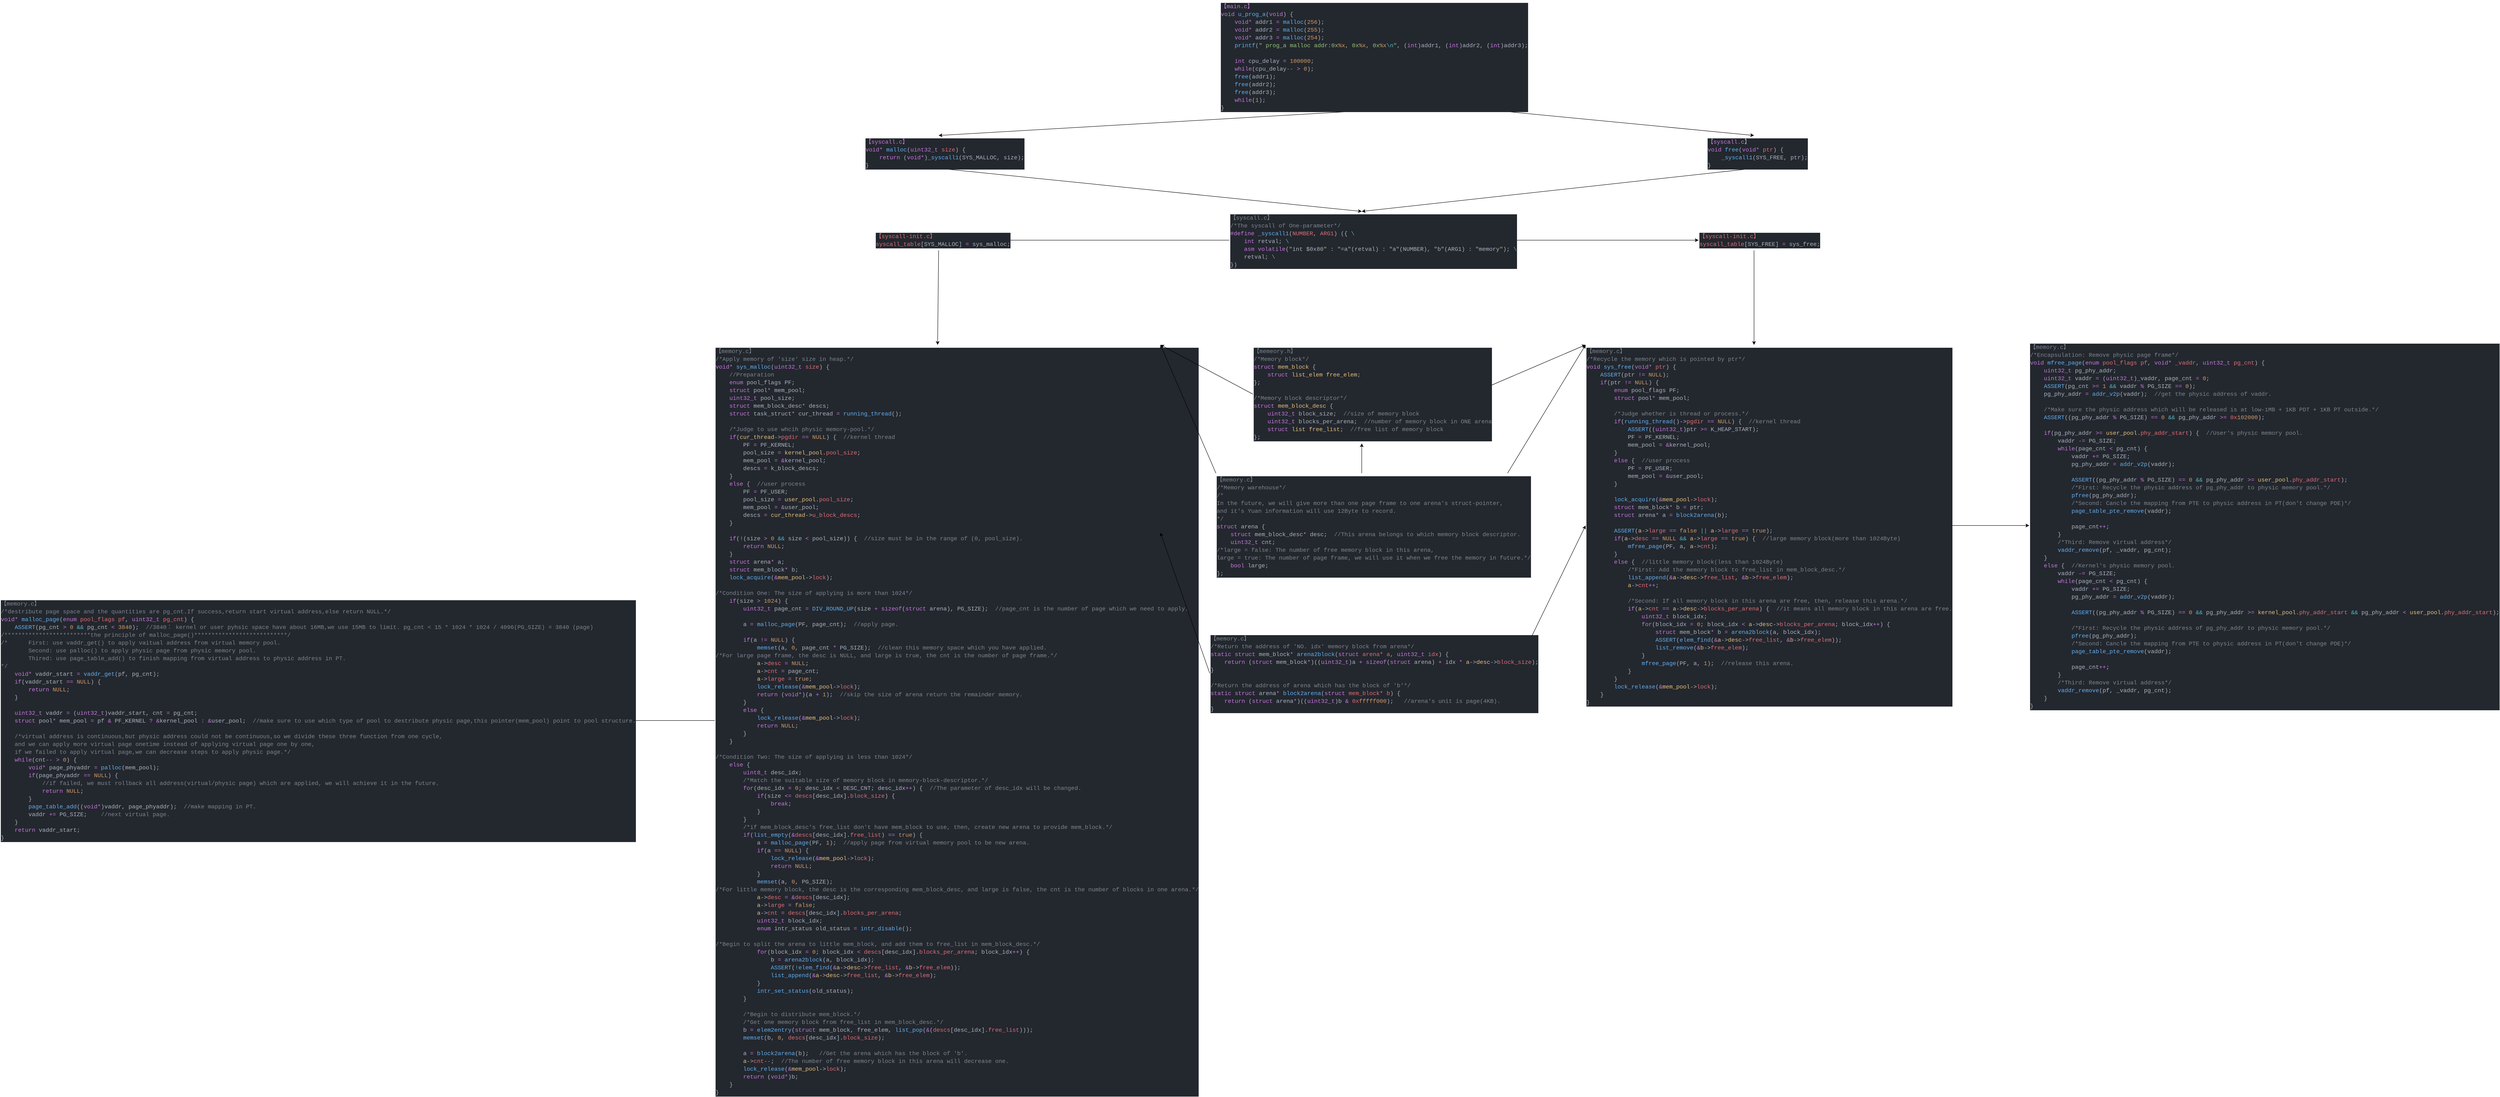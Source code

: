 <mxfile>
    <diagram id="ZWqLPD2WmsHp29wwZ1Tq" name="Page-1">
        <mxGraphModel dx="4947" dy="588" grid="1" gridSize="10" guides="0" tooltips="1" connect="1" arrows="1" fold="1" page="1" pageScale="1" pageWidth="827" pageHeight="1169" background="none" math="0" shadow="0">
            <root>
                <mxCell id="0"/>
                <mxCell id="1" parent="0"/>
                <mxCell id="11" style="edgeStyle=none;html=1;exitX=0.5;exitY=1;exitDx=0;exitDy=0;entryX=0.5;entryY=0;entryDx=0;entryDy=0;" parent="1" source="5" target="6" edge="1">
                    <mxGeometry relative="1" as="geometry"/>
                </mxCell>
                <mxCell id="12" style="edgeStyle=none;html=1;exitX=0.5;exitY=1;exitDx=0;exitDy=0;entryX=0.5;entryY=0;entryDx=0;entryDy=0;" parent="1" target="7" edge="1">
                    <mxGeometry relative="1" as="geometry">
                        <mxPoint x="1130" y="270" as="sourcePoint"/>
                    </mxGeometry>
                </mxCell>
                <mxCell id="5" value="&lt;div style=&quot;color: rgb(171, 178, 191); background-color: rgb(35, 39, 46); font-family: Consolas, &amp;quot;Courier New&amp;quot;, monospace; font-weight: normal; font-size: 14px; line-height: 19px; white-space: pre;&quot;&gt;&lt;div&gt;&lt;span style=&quot;color: rgb(198, 120, 221);&quot;&gt;【main.c】&lt;/span&gt;&lt;/div&gt;&lt;div&gt;&lt;span style=&quot;color: rgb(198, 120, 221);&quot;&gt;void&lt;/span&gt;&lt;span style=&quot;color: rgb(171, 178, 191);&quot;&gt; &lt;/span&gt;&lt;span style=&quot;color: rgb(97, 175, 239);&quot;&gt;u_prog_a&lt;/span&gt;&lt;span style=&quot;color: rgb(171, 178, 191);&quot;&gt;(&lt;/span&gt;&lt;span style=&quot;color: rgb(198, 120, 221);&quot;&gt;void&lt;/span&gt;&lt;span style=&quot;color: rgb(171, 178, 191);&quot;&gt;) {&lt;/span&gt;&lt;/div&gt;&lt;div&gt;&lt;span style=&quot;color: rgb(171, 178, 191);&quot;&gt;&amp;nbsp; &amp;nbsp; &lt;/span&gt;&lt;span style=&quot;color: rgb(198, 120, 221);&quot;&gt;void*&lt;/span&gt;&lt;span style=&quot;color: rgb(171, 178, 191);&quot;&gt; addr1 &lt;/span&gt;&lt;span style=&quot;color: rgb(198, 120, 221);&quot;&gt;=&lt;/span&gt;&lt;span style=&quot;color: rgb(171, 178, 191);&quot;&gt; &lt;/span&gt;&lt;span style=&quot;color: rgb(97, 175, 239);&quot;&gt;malloc&lt;/span&gt;&lt;span style=&quot;color: rgb(171, 178, 191);&quot;&gt;(&lt;/span&gt;&lt;span style=&quot;color: rgb(209, 154, 102);&quot;&gt;256&lt;/span&gt;&lt;span style=&quot;color: rgb(171, 178, 191);&quot;&gt;);&lt;/span&gt;&lt;/div&gt;&lt;div&gt;&lt;span style=&quot;color: rgb(171, 178, 191);&quot;&gt;&amp;nbsp; &amp;nbsp; &lt;/span&gt;&lt;span style=&quot;color: rgb(198, 120, 221);&quot;&gt;void*&lt;/span&gt;&lt;span style=&quot;color: rgb(171, 178, 191);&quot;&gt; addr2 &lt;/span&gt;&lt;span style=&quot;color: rgb(198, 120, 221);&quot;&gt;=&lt;/span&gt;&lt;span style=&quot;color: rgb(171, 178, 191);&quot;&gt; &lt;/span&gt;&lt;span style=&quot;color: rgb(97, 175, 239);&quot;&gt;malloc&lt;/span&gt;&lt;span style=&quot;color: rgb(171, 178, 191);&quot;&gt;(&lt;/span&gt;&lt;span style=&quot;color: rgb(209, 154, 102);&quot;&gt;255&lt;/span&gt;&lt;span style=&quot;color: rgb(171, 178, 191);&quot;&gt;);&lt;/span&gt;&lt;/div&gt;&lt;div&gt;&lt;span style=&quot;color: rgb(171, 178, 191);&quot;&gt;&amp;nbsp; &amp;nbsp; &lt;/span&gt;&lt;span style=&quot;color: rgb(198, 120, 221);&quot;&gt;void*&lt;/span&gt;&lt;span style=&quot;color: rgb(171, 178, 191);&quot;&gt; addr3 &lt;/span&gt;&lt;span style=&quot;color: rgb(198, 120, 221);&quot;&gt;=&lt;/span&gt;&lt;span style=&quot;color: rgb(171, 178, 191);&quot;&gt; &lt;/span&gt;&lt;span style=&quot;color: rgb(97, 175, 239);&quot;&gt;malloc&lt;/span&gt;&lt;span style=&quot;color: rgb(171, 178, 191);&quot;&gt;(&lt;/span&gt;&lt;span style=&quot;color: rgb(209, 154, 102);&quot;&gt;254&lt;/span&gt;&lt;span style=&quot;color: rgb(171, 178, 191);&quot;&gt;);&lt;/span&gt;&lt;/div&gt;&lt;div&gt;&lt;span style=&quot;color: rgb(171, 178, 191);&quot;&gt;&amp;nbsp; &amp;nbsp; &lt;/span&gt;&lt;span style=&quot;color: rgb(97, 175, 239);&quot;&gt;printf&lt;/span&gt;&lt;span style=&quot;color: rgb(171, 178, 191);&quot;&gt;(&lt;/span&gt;&lt;span style=&quot;color: rgb(152, 195, 121);&quot;&gt;&quot; prog_a malloc addr:0x&lt;/span&gt;&lt;span style=&quot;color: rgb(209, 154, 102);&quot;&gt;%x&lt;/span&gt;&lt;span style=&quot;color: rgb(152, 195, 121);&quot;&gt;, 0x&lt;/span&gt;&lt;span style=&quot;color: rgb(209, 154, 102);&quot;&gt;%x&lt;/span&gt;&lt;span style=&quot;color: rgb(152, 195, 121);&quot;&gt;, 0x&lt;/span&gt;&lt;span style=&quot;color: rgb(209, 154, 102);&quot;&gt;%x&lt;/span&gt;&lt;span style=&quot;color: rgb(86, 182, 194);&quot;&gt;\n&lt;/span&gt;&lt;span style=&quot;color: rgb(152, 195, 121);&quot;&gt;&quot;&lt;/span&gt;&lt;span style=&quot;color: rgb(171, 178, 191);&quot;&gt;, (&lt;/span&gt;&lt;span style=&quot;color: rgb(198, 120, 221);&quot;&gt;int&lt;/span&gt;&lt;span style=&quot;color: rgb(171, 178, 191);&quot;&gt;)addr1, (&lt;/span&gt;&lt;span style=&quot;color: rgb(198, 120, 221);&quot;&gt;int&lt;/span&gt;&lt;span style=&quot;color: rgb(171, 178, 191);&quot;&gt;)addr2, (&lt;/span&gt;&lt;span style=&quot;color: rgb(198, 120, 221);&quot;&gt;int&lt;/span&gt;&lt;span style=&quot;color: rgb(171, 178, 191);&quot;&gt;)addr3);&lt;/span&gt;&lt;/div&gt;&lt;br&gt;&lt;div&gt;&lt;span style=&quot;color: rgb(171, 178, 191);&quot;&gt;&amp;nbsp; &amp;nbsp; &lt;/span&gt;&lt;span style=&quot;color: rgb(198, 120, 221);&quot;&gt;int&lt;/span&gt;&lt;span style=&quot;color: rgb(171, 178, 191);&quot;&gt; cpu_delay &lt;/span&gt;&lt;span style=&quot;color: rgb(198, 120, 221);&quot;&gt;=&lt;/span&gt;&lt;span style=&quot;color: rgb(171, 178, 191);&quot;&gt; &lt;/span&gt;&lt;span style=&quot;color: rgb(209, 154, 102);&quot;&gt;100000&lt;/span&gt;&lt;span style=&quot;color: rgb(171, 178, 191);&quot;&gt;;&lt;/span&gt;&lt;/div&gt;&lt;div&gt;&lt;span style=&quot;color: rgb(171, 178, 191);&quot;&gt;&amp;nbsp; &amp;nbsp; &lt;/span&gt;&lt;span style=&quot;color: rgb(198, 120, 221);&quot;&gt;while&lt;/span&gt;&lt;span style=&quot;color: rgb(171, 178, 191);&quot;&gt;(cpu_delay&lt;/span&gt;&lt;span style=&quot;color: rgb(198, 120, 221);&quot;&gt;--&lt;/span&gt;&lt;span style=&quot;color: rgb(171, 178, 191);&quot;&gt; &lt;/span&gt;&lt;span style=&quot;color: rgb(198, 120, 221);&quot;&gt;&amp;gt;&lt;/span&gt;&lt;span style=&quot;color: rgb(171, 178, 191);&quot;&gt; &lt;/span&gt;&lt;span style=&quot;color: rgb(209, 154, 102);&quot;&gt;0&lt;/span&gt;&lt;span style=&quot;color: rgb(171, 178, 191);&quot;&gt;);&lt;/span&gt;&lt;/div&gt;&lt;div&gt;&lt;span style=&quot;color: rgb(171, 178, 191);&quot;&gt;&amp;nbsp; &amp;nbsp; &lt;/span&gt;&lt;span style=&quot;color: rgb(97, 175, 239);&quot;&gt;free&lt;/span&gt;&lt;span style=&quot;color: rgb(171, 178, 191);&quot;&gt;(addr1);&lt;/span&gt;&lt;/div&gt;&lt;div&gt;&lt;span style=&quot;color: rgb(171, 178, 191);&quot;&gt;&amp;nbsp; &amp;nbsp; &lt;/span&gt;&lt;span style=&quot;color: rgb(97, 175, 239);&quot;&gt;free&lt;/span&gt;&lt;span style=&quot;color: rgb(171, 178, 191);&quot;&gt;(addr2);&lt;/span&gt;&lt;/div&gt;&lt;div&gt;&lt;span style=&quot;color: rgb(171, 178, 191);&quot;&gt;&amp;nbsp; &amp;nbsp; &lt;/span&gt;&lt;span style=&quot;color: rgb(97, 175, 239);&quot;&gt;free&lt;/span&gt;&lt;span style=&quot;color: rgb(171, 178, 191);&quot;&gt;(addr3);&lt;/span&gt;&lt;/div&gt;&lt;div&gt;&lt;span style=&quot;color: rgb(171, 178, 191);&quot;&gt;&amp;nbsp; &amp;nbsp; &lt;/span&gt;&lt;span style=&quot;color: rgb(198, 120, 221);&quot;&gt;while&lt;/span&gt;&lt;span style=&quot;color: rgb(171, 178, 191);&quot;&gt;(&lt;/span&gt;&lt;span style=&quot;color: rgb(209, 154, 102);&quot;&gt;1&lt;/span&gt;&lt;span style=&quot;color: rgb(171, 178, 191);&quot;&gt;);&lt;/span&gt;&lt;/div&gt;&lt;div&gt;&lt;span style=&quot;color: rgb(171, 178, 191);&quot;&gt;}&lt;/span&gt;&lt;/div&gt;&lt;/div&gt;" style="text;whiteSpace=wrap;html=1;" parent="1" vertex="1">
                    <mxGeometry x="450" width="690" height="270" as="geometry"/>
                </mxCell>
                <mxCell id="13" style="edgeStyle=none;html=1;exitX=0.5;exitY=1;exitDx=0;exitDy=0;entryX=0.5;entryY=0;entryDx=0;entryDy=0;" parent="1" source="6" target="8" edge="1">
                    <mxGeometry relative="1" as="geometry"/>
                </mxCell>
                <mxCell id="6" value="&lt;div style=&quot;color: rgb(171, 178, 191); background-color: rgb(35, 39, 46); font-family: Consolas, &amp;quot;Courier New&amp;quot;, monospace; font-weight: normal; font-size: 14px; line-height: 19px; white-space: pre;&quot;&gt;&lt;div&gt;&lt;span style=&quot;color: rgb(198, 120, 221);&quot;&gt;【syscall.c】&lt;/span&gt;&lt;/div&gt;&lt;div&gt;&lt;span style=&quot;color: rgb(198, 120, 221);&quot;&gt;void*&lt;/span&gt;&lt;span style=&quot;color: rgb(171, 178, 191);&quot;&gt; &lt;/span&gt;&lt;span style=&quot;color: rgb(97, 175, 239);&quot;&gt;malloc&lt;/span&gt;&lt;span style=&quot;color: rgb(171, 178, 191);&quot;&gt;(&lt;/span&gt;&lt;span style=&quot;color: rgb(198, 120, 221);&quot;&gt;uint32_t&lt;/span&gt;&lt;span style=&quot;color: rgb(224, 108, 117);&quot;&gt; size&lt;/span&gt;&lt;span style=&quot;color: rgb(171, 178, 191);&quot;&gt;) {&lt;/span&gt;&lt;/div&gt;&lt;div&gt;&lt;span style=&quot;color: rgb(171, 178, 191);&quot;&gt;&amp;nbsp; &amp;nbsp; &lt;/span&gt;&lt;span style=&quot;color: rgb(198, 120, 221);&quot;&gt;return&lt;/span&gt;&lt;span style=&quot;color: rgb(171, 178, 191);&quot;&gt; (&lt;/span&gt;&lt;span style=&quot;color: rgb(198, 120, 221);&quot;&gt;void*&lt;/span&gt;&lt;span style=&quot;color: rgb(171, 178, 191);&quot;&gt;)&lt;/span&gt;&lt;span style=&quot;color: rgb(97, 175, 239);&quot;&gt;_syscall1&lt;/span&gt;&lt;span style=&quot;color: rgb(171, 178, 191);&quot;&gt;(SYS_MALLOC, size);&lt;/span&gt;&lt;/div&gt;&lt;div&gt;&lt;span style=&quot;color: rgb(171, 178, 191);&quot;&gt;}&lt;/span&gt;&lt;/div&gt;&lt;/div&gt;" style="text;whiteSpace=wrap;html=1;" parent="1" vertex="1">
                    <mxGeometry x="-415" y="330" width="360" height="80" as="geometry"/>
                </mxCell>
                <mxCell id="14" style="edgeStyle=none;html=1;exitX=0.5;exitY=1;exitDx=0;exitDy=0;entryX=0.5;entryY=0;entryDx=0;entryDy=0;" parent="1" source="7" target="8" edge="1">
                    <mxGeometry relative="1" as="geometry">
                        <mxPoint x="1130" y="515" as="targetPoint"/>
                    </mxGeometry>
                </mxCell>
                <mxCell id="7" value="&lt;div style=&quot;color: rgb(171, 178, 191); background-color: rgb(35, 39, 46); font-family: Consolas, &amp;quot;Courier New&amp;quot;, monospace; font-weight: normal; font-size: 14px; line-height: 19px; white-space: pre;&quot;&gt;&lt;div&gt;&lt;span style=&quot;color: rgb(198, 120, 221);&quot;&gt;【syscall.c&lt;/span&gt;&lt;span style=&quot;background-color: light-dark(rgb(35, 39, 46), rgb(201, 204, 210));&quot;&gt;】&lt;/span&gt;&lt;/div&gt;&lt;div&gt;&lt;span style=&quot;color: rgb(198, 120, 221);&quot;&gt;void&lt;/span&gt;&lt;span style=&quot;color: rgb(171, 178, 191);&quot;&gt; &lt;/span&gt;&lt;span style=&quot;color: rgb(97, 175, 239);&quot;&gt;free&lt;/span&gt;&lt;span style=&quot;color: rgb(171, 178, 191);&quot;&gt;(&lt;/span&gt;&lt;span style=&quot;color: rgb(198, 120, 221);&quot;&gt;void*&lt;/span&gt;&lt;span style=&quot;color: rgb(224, 108, 117);&quot;&gt; ptr&lt;/span&gt;&lt;span style=&quot;color: rgb(171, 178, 191);&quot;&gt;) {&lt;/span&gt;&lt;/div&gt;&lt;div&gt;&lt;span style=&quot;color: rgb(171, 178, 191);&quot;&gt;&amp;nbsp; &amp;nbsp; &lt;/span&gt;&lt;span style=&quot;color: rgb(97, 175, 239);&quot;&gt;_syscall1&lt;/span&gt;&lt;span style=&quot;color: rgb(171, 178, 191);&quot;&gt;(SYS_FREE, ptr);&lt;/span&gt;&lt;/div&gt;&lt;div&gt;&lt;span style=&quot;color: rgb(171, 178, 191);&quot;&gt;}&lt;/span&gt;&lt;/div&gt;&lt;/div&gt;" style="text;whiteSpace=wrap;html=1;" parent="1" vertex="1">
                    <mxGeometry x="1635" y="330" width="230" height="80" as="geometry"/>
                </mxCell>
                <mxCell id="34" style="edgeStyle=none;html=1;exitX=1;exitY=0.5;exitDx=0;exitDy=0;entryX=0;entryY=0.5;entryDx=0;entryDy=0;" parent="1" source="8" target="19" edge="1">
                    <mxGeometry relative="1" as="geometry"/>
                </mxCell>
                <mxCell id="35" style="edgeStyle=none;html=1;entryX=1;entryY=0.5;entryDx=0;entryDy=0;exitX=0;exitY=0.5;exitDx=0;exitDy=0;" parent="1" source="8" target="18" edge="1">
                    <mxGeometry relative="1" as="geometry">
                        <mxPoint x="460" y="585" as="sourcePoint"/>
                    </mxGeometry>
                </mxCell>
                <mxCell id="8" value="&lt;div style=&quot;color: rgb(171, 178, 191); background-color: rgb(35, 39, 46); font-family: Consolas, &amp;quot;Courier New&amp;quot;, monospace; font-weight: normal; font-size: 14px; line-height: 19px; white-space: pre;&quot;&gt;&lt;div&gt;&lt;span style=&quot;color: rgb(127, 132, 142);&quot;&gt;【syscall.c】&lt;/span&gt;&lt;/div&gt;&lt;div&gt;&lt;span style=&quot;color: rgb(127, 132, 142);&quot;&gt;/*The syscall of One-parameter*/&lt;/span&gt;&lt;/div&gt;&lt;div&gt;&lt;span style=&quot;color: rgb(198, 120, 221);&quot;&gt;#define&lt;/span&gt;&lt;span style=&quot;color: rgb(171, 178, 191);&quot;&gt; &lt;/span&gt;&lt;span style=&quot;color: rgb(97, 175, 239);&quot;&gt;_syscall1&lt;/span&gt;&lt;span style=&quot;color: rgb(171, 178, 191);&quot;&gt;(&lt;/span&gt;&lt;span style=&quot;color: rgb(224, 108, 117);&quot;&gt;NUMBER&lt;/span&gt;&lt;span style=&quot;color: rgb(171, 178, 191);&quot;&gt;, &lt;/span&gt;&lt;span style=&quot;color: rgb(224, 108, 117);&quot;&gt;ARG1&lt;/span&gt;&lt;span style=&quot;color: rgb(171, 178, 191);&quot;&gt;) ({ &lt;/span&gt;&lt;span style=&quot;color: rgb(86, 182, 194);&quot;&gt;\&lt;/span&gt;&lt;/div&gt;&lt;div&gt;&lt;span style=&quot;color: rgb(171, 178, 191);&quot;&gt;&amp;nbsp; &amp;nbsp; &lt;/span&gt;&lt;span style=&quot;color: rgb(198, 120, 221);&quot;&gt;int&lt;/span&gt;&lt;span style=&quot;color: rgb(171, 178, 191);&quot;&gt; retval; &lt;/span&gt;&lt;span style=&quot;color: rgb(86, 182, 194);&quot;&gt;\&lt;/span&gt;&lt;/div&gt;&lt;div&gt;&lt;span style=&quot;color: rgb(171, 178, 191);&quot;&gt;&amp;nbsp; &amp;nbsp; &lt;/span&gt;&lt;span style=&quot;color: rgb(198, 120, 221);&quot;&gt;asm&lt;/span&gt;&lt;span style=&quot;color: rgb(171, 178, 191);&quot;&gt; &lt;/span&gt;&lt;span style=&quot;color: rgb(198, 120, 221);&quot;&gt;volatile&lt;/span&gt;&lt;span style=&quot;color: rgb(171, 178, 191);&quot;&gt;(&lt;/span&gt;&lt;span style=&quot;color: rgb(152, 195, 121);&quot;&gt;&quot;&lt;/span&gt;&lt;span style=&quot;color: rgb(171, 178, 191);&quot;&gt;int $0x80&lt;/span&gt;&lt;span style=&quot;color: rgb(152, 195, 121);&quot;&gt;&quot;&lt;/span&gt;&lt;span style=&quot;color: rgb(171, 178, 191);&quot;&gt; : &lt;/span&gt;&lt;span style=&quot;color: rgb(152, 195, 121);&quot;&gt;&quot;&lt;/span&gt;&lt;span style=&quot;color: rgb(171, 178, 191);&quot;&gt;=a&lt;/span&gt;&lt;span style=&quot;color: rgb(152, 195, 121);&quot;&gt;&quot;&lt;/span&gt;&lt;span style=&quot;color: rgb(171, 178, 191);&quot;&gt;(retval) : &lt;/span&gt;&lt;span style=&quot;color: rgb(152, 195, 121);&quot;&gt;&quot;&lt;/span&gt;&lt;span style=&quot;color: rgb(171, 178, 191);&quot;&gt;a&lt;/span&gt;&lt;span style=&quot;color: rgb(152, 195, 121);&quot;&gt;&quot;&lt;/span&gt;&lt;span style=&quot;color: rgb(171, 178, 191);&quot;&gt;(NUMBER), &lt;/span&gt;&lt;span style=&quot;color: rgb(152, 195, 121);&quot;&gt;&quot;&lt;/span&gt;&lt;span style=&quot;color: rgb(171, 178, 191);&quot;&gt;b&lt;/span&gt;&lt;span style=&quot;color: rgb(152, 195, 121);&quot;&gt;&quot;&lt;/span&gt;&lt;span style=&quot;color: rgb(171, 178, 191);&quot;&gt;(ARG1) : &lt;/span&gt;&lt;span style=&quot;color: rgb(152, 195, 121);&quot;&gt;&quot;&lt;/span&gt;&lt;span style=&quot;color: rgb(171, 178, 191);&quot;&gt;memory&lt;/span&gt;&lt;span style=&quot;color: rgb(152, 195, 121);&quot;&gt;&quot;&lt;/span&gt;&lt;span style=&quot;color: rgb(171, 178, 191);&quot;&gt;); &lt;/span&gt;&lt;span style=&quot;color: rgb(86, 182, 194);&quot;&gt;\&lt;/span&gt;&lt;/div&gt;&lt;div&gt;&lt;span style=&quot;color: rgb(171, 178, 191);&quot;&gt;&amp;nbsp; &amp;nbsp; retval; &lt;/span&gt;&lt;span style=&quot;color: rgb(86, 182, 194);&quot;&gt;\&lt;/span&gt;&lt;/div&gt;&lt;div&gt;&lt;span style=&quot;color: rgb(171, 178, 191);&quot;&gt;})&lt;/span&gt;&lt;/div&gt;&lt;/div&gt;" style="text;whiteSpace=wrap;html=1;" parent="1" vertex="1">
                    <mxGeometry x="472.5" y="515" width="645" height="140" as="geometry"/>
                </mxCell>
                <mxCell id="33" style="edgeStyle=none;html=1;exitX=0;exitY=0.5;exitDx=0;exitDy=0;entryX=1;entryY=0.5;entryDx=0;entryDy=0;" parent="1" source="9" target="32" edge="1">
                    <mxGeometry relative="1" as="geometry"/>
                </mxCell>
                <mxCell id="9" value="&lt;div style=&quot;color: rgb(171, 178, 191); background-color: rgb(35, 39, 46); font-family: Consolas, &amp;quot;Courier New&amp;quot;, monospace; font-weight: normal; font-size: 14px; line-height: 19px; white-space: pre;&quot;&gt;&lt;div&gt;&lt;span style=&quot;color: rgb(127, 132, 142);&quot;&gt;【memory.c】&lt;/span&gt;&lt;/div&gt;&lt;div&gt;&lt;span style=&quot;color: rgb(127, 132, 142);&quot;&gt;/*Apply memory of &#39;size&#39; size in heap.*/&lt;/span&gt;&lt;/div&gt;&lt;div&gt;&lt;span style=&quot;color: rgb(198, 120, 221);&quot;&gt;void*&lt;/span&gt;&lt;span style=&quot;color: rgb(171, 178, 191);&quot;&gt; &lt;/span&gt;&lt;span style=&quot;color: rgb(97, 175, 239);&quot;&gt;sys_malloc&lt;/span&gt;&lt;span style=&quot;color: rgb(171, 178, 191);&quot;&gt;(&lt;/span&gt;&lt;span style=&quot;color: rgb(198, 120, 221);&quot;&gt;uint32_t&lt;/span&gt;&lt;span style=&quot;color: rgb(224, 108, 117);&quot;&gt; size&lt;/span&gt;&lt;span style=&quot;color: rgb(171, 178, 191);&quot;&gt;) {&lt;/span&gt;&lt;/div&gt;&lt;div&gt;&lt;span style=&quot;color: rgb(171, 178, 191);&quot;&gt;&amp;nbsp; &amp;nbsp; &lt;/span&gt;&lt;span style=&quot;color: rgb(127, 132, 142);&quot;&gt;//Preparation&lt;/span&gt;&lt;/div&gt;&lt;div&gt;&lt;span style=&quot;color: rgb(171, 178, 191);&quot;&gt;&amp;nbsp; &amp;nbsp; &lt;/span&gt;&lt;span style=&quot;color: rgb(198, 120, 221);&quot;&gt;enum&lt;/span&gt;&lt;span style=&quot;color: rgb(171, 178, 191);&quot;&gt; pool_flags PF;&lt;/span&gt;&lt;/div&gt;&lt;div&gt;&lt;span style=&quot;color: rgb(171, 178, 191);&quot;&gt;&amp;nbsp; &amp;nbsp; &lt;/span&gt;&lt;span style=&quot;color: rgb(198, 120, 221);&quot;&gt;struct&lt;/span&gt;&lt;span style=&quot;color: rgb(171, 178, 191);&quot;&gt; pool&lt;/span&gt;&lt;span style=&quot;color: rgb(198, 120, 221);&quot;&gt;*&lt;/span&gt;&lt;span style=&quot;color: rgb(171, 178, 191);&quot;&gt; mem_pool;&lt;/span&gt;&lt;/div&gt;&lt;div&gt;&lt;span style=&quot;color: rgb(171, 178, 191);&quot;&gt;&amp;nbsp; &amp;nbsp; &lt;/span&gt;&lt;span style=&quot;color: rgb(198, 120, 221);&quot;&gt;uint32_t&lt;/span&gt;&lt;span style=&quot;color: rgb(171, 178, 191);&quot;&gt; pool_size;&lt;/span&gt;&lt;/div&gt;&lt;div&gt;&lt;span style=&quot;color: rgb(171, 178, 191);&quot;&gt;&amp;nbsp; &amp;nbsp; &lt;/span&gt;&lt;span style=&quot;color: rgb(198, 120, 221);&quot;&gt;struct&lt;/span&gt;&lt;span style=&quot;color: rgb(171, 178, 191);&quot;&gt; mem_block_desc&lt;/span&gt;&lt;span style=&quot;color: rgb(198, 120, 221);&quot;&gt;*&lt;/span&gt;&lt;span style=&quot;color: rgb(171, 178, 191);&quot;&gt; descs;&lt;/span&gt;&lt;/div&gt;&lt;div&gt;&lt;span style=&quot;color: rgb(171, 178, 191);&quot;&gt;&amp;nbsp; &amp;nbsp; &lt;/span&gt;&lt;span style=&quot;color: rgb(198, 120, 221);&quot;&gt;struct&lt;/span&gt;&lt;span style=&quot;color: rgb(171, 178, 191);&quot;&gt; task_struct&lt;/span&gt;&lt;span style=&quot;color: rgb(198, 120, 221);&quot;&gt;*&lt;/span&gt;&lt;span style=&quot;color: rgb(171, 178, 191);&quot;&gt; cur_thread &lt;/span&gt;&lt;span style=&quot;color: rgb(198, 120, 221);&quot;&gt;=&lt;/span&gt;&lt;span style=&quot;color: rgb(171, 178, 191);&quot;&gt; &lt;/span&gt;&lt;span style=&quot;color: rgb(97, 175, 239);&quot;&gt;running_thread&lt;/span&gt;&lt;span style=&quot;color: rgb(171, 178, 191);&quot;&gt;();&lt;/span&gt;&lt;/div&gt;&lt;br&gt;&lt;div&gt;&lt;span style=&quot;color: rgb(127, 132, 142);&quot;&gt;&amp;nbsp; &amp;nbsp; /*Judge to use whcih physic memory-pool.*/&lt;/span&gt;&lt;/div&gt;&lt;div&gt;&lt;span style=&quot;color: rgb(171, 178, 191);&quot;&gt;&amp;nbsp; &amp;nbsp; &lt;/span&gt;&lt;span style=&quot;color: rgb(198, 120, 221);&quot;&gt;if&lt;/span&gt;&lt;span style=&quot;color: rgb(171, 178, 191);&quot;&gt;(&lt;/span&gt;&lt;span style=&quot;color: rgb(229, 192, 123);&quot;&gt;cur_thread&lt;/span&gt;&lt;span style=&quot;color: rgb(171, 178, 191);&quot;&gt;-&amp;gt;&lt;/span&gt;&lt;span style=&quot;color: rgb(224, 108, 117);&quot;&gt;pgdir&lt;/span&gt;&lt;span style=&quot;color: rgb(171, 178, 191);&quot;&gt; &lt;/span&gt;&lt;span style=&quot;color: rgb(198, 120, 221);&quot;&gt;==&lt;/span&gt;&lt;span style=&quot;color: rgb(171, 178, 191);&quot;&gt; &lt;/span&gt;&lt;span style=&quot;color: rgb(209, 154, 102);&quot;&gt;NULL&lt;/span&gt;&lt;span style=&quot;color: rgb(171, 178, 191);&quot;&gt;) {&lt;/span&gt;&lt;span style=&quot;color: rgb(127, 132, 142);&quot;&gt; &amp;nbsp;//kernel thread&lt;/span&gt;&lt;/div&gt;&lt;div&gt;&lt;span style=&quot;color: rgb(171, 178, 191);&quot;&gt;&amp;nbsp; &amp;nbsp; &amp;nbsp; &amp;nbsp; PF &lt;/span&gt;&lt;span style=&quot;color: rgb(198, 120, 221);&quot;&gt;=&lt;/span&gt;&lt;span style=&quot;color: rgb(171, 178, 191);&quot;&gt; PF_KERNEL;&lt;/span&gt;&lt;/div&gt;&lt;div&gt;&lt;span style=&quot;color: rgb(171, 178, 191);&quot;&gt;&amp;nbsp; &amp;nbsp; &amp;nbsp; &amp;nbsp; pool_size &lt;/span&gt;&lt;span style=&quot;color: rgb(198, 120, 221);&quot;&gt;=&lt;/span&gt;&lt;span style=&quot;color: rgb(171, 178, 191);&quot;&gt; &lt;/span&gt;&lt;span style=&quot;color: rgb(229, 192, 123);&quot;&gt;kernel_pool&lt;/span&gt;&lt;span style=&quot;color: rgb(171, 178, 191);&quot;&gt;.&lt;/span&gt;&lt;span style=&quot;color: rgb(224, 108, 117);&quot;&gt;pool_size&lt;/span&gt;&lt;span style=&quot;color: rgb(171, 178, 191);&quot;&gt;;&lt;/span&gt;&lt;/div&gt;&lt;div&gt;&lt;span style=&quot;color: rgb(171, 178, 191);&quot;&gt;&amp;nbsp; &amp;nbsp; &amp;nbsp; &amp;nbsp; mem_pool &lt;/span&gt;&lt;span style=&quot;color: rgb(198, 120, 221);&quot;&gt;=&lt;/span&gt;&lt;span style=&quot;color: rgb(171, 178, 191);&quot;&gt; &lt;/span&gt;&lt;span style=&quot;color: rgb(198, 120, 221);&quot;&gt;&amp;amp;&lt;/span&gt;&lt;span style=&quot;color: rgb(171, 178, 191);&quot;&gt;kernel_pool;&lt;/span&gt;&lt;/div&gt;&lt;div&gt;&lt;span style=&quot;color: rgb(171, 178, 191);&quot;&gt;&amp;nbsp; &amp;nbsp; &amp;nbsp; &amp;nbsp; descs &lt;/span&gt;&lt;span style=&quot;color: rgb(198, 120, 221);&quot;&gt;=&lt;/span&gt;&lt;span style=&quot;color: rgb(171, 178, 191);&quot;&gt; k_block_descs;&lt;/span&gt;&lt;/div&gt;&lt;div&gt;&lt;span style=&quot;color: rgb(171, 178, 191);&quot;&gt;&amp;nbsp; &amp;nbsp; }&lt;/span&gt;&lt;/div&gt;&lt;div&gt;&lt;span style=&quot;color: rgb(171, 178, 191);&quot;&gt;&amp;nbsp; &amp;nbsp; &lt;/span&gt;&lt;span style=&quot;color: rgb(198, 120, 221);&quot;&gt;else&lt;/span&gt;&lt;span style=&quot;color: rgb(171, 178, 191);&quot;&gt; {&lt;/span&gt;&lt;span style=&quot;color: rgb(127, 132, 142);&quot;&gt; &amp;nbsp;//user process&lt;/span&gt;&lt;/div&gt;&lt;div&gt;&lt;span style=&quot;color: rgb(171, 178, 191);&quot;&gt;&amp;nbsp; &amp;nbsp; &amp;nbsp; &amp;nbsp; PF &lt;/span&gt;&lt;span style=&quot;color: rgb(198, 120, 221);&quot;&gt;=&lt;/span&gt;&lt;span style=&quot;color: rgb(171, 178, 191);&quot;&gt; PF_USER;&lt;/span&gt;&lt;/div&gt;&lt;div&gt;&lt;span style=&quot;color: rgb(171, 178, 191);&quot;&gt;&amp;nbsp; &amp;nbsp; &amp;nbsp; &amp;nbsp; pool_size &lt;/span&gt;&lt;span style=&quot;color: rgb(198, 120, 221);&quot;&gt;=&lt;/span&gt;&lt;span style=&quot;color: rgb(171, 178, 191);&quot;&gt; &lt;/span&gt;&lt;span style=&quot;color: rgb(229, 192, 123);&quot;&gt;user_pool&lt;/span&gt;&lt;span style=&quot;color: rgb(171, 178, 191);&quot;&gt;.&lt;/span&gt;&lt;span style=&quot;color: rgb(224, 108, 117);&quot;&gt;pool_size&lt;/span&gt;&lt;span style=&quot;color: rgb(171, 178, 191);&quot;&gt;;&lt;/span&gt;&lt;/div&gt;&lt;div&gt;&lt;span style=&quot;color: rgb(171, 178, 191);&quot;&gt;&amp;nbsp; &amp;nbsp; &amp;nbsp; &amp;nbsp; mem_pool &lt;/span&gt;&lt;span style=&quot;color: rgb(198, 120, 221);&quot;&gt;=&lt;/span&gt;&lt;span style=&quot;color: rgb(171, 178, 191);&quot;&gt; &lt;/span&gt;&lt;span style=&quot;color: rgb(198, 120, 221);&quot;&gt;&amp;amp;&lt;/span&gt;&lt;span style=&quot;color: rgb(171, 178, 191);&quot;&gt;user_pool;&lt;/span&gt;&lt;/div&gt;&lt;div&gt;&lt;span style=&quot;color: rgb(171, 178, 191);&quot;&gt;&amp;nbsp; &amp;nbsp; &amp;nbsp; &amp;nbsp; descs &lt;/span&gt;&lt;span style=&quot;color: rgb(198, 120, 221);&quot;&gt;=&lt;/span&gt;&lt;span style=&quot;color: rgb(171, 178, 191);&quot;&gt; &lt;/span&gt;&lt;span style=&quot;color: rgb(229, 192, 123);&quot;&gt;cur_thread&lt;/span&gt;&lt;span style=&quot;color: rgb(171, 178, 191);&quot;&gt;-&amp;gt;&lt;/span&gt;&lt;span style=&quot;color: rgb(224, 108, 117);&quot;&gt;u_block_descs&lt;/span&gt;&lt;span style=&quot;color: rgb(171, 178, 191);&quot;&gt;;&lt;/span&gt;&lt;/div&gt;&lt;div&gt;&lt;span style=&quot;color: rgb(171, 178, 191);&quot;&gt;&amp;nbsp; &amp;nbsp; }&lt;/span&gt;&lt;/div&gt;&lt;br&gt;&lt;div&gt;&lt;span style=&quot;color: rgb(171, 178, 191);&quot;&gt;&amp;nbsp; &amp;nbsp; &lt;/span&gt;&lt;span style=&quot;color: rgb(198, 120, 221);&quot;&gt;if&lt;/span&gt;&lt;span style=&quot;color: rgb(171, 178, 191);&quot;&gt;(&lt;/span&gt;&lt;span style=&quot;color: rgb(86, 182, 194);&quot;&gt;!&lt;/span&gt;&lt;span style=&quot;color: rgb(171, 178, 191);&quot;&gt;(size &lt;/span&gt;&lt;span style=&quot;color: rgb(198, 120, 221);&quot;&gt;&amp;gt;&lt;/span&gt;&lt;span style=&quot;color: rgb(171, 178, 191);&quot;&gt; &lt;/span&gt;&lt;span style=&quot;color: rgb(209, 154, 102);&quot;&gt;0&lt;/span&gt;&lt;span style=&quot;color: rgb(171, 178, 191);&quot;&gt; &lt;/span&gt;&lt;span style=&quot;color: rgb(86, 182, 194);&quot;&gt;&amp;amp;&amp;amp;&lt;/span&gt;&lt;span style=&quot;color: rgb(171, 178, 191);&quot;&gt; size &lt;/span&gt;&lt;span style=&quot;color: rgb(198, 120, 221);&quot;&gt;&amp;lt;&lt;/span&gt;&lt;span style=&quot;color: rgb(171, 178, 191);&quot;&gt; pool_size)) {&lt;/span&gt;&lt;span style=&quot;color: rgb(127, 132, 142);&quot;&gt; &amp;nbsp;//size must be in the range of (0, pool_size).&lt;/span&gt;&lt;/div&gt;&lt;div&gt;&lt;span style=&quot;color: rgb(171, 178, 191);&quot;&gt;&amp;nbsp; &amp;nbsp; &amp;nbsp; &amp;nbsp; &lt;/span&gt;&lt;span style=&quot;color: rgb(198, 120, 221);&quot;&gt;return&lt;/span&gt;&lt;span style=&quot;color: rgb(171, 178, 191);&quot;&gt; &lt;/span&gt;&lt;span style=&quot;color: rgb(209, 154, 102);&quot;&gt;NULL&lt;/span&gt;&lt;span style=&quot;color: rgb(171, 178, 191);&quot;&gt;;&lt;/span&gt;&lt;/div&gt;&lt;div&gt;&lt;span style=&quot;color: rgb(171, 178, 191);&quot;&gt;&amp;nbsp; &amp;nbsp; }&lt;/span&gt;&lt;/div&gt;&lt;div&gt;&lt;span style=&quot;color: rgb(171, 178, 191);&quot;&gt;&amp;nbsp; &amp;nbsp; &lt;/span&gt;&lt;span style=&quot;color: rgb(198, 120, 221);&quot;&gt;struct&lt;/span&gt;&lt;span style=&quot;color: rgb(171, 178, 191);&quot;&gt; arena&lt;/span&gt;&lt;span style=&quot;color: rgb(198, 120, 221);&quot;&gt;*&lt;/span&gt;&lt;span style=&quot;color: rgb(171, 178, 191);&quot;&gt; a;&lt;/span&gt;&lt;/div&gt;&lt;div&gt;&lt;span style=&quot;color: rgb(171, 178, 191);&quot;&gt;&amp;nbsp; &amp;nbsp; &lt;/span&gt;&lt;span style=&quot;color: rgb(198, 120, 221);&quot;&gt;struct&lt;/span&gt;&lt;span style=&quot;color: rgb(171, 178, 191);&quot;&gt; mem_block&lt;/span&gt;&lt;span style=&quot;color: rgb(198, 120, 221);&quot;&gt;*&lt;/span&gt;&lt;span style=&quot;color: rgb(171, 178, 191);&quot;&gt; b;&lt;/span&gt;&lt;/div&gt;&lt;div&gt;&lt;span style=&quot;color: rgb(171, 178, 191);&quot;&gt;&amp;nbsp; &amp;nbsp; &lt;/span&gt;&lt;span style=&quot;color: rgb(97, 175, 239);&quot;&gt;lock_acquire&lt;/span&gt;&lt;span style=&quot;color: rgb(171, 178, 191);&quot;&gt;(&lt;/span&gt;&lt;span style=&quot;color: rgb(198, 120, 221);&quot;&gt;&amp;amp;&lt;/span&gt;&lt;span style=&quot;color: rgb(229, 192, 123);&quot;&gt;mem_pool&lt;/span&gt;&lt;span style=&quot;color: rgb(171, 178, 191);&quot;&gt;-&amp;gt;&lt;/span&gt;&lt;span style=&quot;color: rgb(224, 108, 117);&quot;&gt;lock&lt;/span&gt;&lt;span style=&quot;color: rgb(171, 178, 191);&quot;&gt;);&lt;/span&gt;&lt;/div&gt;&lt;br&gt;&lt;div&gt;&lt;span style=&quot;color: rgb(127, 132, 142);&quot;&gt;/*Condition One: The size of applying is more than 1024*/&lt;/span&gt;&lt;/div&gt;&lt;div&gt;&lt;span style=&quot;color: rgb(171, 178, 191);&quot;&gt;&amp;nbsp; &amp;nbsp; &lt;/span&gt;&lt;span style=&quot;color: rgb(198, 120, 221);&quot;&gt;if&lt;/span&gt;&lt;span style=&quot;color: rgb(171, 178, 191);&quot;&gt;(size &lt;/span&gt;&lt;span style=&quot;color: rgb(198, 120, 221);&quot;&gt;&amp;gt;&lt;/span&gt;&lt;span style=&quot;color: rgb(171, 178, 191);&quot;&gt; &lt;/span&gt;&lt;span style=&quot;color: rgb(209, 154, 102);&quot;&gt;1024&lt;/span&gt;&lt;span style=&quot;color: rgb(171, 178, 191);&quot;&gt;) {&lt;/span&gt;&lt;/div&gt;&lt;div&gt;&lt;span style=&quot;color: rgb(171, 178, 191);&quot;&gt;&amp;nbsp; &amp;nbsp; &amp;nbsp; &amp;nbsp; &lt;/span&gt;&lt;span style=&quot;color: rgb(198, 120, 221);&quot;&gt;uint32_t&lt;/span&gt;&lt;span style=&quot;color: rgb(171, 178, 191);&quot;&gt; page_cnt &lt;/span&gt;&lt;span style=&quot;color: rgb(198, 120, 221);&quot;&gt;=&lt;/span&gt;&lt;span style=&quot;color: rgb(171, 178, 191);&quot;&gt; &lt;/span&gt;&lt;span style=&quot;color: rgb(97, 175, 239);&quot;&gt;DIV_ROUND_UP&lt;/span&gt;&lt;span style=&quot;color: rgb(171, 178, 191);&quot;&gt;(size &lt;/span&gt;&lt;span style=&quot;color: rgb(198, 120, 221);&quot;&gt;+&lt;/span&gt;&lt;span style=&quot;color: rgb(171, 178, 191);&quot;&gt; &lt;/span&gt;&lt;span style=&quot;color: rgb(198, 120, 221);&quot;&gt;sizeof&lt;/span&gt;&lt;span style=&quot;color: rgb(171, 178, 191);&quot;&gt;(&lt;/span&gt;&lt;span style=&quot;color: rgb(198, 120, 221);&quot;&gt;struct&lt;/span&gt;&lt;span style=&quot;color: rgb(171, 178, 191);&quot;&gt; arena), PG_SIZE);&lt;/span&gt;&lt;span style=&quot;color: rgb(127, 132, 142);&quot;&gt; &amp;nbsp;//page_cnt is the number of page which we need to apply.&lt;/span&gt;&lt;/div&gt;&lt;br&gt;&lt;div&gt;&lt;span style=&quot;color: rgb(171, 178, 191);&quot;&gt;&amp;nbsp; &amp;nbsp; &amp;nbsp; &amp;nbsp; a &lt;/span&gt;&lt;span style=&quot;color: rgb(198, 120, 221);&quot;&gt;=&lt;/span&gt;&lt;span style=&quot;color: rgb(171, 178, 191);&quot;&gt; &lt;/span&gt;&lt;span style=&quot;color: rgb(97, 175, 239);&quot;&gt;malloc_page&lt;/span&gt;&lt;span style=&quot;color: rgb(171, 178, 191);&quot;&gt;(PF, page_cnt);&lt;/span&gt;&lt;span style=&quot;color: rgb(127, 132, 142);&quot;&gt; &amp;nbsp;//apply page.&lt;/span&gt;&lt;/div&gt;&lt;br&gt;&lt;div&gt;&lt;span style=&quot;color: rgb(171, 178, 191);&quot;&gt;&amp;nbsp; &amp;nbsp; &amp;nbsp; &amp;nbsp; &lt;/span&gt;&lt;span style=&quot;color: rgb(198, 120, 221);&quot;&gt;if&lt;/span&gt;&lt;span style=&quot;color: rgb(171, 178, 191);&quot;&gt;(a &lt;/span&gt;&lt;span style=&quot;color: rgb(198, 120, 221);&quot;&gt;!=&lt;/span&gt;&lt;span style=&quot;color: rgb(171, 178, 191);&quot;&gt; &lt;/span&gt;&lt;span style=&quot;color: rgb(209, 154, 102);&quot;&gt;NULL&lt;/span&gt;&lt;span style=&quot;color: rgb(171, 178, 191);&quot;&gt;) {&lt;/span&gt;&lt;/div&gt;&lt;div&gt;&lt;span style=&quot;color: rgb(171, 178, 191);&quot;&gt;&amp;nbsp; &amp;nbsp; &amp;nbsp; &amp;nbsp; &amp;nbsp; &amp;nbsp; &lt;/span&gt;&lt;span style=&quot;color: rgb(97, 175, 239);&quot;&gt;memset&lt;/span&gt;&lt;span style=&quot;color: rgb(171, 178, 191);&quot;&gt;(a, &lt;/span&gt;&lt;span style=&quot;color: rgb(209, 154, 102);&quot;&gt;0&lt;/span&gt;&lt;span style=&quot;color: rgb(171, 178, 191);&quot;&gt;, page_cnt &lt;/span&gt;&lt;span style=&quot;color: rgb(198, 120, 221);&quot;&gt;*&lt;/span&gt;&lt;span style=&quot;color: rgb(171, 178, 191);&quot;&gt; PG_SIZE);&lt;/span&gt;&lt;span style=&quot;color: rgb(127, 132, 142);&quot;&gt; &amp;nbsp;//clean this memory space which you have applied.&lt;/span&gt;&lt;/div&gt;&lt;div&gt;&lt;span style=&quot;color: rgb(127, 132, 142);&quot;&gt;/*For large page frame, the desc is NULL, and large is true, the cnt is the number of page frame.*/&lt;/span&gt;&lt;/div&gt;&lt;div&gt;&lt;span style=&quot;color: rgb(171, 178, 191);&quot;&gt;&amp;nbsp; &amp;nbsp; &amp;nbsp; &amp;nbsp; &amp;nbsp; &amp;nbsp; &lt;/span&gt;&lt;span style=&quot;color: rgb(229, 192, 123);&quot;&gt;a&lt;/span&gt;&lt;span style=&quot;color: rgb(171, 178, 191);&quot;&gt;-&amp;gt;&lt;/span&gt;&lt;span style=&quot;color: rgb(224, 108, 117);&quot;&gt;desc&lt;/span&gt;&lt;span style=&quot;color: rgb(171, 178, 191);&quot;&gt; &lt;/span&gt;&lt;span style=&quot;color: rgb(198, 120, 221);&quot;&gt;=&lt;/span&gt;&lt;span style=&quot;color: rgb(171, 178, 191);&quot;&gt; &lt;/span&gt;&lt;span style=&quot;color: rgb(209, 154, 102);&quot;&gt;NULL&lt;/span&gt;&lt;span style=&quot;color: rgb(171, 178, 191);&quot;&gt;;&lt;/span&gt;&lt;/div&gt;&lt;div&gt;&lt;span style=&quot;color: rgb(171, 178, 191);&quot;&gt;&amp;nbsp; &amp;nbsp; &amp;nbsp; &amp;nbsp; &amp;nbsp; &amp;nbsp; &lt;/span&gt;&lt;span style=&quot;color: rgb(229, 192, 123);&quot;&gt;a&lt;/span&gt;&lt;span style=&quot;color: rgb(171, 178, 191);&quot;&gt;-&amp;gt;&lt;/span&gt;&lt;span style=&quot;color: rgb(224, 108, 117);&quot;&gt;cnt&lt;/span&gt;&lt;span style=&quot;color: rgb(171, 178, 191);&quot;&gt; &lt;/span&gt;&lt;span style=&quot;color: rgb(198, 120, 221);&quot;&gt;=&lt;/span&gt;&lt;span style=&quot;color: rgb(171, 178, 191);&quot;&gt; page_cnt;&lt;/span&gt;&lt;/div&gt;&lt;div&gt;&lt;span style=&quot;color: rgb(171, 178, 191);&quot;&gt;&amp;nbsp; &amp;nbsp; &amp;nbsp; &amp;nbsp; &amp;nbsp; &amp;nbsp; &lt;/span&gt;&lt;span style=&quot;color: rgb(229, 192, 123);&quot;&gt;a&lt;/span&gt;&lt;span style=&quot;color: rgb(171, 178, 191);&quot;&gt;-&amp;gt;&lt;/span&gt;&lt;span style=&quot;color: rgb(224, 108, 117);&quot;&gt;large&lt;/span&gt;&lt;span style=&quot;color: rgb(171, 178, 191);&quot;&gt; &lt;/span&gt;&lt;span style=&quot;color: rgb(198, 120, 221);&quot;&gt;=&lt;/span&gt;&lt;span style=&quot;color: rgb(171, 178, 191);&quot;&gt; &lt;/span&gt;&lt;span style=&quot;color: rgb(209, 154, 102);&quot;&gt;true&lt;/span&gt;&lt;span style=&quot;color: rgb(171, 178, 191);&quot;&gt;;&lt;/span&gt;&lt;/div&gt;&lt;div&gt;&lt;span style=&quot;color: rgb(171, 178, 191);&quot;&gt;&amp;nbsp; &amp;nbsp; &amp;nbsp; &amp;nbsp; &amp;nbsp; &amp;nbsp; &lt;/span&gt;&lt;span style=&quot;color: rgb(97, 175, 239);&quot;&gt;lock_release&lt;/span&gt;&lt;span style=&quot;color: rgb(171, 178, 191);&quot;&gt;(&lt;/span&gt;&lt;span style=&quot;color: rgb(198, 120, 221);&quot;&gt;&amp;amp;&lt;/span&gt;&lt;span style=&quot;color: rgb(229, 192, 123);&quot;&gt;mem_pool&lt;/span&gt;&lt;span style=&quot;color: rgb(171, 178, 191);&quot;&gt;-&amp;gt;&lt;/span&gt;&lt;span style=&quot;color: rgb(224, 108, 117);&quot;&gt;lock&lt;/span&gt;&lt;span style=&quot;color: rgb(171, 178, 191);&quot;&gt;);&lt;/span&gt;&lt;/div&gt;&lt;div&gt;&lt;span style=&quot;color: rgb(171, 178, 191);&quot;&gt;&amp;nbsp; &amp;nbsp; &amp;nbsp; &amp;nbsp; &amp;nbsp; &amp;nbsp; &lt;/span&gt;&lt;span style=&quot;color: rgb(198, 120, 221);&quot;&gt;return&lt;/span&gt;&lt;span style=&quot;color: rgb(171, 178, 191);&quot;&gt; (&lt;/span&gt;&lt;span style=&quot;color: rgb(198, 120, 221);&quot;&gt;void*&lt;/span&gt;&lt;span style=&quot;color: rgb(171, 178, 191);&quot;&gt;)(a &lt;/span&gt;&lt;span style=&quot;color: rgb(198, 120, 221);&quot;&gt;+&lt;/span&gt;&lt;span style=&quot;color: rgb(171, 178, 191);&quot;&gt; &lt;/span&gt;&lt;span style=&quot;color: rgb(209, 154, 102);&quot;&gt;1&lt;/span&gt;&lt;span style=&quot;color: rgb(171, 178, 191);&quot;&gt;);&lt;/span&gt;&lt;span style=&quot;color: rgb(127, 132, 142);&quot;&gt; &amp;nbsp;//skip the size of arena return the remainder memory.&lt;/span&gt;&lt;/div&gt;&lt;div&gt;&lt;span style=&quot;color: rgb(171, 178, 191);&quot;&gt;&amp;nbsp; &amp;nbsp; &amp;nbsp; &amp;nbsp; }&lt;/span&gt;&lt;/div&gt;&lt;div&gt;&lt;span style=&quot;color: rgb(171, 178, 191);&quot;&gt;&amp;nbsp; &amp;nbsp; &amp;nbsp; &amp;nbsp; &lt;/span&gt;&lt;span style=&quot;color: rgb(198, 120, 221);&quot;&gt;else&lt;/span&gt;&lt;span style=&quot;color: rgb(171, 178, 191);&quot;&gt; {&lt;/span&gt;&lt;/div&gt;&lt;div&gt;&lt;span style=&quot;color: rgb(171, 178, 191);&quot;&gt;&amp;nbsp; &amp;nbsp; &amp;nbsp; &amp;nbsp; &amp;nbsp; &amp;nbsp; &lt;/span&gt;&lt;span style=&quot;color: rgb(97, 175, 239);&quot;&gt;lock_release&lt;/span&gt;&lt;span style=&quot;color: rgb(171, 178, 191);&quot;&gt;(&lt;/span&gt;&lt;span style=&quot;color: rgb(198, 120, 221);&quot;&gt;&amp;amp;&lt;/span&gt;&lt;span style=&quot;color: rgb(229, 192, 123);&quot;&gt;mem_pool&lt;/span&gt;&lt;span style=&quot;color: rgb(171, 178, 191);&quot;&gt;-&amp;gt;&lt;/span&gt;&lt;span style=&quot;color: rgb(224, 108, 117);&quot;&gt;lock&lt;/span&gt;&lt;span style=&quot;color: rgb(171, 178, 191);&quot;&gt;);&lt;/span&gt;&lt;/div&gt;&lt;div&gt;&lt;span style=&quot;color: rgb(171, 178, 191);&quot;&gt;&amp;nbsp; &amp;nbsp; &amp;nbsp; &amp;nbsp; &amp;nbsp; &amp;nbsp; &lt;/span&gt;&lt;span style=&quot;color: rgb(198, 120, 221);&quot;&gt;return&lt;/span&gt;&lt;span style=&quot;color: rgb(171, 178, 191);&quot;&gt; &lt;/span&gt;&lt;span style=&quot;color: rgb(209, 154, 102);&quot;&gt;NULL&lt;/span&gt;&lt;span style=&quot;color: rgb(171, 178, 191);&quot;&gt;;&lt;/span&gt;&lt;/div&gt;&lt;div&gt;&lt;span style=&quot;color: rgb(171, 178, 191);&quot;&gt;&amp;nbsp; &amp;nbsp; &amp;nbsp; &amp;nbsp; }&lt;/span&gt;&lt;/div&gt;&lt;div&gt;&lt;span style=&quot;color: rgb(171, 178, 191);&quot;&gt;&amp;nbsp; &amp;nbsp; }&lt;/span&gt;&lt;/div&gt;&lt;div&gt;&lt;span style=&quot;color: rgb(171, 178, 191);&quot;&gt;&amp;nbsp; &amp;nbsp; &lt;/span&gt;&lt;/div&gt;&lt;div&gt;&lt;span style=&quot;color: rgb(127, 132, 142);&quot;&gt;/*Condition Two: The size of applying is less than 1024*/&lt;/span&gt;&lt;/div&gt;&lt;div&gt;&lt;span style=&quot;color: rgb(171, 178, 191);&quot;&gt;&amp;nbsp; &amp;nbsp; &lt;/span&gt;&lt;span style=&quot;color: rgb(198, 120, 221);&quot;&gt;else&lt;/span&gt;&lt;span style=&quot;color: rgb(171, 178, 191);&quot;&gt; {&lt;/span&gt;&lt;/div&gt;&lt;div&gt;&lt;span style=&quot;color: rgb(171, 178, 191);&quot;&gt;&amp;nbsp; &amp;nbsp; &amp;nbsp; &amp;nbsp; &lt;/span&gt;&lt;span style=&quot;color: rgb(198, 120, 221);&quot;&gt;uint8_t&lt;/span&gt;&lt;span style=&quot;color: rgb(171, 178, 191);&quot;&gt; desc_idx;&lt;/span&gt;&lt;/div&gt;&lt;div&gt;&lt;span style=&quot;color: rgb(127, 132, 142);&quot;&gt;&amp;nbsp; &amp;nbsp; &amp;nbsp; &amp;nbsp; /*Match the suitable size of memory block in memory-block-descriptor.*/&lt;/span&gt;&lt;/div&gt;&lt;div&gt;&lt;span style=&quot;color: rgb(171, 178, 191);&quot;&gt;&amp;nbsp; &amp;nbsp; &amp;nbsp; &amp;nbsp; &lt;/span&gt;&lt;span style=&quot;color: rgb(198, 120, 221);&quot;&gt;for&lt;/span&gt;&lt;span style=&quot;color: rgb(171, 178, 191);&quot;&gt;(desc_idx &lt;/span&gt;&lt;span style=&quot;color: rgb(198, 120, 221);&quot;&gt;=&lt;/span&gt;&lt;span style=&quot;color: rgb(171, 178, 191);&quot;&gt; &lt;/span&gt;&lt;span style=&quot;color: rgb(209, 154, 102);&quot;&gt;0&lt;/span&gt;&lt;span style=&quot;color: rgb(171, 178, 191);&quot;&gt;; desc_idx &lt;/span&gt;&lt;span style=&quot;color: rgb(198, 120, 221);&quot;&gt;&amp;lt;&lt;/span&gt;&lt;span style=&quot;color: rgb(171, 178, 191);&quot;&gt; DESC_CNT; desc_idx&lt;/span&gt;&lt;span style=&quot;color: rgb(198, 120, 221);&quot;&gt;++&lt;/span&gt;&lt;span style=&quot;color: rgb(171, 178, 191);&quot;&gt;) {&lt;/span&gt;&lt;span style=&quot;color: rgb(127, 132, 142);&quot;&gt; &amp;nbsp;//The parameter of desc_idx will be changed.&lt;/span&gt;&lt;/div&gt;&lt;div&gt;&lt;span style=&quot;color: rgb(171, 178, 191);&quot;&gt;&amp;nbsp; &amp;nbsp; &amp;nbsp; &amp;nbsp; &amp;nbsp; &amp;nbsp; &lt;/span&gt;&lt;span style=&quot;color: rgb(198, 120, 221);&quot;&gt;if&lt;/span&gt;&lt;span style=&quot;color: rgb(171, 178, 191);&quot;&gt;(size &lt;/span&gt;&lt;span style=&quot;color: rgb(198, 120, 221);&quot;&gt;&amp;lt;=&lt;/span&gt;&lt;span style=&quot;color: rgb(171, 178, 191);&quot;&gt; &lt;/span&gt;&lt;span style=&quot;color: rgb(224, 108, 117);&quot;&gt;descs&lt;/span&gt;&lt;span style=&quot;color: rgb(171, 178, 191);&quot;&gt;[desc_idx].&lt;/span&gt;&lt;span style=&quot;color: rgb(224, 108, 117);&quot;&gt;block_size&lt;/span&gt;&lt;span style=&quot;color: rgb(171, 178, 191);&quot;&gt;) {&lt;/span&gt;&lt;/div&gt;&lt;div&gt;&lt;span style=&quot;color: rgb(171, 178, 191);&quot;&gt;&amp;nbsp; &amp;nbsp; &amp;nbsp; &amp;nbsp; &amp;nbsp; &amp;nbsp; &amp;nbsp; &amp;nbsp; &lt;/span&gt;&lt;span style=&quot;color: rgb(198, 120, 221);&quot;&gt;break&lt;/span&gt;&lt;span style=&quot;color: rgb(171, 178, 191);&quot;&gt;;&lt;/span&gt;&lt;/div&gt;&lt;div&gt;&lt;span style=&quot;color: rgb(171, 178, 191);&quot;&gt;&amp;nbsp; &amp;nbsp; &amp;nbsp; &amp;nbsp; &amp;nbsp; &amp;nbsp; }&lt;/span&gt;&lt;/div&gt;&lt;div&gt;&lt;span style=&quot;color: rgb(171, 178, 191);&quot;&gt;&amp;nbsp; &amp;nbsp; &amp;nbsp; &amp;nbsp; }&lt;/span&gt;&lt;/div&gt;&lt;div&gt;&lt;span style=&quot;color: rgb(127, 132, 142);&quot;&gt;&amp;nbsp; &amp;nbsp; &amp;nbsp; &amp;nbsp; /*if mem_block_desc&#39;s free_list don&#39;t have mem_block to use, then, create new arena to provide mem_block.*/&lt;/span&gt;&lt;/div&gt;&lt;div&gt;&lt;span style=&quot;color: rgb(171, 178, 191);&quot;&gt;&amp;nbsp; &amp;nbsp; &amp;nbsp; &amp;nbsp; &lt;/span&gt;&lt;span style=&quot;color: rgb(198, 120, 221);&quot;&gt;if&lt;/span&gt;&lt;span style=&quot;color: rgb(171, 178, 191);&quot;&gt;(&lt;/span&gt;&lt;span style=&quot;color: rgb(97, 175, 239);&quot;&gt;list_empty&lt;/span&gt;&lt;span style=&quot;color: rgb(171, 178, 191);&quot;&gt;(&lt;/span&gt;&lt;span style=&quot;color: rgb(198, 120, 221);&quot;&gt;&amp;amp;&lt;/span&gt;&lt;span style=&quot;color: rgb(224, 108, 117);&quot;&gt;descs&lt;/span&gt;&lt;span style=&quot;color: rgb(171, 178, 191);&quot;&gt;[desc_idx].&lt;/span&gt;&lt;span style=&quot;color: rgb(224, 108, 117);&quot;&gt;free_list&lt;/span&gt;&lt;span style=&quot;color: rgb(171, 178, 191);&quot;&gt;) &lt;/span&gt;&lt;span style=&quot;color: rgb(198, 120, 221);&quot;&gt;==&lt;/span&gt;&lt;span style=&quot;color: rgb(171, 178, 191);&quot;&gt; &lt;/span&gt;&lt;span style=&quot;color: rgb(209, 154, 102);&quot;&gt;true&lt;/span&gt;&lt;span style=&quot;color: rgb(171, 178, 191);&quot;&gt;) {&lt;/span&gt;&lt;/div&gt;&lt;div&gt;&lt;span style=&quot;color: rgb(171, 178, 191);&quot;&gt;&amp;nbsp; &amp;nbsp; &amp;nbsp; &amp;nbsp; &amp;nbsp; &amp;nbsp; a &lt;/span&gt;&lt;span style=&quot;color: rgb(198, 120, 221);&quot;&gt;=&lt;/span&gt;&lt;span style=&quot;color: rgb(171, 178, 191);&quot;&gt; &lt;/span&gt;&lt;span style=&quot;color: rgb(97, 175, 239);&quot;&gt;malloc_page&lt;/span&gt;&lt;span style=&quot;color: rgb(171, 178, 191);&quot;&gt;(PF, &lt;/span&gt;&lt;span style=&quot;color: rgb(209, 154, 102);&quot;&gt;1&lt;/span&gt;&lt;span style=&quot;color: rgb(171, 178, 191);&quot;&gt;);&lt;/span&gt;&lt;span style=&quot;color: rgb(127, 132, 142);&quot;&gt; &amp;nbsp;//apply page from virtual memory pool to be new arena.&lt;/span&gt;&lt;/div&gt;&lt;div&gt;&lt;span style=&quot;color: rgb(171, 178, 191);&quot;&gt;&amp;nbsp; &amp;nbsp; &amp;nbsp; &amp;nbsp; &amp;nbsp; &amp;nbsp; &lt;/span&gt;&lt;span style=&quot;color: rgb(198, 120, 221);&quot;&gt;if&lt;/span&gt;&lt;span style=&quot;color: rgb(171, 178, 191);&quot;&gt;(a &lt;/span&gt;&lt;span style=&quot;color: rgb(198, 120, 221);&quot;&gt;==&lt;/span&gt;&lt;span style=&quot;color: rgb(171, 178, 191);&quot;&gt; &lt;/span&gt;&lt;span style=&quot;color: rgb(209, 154, 102);&quot;&gt;NULL&lt;/span&gt;&lt;span style=&quot;color: rgb(171, 178, 191);&quot;&gt;) {&lt;/span&gt;&lt;/div&gt;&lt;div&gt;&lt;span style=&quot;color: rgb(171, 178, 191);&quot;&gt;&amp;nbsp; &amp;nbsp; &amp;nbsp; &amp;nbsp; &amp;nbsp; &amp;nbsp; &amp;nbsp; &amp;nbsp; &lt;/span&gt;&lt;span style=&quot;color: rgb(97, 175, 239);&quot;&gt;lock_release&lt;/span&gt;&lt;span style=&quot;color: rgb(171, 178, 191);&quot;&gt;(&lt;/span&gt;&lt;span style=&quot;color: rgb(198, 120, 221);&quot;&gt;&amp;amp;&lt;/span&gt;&lt;span style=&quot;color: rgb(229, 192, 123);&quot;&gt;mem_pool&lt;/span&gt;&lt;span style=&quot;color: rgb(171, 178, 191);&quot;&gt;-&amp;gt;&lt;/span&gt;&lt;span style=&quot;color: rgb(224, 108, 117);&quot;&gt;lock&lt;/span&gt;&lt;span style=&quot;color: rgb(171, 178, 191);&quot;&gt;);&lt;/span&gt;&lt;/div&gt;&lt;div&gt;&lt;span style=&quot;color: rgb(171, 178, 191);&quot;&gt;&amp;nbsp; &amp;nbsp; &amp;nbsp; &amp;nbsp; &amp;nbsp; &amp;nbsp; &amp;nbsp; &amp;nbsp; &lt;/span&gt;&lt;span style=&quot;color: rgb(198, 120, 221);&quot;&gt;return&lt;/span&gt;&lt;span style=&quot;color: rgb(171, 178, 191);&quot;&gt; &lt;/span&gt;&lt;span style=&quot;color: rgb(209, 154, 102);&quot;&gt;NULL&lt;/span&gt;&lt;span style=&quot;color: rgb(171, 178, 191);&quot;&gt;;&lt;/span&gt;&lt;/div&gt;&lt;div&gt;&lt;span style=&quot;color: rgb(171, 178, 191);&quot;&gt;&amp;nbsp; &amp;nbsp; &amp;nbsp; &amp;nbsp; &amp;nbsp; &amp;nbsp; }&lt;/span&gt;&lt;/div&gt;&lt;div&gt;&lt;span style=&quot;color: rgb(171, 178, 191);&quot;&gt;&amp;nbsp; &amp;nbsp; &amp;nbsp; &amp;nbsp; &amp;nbsp; &amp;nbsp; &lt;/span&gt;&lt;span style=&quot;color: rgb(97, 175, 239);&quot;&gt;memset&lt;/span&gt;&lt;span style=&quot;color: rgb(171, 178, 191);&quot;&gt;(a, &lt;/span&gt;&lt;span style=&quot;color: rgb(209, 154, 102);&quot;&gt;0&lt;/span&gt;&lt;span style=&quot;color: rgb(171, 178, 191);&quot;&gt;, PG_SIZE);&lt;/span&gt;&lt;/div&gt;&lt;div&gt;&lt;span style=&quot;color: rgb(127, 132, 142);&quot;&gt;/*For little memory block, the desc is the corresponding mem_block_desc, and large is false, the cnt is the number of blocks in one arena.*/&lt;/span&gt;&lt;/div&gt;&lt;div&gt;&lt;span style=&quot;color: rgb(171, 178, 191);&quot;&gt;&amp;nbsp; &amp;nbsp; &amp;nbsp; &amp;nbsp; &amp;nbsp; &amp;nbsp; &lt;/span&gt;&lt;span style=&quot;color: rgb(229, 192, 123);&quot;&gt;a&lt;/span&gt;&lt;span style=&quot;color: rgb(171, 178, 191);&quot;&gt;-&amp;gt;&lt;/span&gt;&lt;span style=&quot;color: rgb(224, 108, 117);&quot;&gt;desc&lt;/span&gt;&lt;span style=&quot;color: rgb(171, 178, 191);&quot;&gt; &lt;/span&gt;&lt;span style=&quot;color: rgb(198, 120, 221);&quot;&gt;=&lt;/span&gt;&lt;span style=&quot;color: rgb(171, 178, 191);&quot;&gt; &lt;/span&gt;&lt;span style=&quot;color: rgb(198, 120, 221);&quot;&gt;&amp;amp;&lt;/span&gt;&lt;span style=&quot;color: rgb(224, 108, 117);&quot;&gt;descs&lt;/span&gt;&lt;span style=&quot;color: rgb(171, 178, 191);&quot;&gt;[desc_idx];&lt;/span&gt;&lt;/div&gt;&lt;div&gt;&lt;span style=&quot;color: rgb(171, 178, 191);&quot;&gt;&amp;nbsp; &amp;nbsp; &amp;nbsp; &amp;nbsp; &amp;nbsp; &amp;nbsp; &lt;/span&gt;&lt;span style=&quot;color: rgb(229, 192, 123);&quot;&gt;a&lt;/span&gt;&lt;span style=&quot;color: rgb(171, 178, 191);&quot;&gt;-&amp;gt;&lt;/span&gt;&lt;span style=&quot;color: rgb(224, 108, 117);&quot;&gt;large&lt;/span&gt;&lt;span style=&quot;color: rgb(171, 178, 191);&quot;&gt; &lt;/span&gt;&lt;span style=&quot;color: rgb(198, 120, 221);&quot;&gt;=&lt;/span&gt;&lt;span style=&quot;color: rgb(171, 178, 191);&quot;&gt; &lt;/span&gt;&lt;span style=&quot;color: rgb(209, 154, 102);&quot;&gt;false&lt;/span&gt;&lt;span style=&quot;color: rgb(171, 178, 191);&quot;&gt;;&lt;/span&gt;&lt;/div&gt;&lt;div&gt;&lt;span style=&quot;color: rgb(171, 178, 191);&quot;&gt;&amp;nbsp; &amp;nbsp; &amp;nbsp; &amp;nbsp; &amp;nbsp; &amp;nbsp; &lt;/span&gt;&lt;span style=&quot;color: rgb(229, 192, 123);&quot;&gt;a&lt;/span&gt;&lt;span style=&quot;color: rgb(171, 178, 191);&quot;&gt;-&amp;gt;&lt;/span&gt;&lt;span style=&quot;color: rgb(224, 108, 117);&quot;&gt;cnt&lt;/span&gt;&lt;span style=&quot;color: rgb(171, 178, 191);&quot;&gt; &lt;/span&gt;&lt;span style=&quot;color: rgb(198, 120, 221);&quot;&gt;=&lt;/span&gt;&lt;span style=&quot;color: rgb(171, 178, 191);&quot;&gt; &lt;/span&gt;&lt;span style=&quot;color: rgb(224, 108, 117);&quot;&gt;descs&lt;/span&gt;&lt;span style=&quot;color: rgb(171, 178, 191);&quot;&gt;[desc_idx].&lt;/span&gt;&lt;span style=&quot;color: rgb(224, 108, 117);&quot;&gt;blocks_per_arena&lt;/span&gt;&lt;span style=&quot;color: rgb(171, 178, 191);&quot;&gt;;&lt;/span&gt;&lt;/div&gt;&lt;div&gt;&lt;span style=&quot;color: rgb(171, 178, 191);&quot;&gt;&amp;nbsp; &amp;nbsp; &amp;nbsp; &amp;nbsp; &amp;nbsp; &amp;nbsp; &lt;/span&gt;&lt;span style=&quot;color: rgb(198, 120, 221);&quot;&gt;uint32_t&lt;/span&gt;&lt;span style=&quot;color: rgb(171, 178, 191);&quot;&gt; block_idx; &amp;nbsp; &amp;nbsp; &amp;nbsp; &amp;nbsp; &amp;nbsp; &lt;/span&gt;&lt;/div&gt;&lt;div&gt;&lt;span style=&quot;color: rgb(171, 178, 191);&quot;&gt;&amp;nbsp; &amp;nbsp; &amp;nbsp; &amp;nbsp; &amp;nbsp; &amp;nbsp; &lt;/span&gt;&lt;span style=&quot;color: rgb(198, 120, 221);&quot;&gt;enum&lt;/span&gt;&lt;span style=&quot;color: rgb(171, 178, 191);&quot;&gt; intr_status old_status &lt;/span&gt;&lt;span style=&quot;color: rgb(198, 120, 221);&quot;&gt;=&lt;/span&gt;&lt;span style=&quot;color: rgb(171, 178, 191);&quot;&gt; &lt;/span&gt;&lt;span style=&quot;color: rgb(97, 175, 239);&quot;&gt;intr_disable&lt;/span&gt;&lt;span style=&quot;color: rgb(171, 178, 191);&quot;&gt;();&lt;/span&gt;&lt;/div&gt;&lt;br&gt;&lt;div&gt;&lt;span style=&quot;color: rgb(127, 132, 142);&quot;&gt;/*Begin to split the arena to little mem_block, and add them to free_list in mem_block_desc.*/&lt;/span&gt;&lt;span style=&quot;color: rgb(171, 178, 191);&quot;&gt; &amp;nbsp; &amp;nbsp; &amp;nbsp; &amp;nbsp; &amp;nbsp; &amp;nbsp; &lt;/span&gt;&lt;/div&gt;&lt;div&gt;&lt;span style=&quot;color: rgb(171, 178, 191);&quot;&gt;&amp;nbsp; &amp;nbsp; &amp;nbsp; &amp;nbsp; &amp;nbsp; &amp;nbsp; &lt;/span&gt;&lt;span style=&quot;color: rgb(198, 120, 221);&quot;&gt;for&lt;/span&gt;&lt;span style=&quot;color: rgb(171, 178, 191);&quot;&gt;(block_idx &lt;/span&gt;&lt;span style=&quot;color: rgb(198, 120, 221);&quot;&gt;=&lt;/span&gt;&lt;span style=&quot;color: rgb(171, 178, 191);&quot;&gt; &lt;/span&gt;&lt;span style=&quot;color: rgb(209, 154, 102);&quot;&gt;0&lt;/span&gt;&lt;span style=&quot;color: rgb(171, 178, 191);&quot;&gt;; block_idx &lt;/span&gt;&lt;span style=&quot;color: rgb(198, 120, 221);&quot;&gt;&amp;lt;&lt;/span&gt;&lt;span style=&quot;color: rgb(171, 178, 191);&quot;&gt; &lt;/span&gt;&lt;span style=&quot;color: rgb(224, 108, 117);&quot;&gt;descs&lt;/span&gt;&lt;span style=&quot;color: rgb(171, 178, 191);&quot;&gt;[desc_idx].&lt;/span&gt;&lt;span style=&quot;color: rgb(224, 108, 117);&quot;&gt;blocks_per_arena&lt;/span&gt;&lt;span style=&quot;color: rgb(171, 178, 191);&quot;&gt;; block_idx&lt;/span&gt;&lt;span style=&quot;color: rgb(198, 120, 221);&quot;&gt;++&lt;/span&gt;&lt;span style=&quot;color: rgb(171, 178, 191);&quot;&gt;) {&lt;/span&gt;&lt;/div&gt;&lt;div&gt;&lt;span style=&quot;color: rgb(171, 178, 191);&quot;&gt;&amp;nbsp; &amp;nbsp; &amp;nbsp; &amp;nbsp; &amp;nbsp; &amp;nbsp; &amp;nbsp; &amp;nbsp; b &lt;/span&gt;&lt;span style=&quot;color: rgb(198, 120, 221);&quot;&gt;=&lt;/span&gt;&lt;span style=&quot;color: rgb(171, 178, 191);&quot;&gt; &lt;/span&gt;&lt;span style=&quot;color: rgb(97, 175, 239);&quot;&gt;arena2block&lt;/span&gt;&lt;span style=&quot;color: rgb(171, 178, 191);&quot;&gt;(a, block_idx);&lt;/span&gt;&lt;/div&gt;&lt;div&gt;&lt;span style=&quot;color: rgb(171, 178, 191);&quot;&gt;&amp;nbsp; &amp;nbsp; &amp;nbsp; &amp;nbsp; &amp;nbsp; &amp;nbsp; &amp;nbsp; &amp;nbsp; &lt;/span&gt;&lt;span style=&quot;color: rgb(97, 175, 239);&quot;&gt;ASSERT&lt;/span&gt;&lt;span style=&quot;color: rgb(171, 178, 191);&quot;&gt;(&lt;/span&gt;&lt;span style=&quot;color: rgb(86, 182, 194);&quot;&gt;!&lt;/span&gt;&lt;span style=&quot;color: rgb(97, 175, 239);&quot;&gt;elem_find&lt;/span&gt;&lt;span style=&quot;color: rgb(171, 178, 191);&quot;&gt;(&lt;/span&gt;&lt;span style=&quot;color: rgb(198, 120, 221);&quot;&gt;&amp;amp;&lt;/span&gt;&lt;span style=&quot;color: rgb(229, 192, 123);&quot;&gt;a&lt;/span&gt;&lt;span style=&quot;color: rgb(171, 178, 191);&quot;&gt;-&amp;gt;&lt;/span&gt;&lt;span style=&quot;color: rgb(229, 192, 123);&quot;&gt;desc&lt;/span&gt;&lt;span style=&quot;color: rgb(171, 178, 191);&quot;&gt;-&amp;gt;&lt;/span&gt;&lt;span style=&quot;color: rgb(224, 108, 117);&quot;&gt;free_list&lt;/span&gt;&lt;span style=&quot;color: rgb(171, 178, 191);&quot;&gt;, &lt;/span&gt;&lt;span style=&quot;color: rgb(198, 120, 221);&quot;&gt;&amp;amp;&lt;/span&gt;&lt;span style=&quot;color: rgb(229, 192, 123);&quot;&gt;b&lt;/span&gt;&lt;span style=&quot;color: rgb(171, 178, 191);&quot;&gt;-&amp;gt;&lt;/span&gt;&lt;span style=&quot;color: rgb(224, 108, 117);&quot;&gt;free_elem&lt;/span&gt;&lt;span style=&quot;color: rgb(171, 178, 191);&quot;&gt;));&lt;/span&gt;&lt;/div&gt;&lt;div&gt;&lt;span style=&quot;color: rgb(171, 178, 191);&quot;&gt;&amp;nbsp; &amp;nbsp; &amp;nbsp; &amp;nbsp; &amp;nbsp; &amp;nbsp; &amp;nbsp; &amp;nbsp; &lt;/span&gt;&lt;span style=&quot;color: rgb(97, 175, 239);&quot;&gt;list_append&lt;/span&gt;&lt;span style=&quot;color: rgb(171, 178, 191);&quot;&gt;(&lt;/span&gt;&lt;span style=&quot;color: rgb(198, 120, 221);&quot;&gt;&amp;amp;&lt;/span&gt;&lt;span style=&quot;color: rgb(229, 192, 123);&quot;&gt;a&lt;/span&gt;&lt;span style=&quot;color: rgb(171, 178, 191);&quot;&gt;-&amp;gt;&lt;/span&gt;&lt;span style=&quot;color: rgb(229, 192, 123);&quot;&gt;desc&lt;/span&gt;&lt;span style=&quot;color: rgb(171, 178, 191);&quot;&gt;-&amp;gt;&lt;/span&gt;&lt;span style=&quot;color: rgb(224, 108, 117);&quot;&gt;free_list&lt;/span&gt;&lt;span style=&quot;color: rgb(171, 178, 191);&quot;&gt;, &lt;/span&gt;&lt;span style=&quot;color: rgb(198, 120, 221);&quot;&gt;&amp;amp;&lt;/span&gt;&lt;span style=&quot;color: rgb(229, 192, 123);&quot;&gt;b&lt;/span&gt;&lt;span style=&quot;color: rgb(171, 178, 191);&quot;&gt;-&amp;gt;&lt;/span&gt;&lt;span style=&quot;color: rgb(224, 108, 117);&quot;&gt;free_elem&lt;/span&gt;&lt;span style=&quot;color: rgb(171, 178, 191);&quot;&gt;);&lt;/span&gt;&lt;/div&gt;&lt;div&gt;&lt;span style=&quot;color: rgb(171, 178, 191);&quot;&gt;&amp;nbsp; &amp;nbsp; &amp;nbsp; &amp;nbsp; &amp;nbsp; &amp;nbsp; }&lt;/span&gt;&lt;/div&gt;&lt;div&gt;&lt;span style=&quot;color: rgb(171, 178, 191);&quot;&gt;&amp;nbsp; &amp;nbsp; &amp;nbsp; &amp;nbsp; &amp;nbsp; &amp;nbsp; &lt;/span&gt;&lt;span style=&quot;color: rgb(97, 175, 239);&quot;&gt;intr_set_status&lt;/span&gt;&lt;span style=&quot;color: rgb(171, 178, 191);&quot;&gt;(old_status);&lt;/span&gt;&lt;/div&gt;&lt;div&gt;&lt;span style=&quot;color: rgb(171, 178, 191);&quot;&gt;&amp;nbsp; &amp;nbsp; &amp;nbsp; &amp;nbsp; }&lt;/span&gt;&lt;/div&gt;&lt;br&gt;&lt;div&gt;&lt;span style=&quot;color: rgb(127, 132, 142);&quot;&gt;&amp;nbsp; &amp;nbsp; &amp;nbsp; &amp;nbsp; /*Begin to distribute mem_block.*/&lt;/span&gt;&lt;/div&gt;&lt;div&gt;&lt;span style=&quot;color: rgb(127, 132, 142);&quot;&gt;&amp;nbsp; &amp;nbsp; &amp;nbsp; &amp;nbsp; /*Get one memory block from free_list in mem_block_desc.*/&lt;/span&gt;&lt;/div&gt;&lt;div&gt;&lt;span style=&quot;color: rgb(171, 178, 191);&quot;&gt;&amp;nbsp; &amp;nbsp; &amp;nbsp; &amp;nbsp; b &lt;/span&gt;&lt;span style=&quot;color: rgb(198, 120, 221);&quot;&gt;=&lt;/span&gt;&lt;span style=&quot;color: rgb(171, 178, 191);&quot;&gt; &lt;/span&gt;&lt;span style=&quot;color: rgb(97, 175, 239);&quot;&gt;elem2entry&lt;/span&gt;&lt;span style=&quot;color: rgb(171, 178, 191);&quot;&gt;(&lt;/span&gt;&lt;span style=&quot;color: rgb(198, 120, 221);&quot;&gt;struct&lt;/span&gt;&lt;span style=&quot;color: rgb(171, 178, 191);&quot;&gt; mem_block, free_elem, &lt;/span&gt;&lt;span style=&quot;color: rgb(97, 175, 239);&quot;&gt;list_pop&lt;/span&gt;&lt;span style=&quot;color: rgb(171, 178, 191);&quot;&gt;(&lt;/span&gt;&lt;span style=&quot;color: rgb(198, 120, 221);&quot;&gt;&amp;amp;&lt;/span&gt;&lt;span style=&quot;color: rgb(171, 178, 191);&quot;&gt;(&lt;/span&gt;&lt;span style=&quot;color: rgb(224, 108, 117);&quot;&gt;descs&lt;/span&gt;&lt;span style=&quot;color: rgb(171, 178, 191);&quot;&gt;[desc_idx].&lt;/span&gt;&lt;span style=&quot;color: rgb(224, 108, 117);&quot;&gt;free_list&lt;/span&gt;&lt;span style=&quot;color: rgb(171, 178, 191);&quot;&gt;)));&lt;/span&gt;&lt;/div&gt;&lt;div&gt;&lt;span style=&quot;color: rgb(171, 178, 191);&quot;&gt;&amp;nbsp; &amp;nbsp; &amp;nbsp; &amp;nbsp; &lt;/span&gt;&lt;span style=&quot;color: rgb(97, 175, 239);&quot;&gt;memset&lt;/span&gt;&lt;span style=&quot;color: rgb(171, 178, 191);&quot;&gt;(b, &lt;/span&gt;&lt;span style=&quot;color: rgb(209, 154, 102);&quot;&gt;0&lt;/span&gt;&lt;span style=&quot;color: rgb(171, 178, 191);&quot;&gt;, &lt;/span&gt;&lt;span style=&quot;color: rgb(224, 108, 117);&quot;&gt;descs&lt;/span&gt;&lt;span style=&quot;color: rgb(171, 178, 191);&quot;&gt;[desc_idx].&lt;/span&gt;&lt;span style=&quot;color: rgb(224, 108, 117);&quot;&gt;block_size&lt;/span&gt;&lt;span style=&quot;color: rgb(171, 178, 191);&quot;&gt;);&lt;/span&gt;&lt;/div&gt;&lt;br&gt;&lt;div&gt;&lt;span style=&quot;color: rgb(171, 178, 191);&quot;&gt;&amp;nbsp; &amp;nbsp; &amp;nbsp; &amp;nbsp; a &lt;/span&gt;&lt;span style=&quot;color: rgb(198, 120, 221);&quot;&gt;=&lt;/span&gt;&lt;span style=&quot;color: rgb(171, 178, 191);&quot;&gt; &lt;/span&gt;&lt;span style=&quot;color: rgb(97, 175, 239);&quot;&gt;block2arena&lt;/span&gt;&lt;span style=&quot;color: rgb(171, 178, 191);&quot;&gt;(b);&lt;/span&gt;&lt;span style=&quot;color: rgb(127, 132, 142);&quot;&gt; &amp;nbsp; //Get the arena which has the block of &#39;b&#39;.&lt;/span&gt;&lt;/div&gt;&lt;div&gt;&lt;span style=&quot;color: rgb(171, 178, 191);&quot;&gt;&amp;nbsp; &amp;nbsp; &amp;nbsp; &amp;nbsp; &lt;/span&gt;&lt;span style=&quot;color: rgb(229, 192, 123);&quot;&gt;a&lt;/span&gt;&lt;span style=&quot;color: rgb(171, 178, 191);&quot;&gt;-&amp;gt;&lt;/span&gt;&lt;span style=&quot;color: rgb(224, 108, 117);&quot;&gt;cnt&lt;/span&gt;&lt;span style=&quot;color: rgb(198, 120, 221);&quot;&gt;--&lt;/span&gt;&lt;span style=&quot;color: rgb(171, 178, 191);&quot;&gt;;&lt;/span&gt;&lt;span style=&quot;color: rgb(127, 132, 142);&quot;&gt; &amp;nbsp;//The number of free memory block in this arena will decrease one.&lt;/span&gt;&lt;/div&gt;&lt;div&gt;&lt;span style=&quot;color: rgb(171, 178, 191);&quot;&gt;&amp;nbsp; &amp;nbsp; &amp;nbsp; &amp;nbsp; &lt;/span&gt;&lt;span style=&quot;color: rgb(97, 175, 239);&quot;&gt;lock_release&lt;/span&gt;&lt;span style=&quot;color: rgb(171, 178, 191);&quot;&gt;(&lt;/span&gt;&lt;span style=&quot;color: rgb(198, 120, 221);&quot;&gt;&amp;amp;&lt;/span&gt;&lt;span style=&quot;color: rgb(229, 192, 123);&quot;&gt;mem_pool&lt;/span&gt;&lt;span style=&quot;color: rgb(171, 178, 191);&quot;&gt;-&amp;gt;&lt;/span&gt;&lt;span style=&quot;color: rgb(224, 108, 117);&quot;&gt;lock&lt;/span&gt;&lt;span style=&quot;color: rgb(171, 178, 191);&quot;&gt;);&lt;/span&gt;&lt;/div&gt;&lt;div&gt;&lt;span style=&quot;color: rgb(171, 178, 191);&quot;&gt;&amp;nbsp; &amp;nbsp; &amp;nbsp; &amp;nbsp; &lt;/span&gt;&lt;span style=&quot;color: rgb(198, 120, 221);&quot;&gt;return&lt;/span&gt;&lt;span style=&quot;color: rgb(171, 178, 191);&quot;&gt; (&lt;/span&gt;&lt;span style=&quot;color: rgb(198, 120, 221);&quot;&gt;void*&lt;/span&gt;&lt;span style=&quot;color: rgb(171, 178, 191);&quot;&gt;)b;&lt;/span&gt;&lt;/div&gt;&lt;div&gt;&lt;span style=&quot;color: rgb(171, 178, 191);&quot;&gt;&amp;nbsp; &amp;nbsp; }&lt;/span&gt;&lt;/div&gt;&lt;div&gt;&lt;span style=&quot;color: rgb(171, 178, 191);&quot;&gt;}&lt;/span&gt;&lt;/div&gt;&lt;/div&gt;" style="text;whiteSpace=wrap;html=1;" parent="1" vertex="1">
                    <mxGeometry x="-780" y="840" width="1085" height="1830" as="geometry"/>
                </mxCell>
                <mxCell id="40" style="edgeStyle=none;html=1;exitX=1;exitY=0.5;exitDx=0;exitDy=0;entryX=0;entryY=0.5;entryDx=0;entryDy=0;" parent="1" source="10" target="39" edge="1">
                    <mxGeometry relative="1" as="geometry"/>
                </mxCell>
                <mxCell id="10" value="&lt;div style=&quot;color: rgb(171, 178, 191); background-color: rgb(35, 39, 46); font-family: Consolas, &amp;quot;Courier New&amp;quot;, monospace; font-weight: normal; font-size: 14px; line-height: 19px; white-space: pre;&quot;&gt;&lt;div&gt;&lt;span style=&quot;color: rgb(127, 132, 142);&quot;&gt;【memory.c】&lt;/span&gt;&lt;/div&gt;&lt;div&gt;&lt;span style=&quot;color: rgb(127, 132, 142);&quot;&gt;/*Recycle the memory which is pointed by ptr*/&lt;/span&gt;&lt;/div&gt;&lt;div&gt;&lt;span style=&quot;color: rgb(198, 120, 221);&quot;&gt;void&lt;/span&gt;&lt;span style=&quot;color: rgb(171, 178, 191);&quot;&gt; &lt;/span&gt;&lt;span style=&quot;color: rgb(97, 175, 239);&quot;&gt;sys_free&lt;/span&gt;&lt;span style=&quot;color: rgb(171, 178, 191);&quot;&gt;(&lt;/span&gt;&lt;span style=&quot;color: rgb(198, 120, 221);&quot;&gt;void*&lt;/span&gt;&lt;span style=&quot;color: rgb(224, 108, 117);&quot;&gt; ptr&lt;/span&gt;&lt;span style=&quot;color: rgb(171, 178, 191);&quot;&gt;) {&lt;/span&gt;&lt;/div&gt;&lt;div&gt;&lt;span style=&quot;color: rgb(171, 178, 191);&quot;&gt;&amp;nbsp; &amp;nbsp; &lt;/span&gt;&lt;span style=&quot;color: rgb(97, 175, 239);&quot;&gt;ASSERT&lt;/span&gt;&lt;span style=&quot;color: rgb(171, 178, 191);&quot;&gt;(ptr &lt;/span&gt;&lt;span style=&quot;color: rgb(198, 120, 221);&quot;&gt;!=&lt;/span&gt;&lt;span style=&quot;color: rgb(171, 178, 191);&quot;&gt; &lt;/span&gt;&lt;span style=&quot;color: rgb(209, 154, 102);&quot;&gt;NULL&lt;/span&gt;&lt;span style=&quot;color: rgb(171, 178, 191);&quot;&gt;);&lt;/span&gt;&lt;/div&gt;&lt;div&gt;&lt;span style=&quot;color: rgb(171, 178, 191);&quot;&gt;&amp;nbsp; &amp;nbsp; &lt;/span&gt;&lt;span style=&quot;color: rgb(198, 120, 221);&quot;&gt;if&lt;/span&gt;&lt;span style=&quot;color: rgb(171, 178, 191);&quot;&gt;(ptr &lt;/span&gt;&lt;span style=&quot;color: rgb(198, 120, 221);&quot;&gt;!=&lt;/span&gt;&lt;span style=&quot;color: rgb(171, 178, 191);&quot;&gt; &lt;/span&gt;&lt;span style=&quot;color: rgb(209, 154, 102);&quot;&gt;NULL&lt;/span&gt;&lt;span style=&quot;color: rgb(171, 178, 191);&quot;&gt;) {&lt;/span&gt;&lt;/div&gt;&lt;div&gt;&lt;span style=&quot;color: rgb(171, 178, 191);&quot;&gt;&amp;nbsp; &amp;nbsp; &amp;nbsp; &amp;nbsp; &lt;/span&gt;&lt;span style=&quot;color: rgb(198, 120, 221);&quot;&gt;enum&lt;/span&gt;&lt;span style=&quot;color: rgb(171, 178, 191);&quot;&gt; pool_flags PF;&lt;/span&gt;&lt;/div&gt;&lt;div&gt;&lt;span style=&quot;color: rgb(171, 178, 191);&quot;&gt;&amp;nbsp; &amp;nbsp; &amp;nbsp; &amp;nbsp; &lt;/span&gt;&lt;span style=&quot;color: rgb(198, 120, 221);&quot;&gt;struct&lt;/span&gt;&lt;span style=&quot;color: rgb(171, 178, 191);&quot;&gt; pool&lt;/span&gt;&lt;span style=&quot;color: rgb(198, 120, 221);&quot;&gt;*&lt;/span&gt;&lt;span style=&quot;color: rgb(171, 178, 191);&quot;&gt; mem_pool;&lt;/span&gt;&lt;/div&gt;&lt;br&gt;&lt;div&gt;&lt;span style=&quot;color: rgb(127, 132, 142);&quot;&gt;&amp;nbsp; &amp;nbsp; &amp;nbsp; &amp;nbsp; /*Judge whether is thread or process.*/&lt;/span&gt;&lt;/div&gt;&lt;div&gt;&lt;span style=&quot;color: rgb(171, 178, 191);&quot;&gt;&amp;nbsp; &amp;nbsp; &amp;nbsp; &amp;nbsp; &lt;/span&gt;&lt;span style=&quot;color: rgb(198, 120, 221);&quot;&gt;if&lt;/span&gt;&lt;span style=&quot;color: rgb(171, 178, 191);&quot;&gt;(&lt;/span&gt;&lt;span style=&quot;color: rgb(97, 175, 239);&quot;&gt;running_thread&lt;/span&gt;&lt;span style=&quot;color: rgb(171, 178, 191);&quot;&gt;()-&amp;gt;&lt;/span&gt;&lt;span style=&quot;color: rgb(224, 108, 117);&quot;&gt;pgdir&lt;/span&gt;&lt;span style=&quot;color: rgb(171, 178, 191);&quot;&gt; &lt;/span&gt;&lt;span style=&quot;color: rgb(198, 120, 221);&quot;&gt;==&lt;/span&gt;&lt;span style=&quot;color: rgb(171, 178, 191);&quot;&gt; &lt;/span&gt;&lt;span style=&quot;color: rgb(209, 154, 102);&quot;&gt;NULL&lt;/span&gt;&lt;span style=&quot;color: rgb(171, 178, 191);&quot;&gt;) {&lt;/span&gt;&lt;span style=&quot;color: rgb(127, 132, 142);&quot;&gt; &amp;nbsp;//kernel thread&lt;/span&gt;&lt;/div&gt;&lt;div&gt;&lt;span style=&quot;color: rgb(171, 178, 191);&quot;&gt;&amp;nbsp; &amp;nbsp; &amp;nbsp; &amp;nbsp; &amp;nbsp; &amp;nbsp; &lt;/span&gt;&lt;span style=&quot;color: rgb(97, 175, 239);&quot;&gt;ASSERT&lt;/span&gt;&lt;span style=&quot;color: rgb(171, 178, 191);&quot;&gt;((&lt;/span&gt;&lt;span style=&quot;color: rgb(198, 120, 221);&quot;&gt;uint32_t&lt;/span&gt;&lt;span style=&quot;color: rgb(171, 178, 191);&quot;&gt;)ptr &lt;/span&gt;&lt;span style=&quot;color: rgb(198, 120, 221);&quot;&gt;&amp;gt;=&lt;/span&gt;&lt;span style=&quot;color: rgb(171, 178, 191);&quot;&gt; K_HEAP_START);&lt;/span&gt;&lt;/div&gt;&lt;div&gt;&lt;span style=&quot;color: rgb(171, 178, 191);&quot;&gt;&amp;nbsp; &amp;nbsp; &amp;nbsp; &amp;nbsp; &amp;nbsp; &amp;nbsp; PF &lt;/span&gt;&lt;span style=&quot;color: rgb(198, 120, 221);&quot;&gt;=&lt;/span&gt;&lt;span style=&quot;color: rgb(171, 178, 191);&quot;&gt; PF_KERNEL;&lt;/span&gt;&lt;/div&gt;&lt;div&gt;&lt;span style=&quot;color: rgb(171, 178, 191);&quot;&gt;&amp;nbsp; &amp;nbsp; &amp;nbsp; &amp;nbsp; &amp;nbsp; &amp;nbsp; mem_pool &lt;/span&gt;&lt;span style=&quot;color: rgb(198, 120, 221);&quot;&gt;=&lt;/span&gt;&lt;span style=&quot;color: rgb(171, 178, 191);&quot;&gt; &lt;/span&gt;&lt;span style=&quot;color: rgb(198, 120, 221);&quot;&gt;&amp;amp;&lt;/span&gt;&lt;span style=&quot;color: rgb(171, 178, 191);&quot;&gt;kernel_pool;&lt;/span&gt;&lt;/div&gt;&lt;div&gt;&lt;span style=&quot;color: rgb(171, 178, 191);&quot;&gt;&amp;nbsp; &amp;nbsp; &amp;nbsp; &amp;nbsp; }&lt;/span&gt;&lt;/div&gt;&lt;div&gt;&lt;span style=&quot;color: rgb(171, 178, 191);&quot;&gt;&amp;nbsp; &amp;nbsp; &amp;nbsp; &amp;nbsp; &lt;/span&gt;&lt;span style=&quot;color: rgb(198, 120, 221);&quot;&gt;else&lt;/span&gt;&lt;span style=&quot;color: rgb(171, 178, 191);&quot;&gt; {&lt;/span&gt;&lt;span style=&quot;color: rgb(127, 132, 142);&quot;&gt; &amp;nbsp;//user process&lt;/span&gt;&lt;/div&gt;&lt;div&gt;&lt;span style=&quot;color: rgb(171, 178, 191);&quot;&gt;&amp;nbsp; &amp;nbsp; &amp;nbsp; &amp;nbsp; &amp;nbsp; &amp;nbsp; PF &lt;/span&gt;&lt;span style=&quot;color: rgb(198, 120, 221);&quot;&gt;=&lt;/span&gt;&lt;span style=&quot;color: rgb(171, 178, 191);&quot;&gt; PF_USER;&lt;/span&gt;&lt;/div&gt;&lt;div&gt;&lt;span style=&quot;color: rgb(171, 178, 191);&quot;&gt;&amp;nbsp; &amp;nbsp; &amp;nbsp; &amp;nbsp; &amp;nbsp; &amp;nbsp; mem_pool &lt;/span&gt;&lt;span style=&quot;color: rgb(198, 120, 221);&quot;&gt;=&lt;/span&gt;&lt;span style=&quot;color: rgb(171, 178, 191);&quot;&gt; &lt;/span&gt;&lt;span style=&quot;color: rgb(198, 120, 221);&quot;&gt;&amp;amp;&lt;/span&gt;&lt;span style=&quot;color: rgb(171, 178, 191);&quot;&gt;user_pool;&lt;/span&gt;&lt;/div&gt;&lt;div&gt;&lt;span style=&quot;color: rgb(171, 178, 191);&quot;&gt;&amp;nbsp; &amp;nbsp; &amp;nbsp; &amp;nbsp; }&lt;/span&gt;&lt;/div&gt;&lt;br&gt;&lt;div&gt;&lt;span style=&quot;color: rgb(171, 178, 191);&quot;&gt;&amp;nbsp; &amp;nbsp; &amp;nbsp; &amp;nbsp; &lt;/span&gt;&lt;span style=&quot;color: rgb(97, 175, 239);&quot;&gt;lock_acquire&lt;/span&gt;&lt;span style=&quot;color: rgb(171, 178, 191);&quot;&gt;(&lt;/span&gt;&lt;span style=&quot;color: rgb(198, 120, 221);&quot;&gt;&amp;amp;&lt;/span&gt;&lt;span style=&quot;color: rgb(229, 192, 123);&quot;&gt;mem_pool&lt;/span&gt;&lt;span style=&quot;color: rgb(171, 178, 191);&quot;&gt;-&amp;gt;&lt;/span&gt;&lt;span style=&quot;color: rgb(224, 108, 117);&quot;&gt;lock&lt;/span&gt;&lt;span style=&quot;color: rgb(171, 178, 191);&quot;&gt;);&lt;/span&gt;&lt;/div&gt;&lt;div&gt;&lt;span style=&quot;color: rgb(171, 178, 191);&quot;&gt;&amp;nbsp; &amp;nbsp; &amp;nbsp; &amp;nbsp; &lt;/span&gt;&lt;span style=&quot;color: rgb(198, 120, 221);&quot;&gt;struct&lt;/span&gt;&lt;span style=&quot;color: rgb(171, 178, 191);&quot;&gt; mem_block&lt;/span&gt;&lt;span style=&quot;color: rgb(198, 120, 221);&quot;&gt;*&lt;/span&gt;&lt;span style=&quot;color: rgb(171, 178, 191);&quot;&gt; b &lt;/span&gt;&lt;span style=&quot;color: rgb(198, 120, 221);&quot;&gt;=&lt;/span&gt;&lt;span style=&quot;color: rgb(171, 178, 191);&quot;&gt; ptr;&lt;/span&gt;&lt;/div&gt;&lt;div&gt;&lt;span style=&quot;color: rgb(171, 178, 191);&quot;&gt;&amp;nbsp; &amp;nbsp; &amp;nbsp; &amp;nbsp; &lt;/span&gt;&lt;span style=&quot;color: rgb(198, 120, 221);&quot;&gt;struct&lt;/span&gt;&lt;span style=&quot;color: rgb(171, 178, 191);&quot;&gt; arena&lt;/span&gt;&lt;span style=&quot;color: rgb(198, 120, 221);&quot;&gt;*&lt;/span&gt;&lt;span style=&quot;color: rgb(171, 178, 191);&quot;&gt; a &lt;/span&gt;&lt;span style=&quot;color: rgb(198, 120, 221);&quot;&gt;=&lt;/span&gt;&lt;span style=&quot;color: rgb(171, 178, 191);&quot;&gt; &lt;/span&gt;&lt;span style=&quot;color: rgb(97, 175, 239);&quot;&gt;block2arena&lt;/span&gt;&lt;span style=&quot;color: rgb(171, 178, 191);&quot;&gt;(b);&lt;/span&gt;&lt;/div&gt;&lt;br&gt;&lt;div&gt;&lt;span style=&quot;color: rgb(171, 178, 191);&quot;&gt;&amp;nbsp; &amp;nbsp; &amp;nbsp; &amp;nbsp; &lt;/span&gt;&lt;span style=&quot;color: rgb(97, 175, 239);&quot;&gt;ASSERT&lt;/span&gt;&lt;span style=&quot;color: rgb(171, 178, 191);&quot;&gt;(&lt;/span&gt;&lt;span style=&quot;color: rgb(229, 192, 123);&quot;&gt;a&lt;/span&gt;&lt;span style=&quot;color: rgb(171, 178, 191);&quot;&gt;-&amp;gt;&lt;/span&gt;&lt;span style=&quot;color: rgb(224, 108, 117);&quot;&gt;large&lt;/span&gt;&lt;span style=&quot;color: rgb(171, 178, 191);&quot;&gt; &lt;/span&gt;&lt;span style=&quot;color: rgb(198, 120, 221);&quot;&gt;==&lt;/span&gt;&lt;span style=&quot;color: rgb(171, 178, 191);&quot;&gt; &lt;/span&gt;&lt;span style=&quot;color: rgb(209, 154, 102);&quot;&gt;false&lt;/span&gt;&lt;span style=&quot;color: rgb(171, 178, 191);&quot;&gt; &lt;/span&gt;&lt;span style=&quot;color: rgb(86, 182, 194);&quot;&gt;||&lt;/span&gt;&lt;span style=&quot;color: rgb(171, 178, 191);&quot;&gt; &lt;/span&gt;&lt;span style=&quot;color: rgb(229, 192, 123);&quot;&gt;a&lt;/span&gt;&lt;span style=&quot;color: rgb(171, 178, 191);&quot;&gt;-&amp;gt;&lt;/span&gt;&lt;span style=&quot;color: rgb(224, 108, 117);&quot;&gt;large&lt;/span&gt;&lt;span style=&quot;color: rgb(171, 178, 191);&quot;&gt; &lt;/span&gt;&lt;span style=&quot;color: rgb(198, 120, 221);&quot;&gt;==&lt;/span&gt;&lt;span style=&quot;color: rgb(171, 178, 191);&quot;&gt; &lt;/span&gt;&lt;span style=&quot;color: rgb(209, 154, 102);&quot;&gt;true&lt;/span&gt;&lt;span style=&quot;color: rgb(171, 178, 191);&quot;&gt;);&lt;/span&gt;&lt;/div&gt;&lt;div&gt;&lt;span style=&quot;color: rgb(171, 178, 191);&quot;&gt;&amp;nbsp; &amp;nbsp; &amp;nbsp; &amp;nbsp; &lt;/span&gt;&lt;span style=&quot;color: rgb(198, 120, 221);&quot;&gt;if&lt;/span&gt;&lt;span style=&quot;color: rgb(171, 178, 191);&quot;&gt;(&lt;/span&gt;&lt;span style=&quot;color: rgb(229, 192, 123);&quot;&gt;a&lt;/span&gt;&lt;span style=&quot;color: rgb(171, 178, 191);&quot;&gt;-&amp;gt;&lt;/span&gt;&lt;span style=&quot;color: rgb(224, 108, 117);&quot;&gt;desc&lt;/span&gt;&lt;span style=&quot;color: rgb(171, 178, 191);&quot;&gt; &lt;/span&gt;&lt;span style=&quot;color: rgb(198, 120, 221);&quot;&gt;==&lt;/span&gt;&lt;span style=&quot;color: rgb(171, 178, 191);&quot;&gt; &lt;/span&gt;&lt;span style=&quot;color: rgb(209, 154, 102);&quot;&gt;NULL&lt;/span&gt;&lt;span style=&quot;color: rgb(171, 178, 191);&quot;&gt; &lt;/span&gt;&lt;span style=&quot;color: rgb(86, 182, 194);&quot;&gt;&amp;amp;&amp;amp;&lt;/span&gt;&lt;span style=&quot;color: rgb(171, 178, 191);&quot;&gt; &lt;/span&gt;&lt;span style=&quot;color: rgb(229, 192, 123);&quot;&gt;a&lt;/span&gt;&lt;span style=&quot;color: rgb(171, 178, 191);&quot;&gt;-&amp;gt;&lt;/span&gt;&lt;span style=&quot;color: rgb(224, 108, 117);&quot;&gt;large&lt;/span&gt;&lt;span style=&quot;color: rgb(171, 178, 191);&quot;&gt; &lt;/span&gt;&lt;span style=&quot;color: rgb(198, 120, 221);&quot;&gt;==&lt;/span&gt;&lt;span style=&quot;color: rgb(171, 178, 191);&quot;&gt; &lt;/span&gt;&lt;span style=&quot;color: rgb(209, 154, 102);&quot;&gt;true&lt;/span&gt;&lt;span style=&quot;color: rgb(171, 178, 191);&quot;&gt;) {&lt;/span&gt;&lt;span style=&quot;color: rgb(127, 132, 142);&quot;&gt; &amp;nbsp;//large memory block(more than 1024Byte)&lt;/span&gt;&lt;/div&gt;&lt;div&gt;&lt;span style=&quot;color: rgb(171, 178, 191);&quot;&gt;&amp;nbsp; &amp;nbsp; &amp;nbsp; &amp;nbsp; &amp;nbsp; &amp;nbsp; &lt;/span&gt;&lt;span style=&quot;color: rgb(97, 175, 239);&quot;&gt;mfree_page&lt;/span&gt;&lt;span style=&quot;color: rgb(171, 178, 191);&quot;&gt;(PF, a, &lt;/span&gt;&lt;span style=&quot;color: rgb(229, 192, 123);&quot;&gt;a&lt;/span&gt;&lt;span style=&quot;color: rgb(171, 178, 191);&quot;&gt;-&amp;gt;&lt;/span&gt;&lt;span style=&quot;color: rgb(224, 108, 117);&quot;&gt;cnt&lt;/span&gt;&lt;span style=&quot;color: rgb(171, 178, 191);&quot;&gt;);&lt;/span&gt;&lt;/div&gt;&lt;div&gt;&lt;span style=&quot;color: rgb(171, 178, 191);&quot;&gt;&amp;nbsp; &amp;nbsp; &amp;nbsp; &amp;nbsp; }&lt;/span&gt;&lt;/div&gt;&lt;div&gt;&lt;span style=&quot;color: rgb(171, 178, 191);&quot;&gt;&amp;nbsp; &amp;nbsp; &amp;nbsp; &amp;nbsp; &lt;/span&gt;&lt;span style=&quot;color: rgb(198, 120, 221);&quot;&gt;else&lt;/span&gt;&lt;span style=&quot;color: rgb(171, 178, 191);&quot;&gt; {&lt;/span&gt;&lt;span style=&quot;color: rgb(127, 132, 142);&quot;&gt; &amp;nbsp;//little memory block(less than 1024Byte)&lt;/span&gt;&lt;/div&gt;&lt;div&gt;&lt;span style=&quot;color: rgb(127, 132, 142);&quot;&gt;&amp;nbsp; &amp;nbsp; &amp;nbsp; &amp;nbsp; &amp;nbsp; &amp;nbsp; /*First: Add the memory block to free_list in mem_block_desc.*/&lt;/span&gt;&lt;/div&gt;&lt;div&gt;&lt;span style=&quot;color: rgb(171, 178, 191);&quot;&gt;&amp;nbsp; &amp;nbsp; &amp;nbsp; &amp;nbsp; &amp;nbsp; &amp;nbsp; &lt;/span&gt;&lt;span style=&quot;color: rgb(97, 175, 239);&quot;&gt;list_append&lt;/span&gt;&lt;span style=&quot;color: rgb(171, 178, 191);&quot;&gt;(&lt;/span&gt;&lt;span style=&quot;color: rgb(198, 120, 221);&quot;&gt;&amp;amp;&lt;/span&gt;&lt;span style=&quot;color: rgb(229, 192, 123);&quot;&gt;a&lt;/span&gt;&lt;span style=&quot;color: rgb(171, 178, 191);&quot;&gt;-&amp;gt;&lt;/span&gt;&lt;span style=&quot;color: rgb(229, 192, 123);&quot;&gt;desc&lt;/span&gt;&lt;span style=&quot;color: rgb(171, 178, 191);&quot;&gt;-&amp;gt;&lt;/span&gt;&lt;span style=&quot;color: rgb(224, 108, 117);&quot;&gt;free_list&lt;/span&gt;&lt;span style=&quot;color: rgb(171, 178, 191);&quot;&gt;, &lt;/span&gt;&lt;span style=&quot;color: rgb(198, 120, 221);&quot;&gt;&amp;amp;&lt;/span&gt;&lt;span style=&quot;color: rgb(229, 192, 123);&quot;&gt;b&lt;/span&gt;&lt;span style=&quot;color: rgb(171, 178, 191);&quot;&gt;-&amp;gt;&lt;/span&gt;&lt;span style=&quot;color: rgb(224, 108, 117);&quot;&gt;free_elem&lt;/span&gt;&lt;span style=&quot;color: rgb(171, 178, 191);&quot;&gt;);&lt;/span&gt;&lt;/div&gt;&lt;div&gt;&lt;span style=&quot;color: rgb(171, 178, 191);&quot;&gt;&amp;nbsp; &amp;nbsp; &amp;nbsp; &amp;nbsp; &amp;nbsp; &amp;nbsp; &lt;/span&gt;&lt;span style=&quot;color: rgb(229, 192, 123);&quot;&gt;a&lt;/span&gt;&lt;span style=&quot;color: rgb(171, 178, 191);&quot;&gt;-&amp;gt;&lt;/span&gt;&lt;span style=&quot;color: rgb(224, 108, 117);&quot;&gt;cnt&lt;/span&gt;&lt;span style=&quot;color: rgb(198, 120, 221);&quot;&gt;++&lt;/span&gt;&lt;span style=&quot;color: rgb(171, 178, 191);&quot;&gt;;&lt;/span&gt;&lt;/div&gt;&lt;div&gt;&lt;span style=&quot;color: rgb(171, 178, 191);&quot;&gt;&amp;nbsp; &amp;nbsp; &amp;nbsp; &amp;nbsp; &amp;nbsp; &amp;nbsp; &lt;/span&gt;&lt;/div&gt;&lt;div&gt;&lt;span style=&quot;color: rgb(127, 132, 142);&quot;&gt;&amp;nbsp; &amp;nbsp; &amp;nbsp; &amp;nbsp; &amp;nbsp; &amp;nbsp; /*Second: If all memory block in this arena are free, then, release this arena.*/&lt;/span&gt;&lt;/div&gt;&lt;div&gt;&lt;span style=&quot;color: rgb(171, 178, 191);&quot;&gt;&amp;nbsp; &amp;nbsp; &amp;nbsp; &amp;nbsp; &amp;nbsp; &amp;nbsp; &lt;/span&gt;&lt;span style=&quot;color: rgb(198, 120, 221);&quot;&gt;if&lt;/span&gt;&lt;span style=&quot;color: rgb(171, 178, 191);&quot;&gt;(&lt;/span&gt;&lt;span style=&quot;color: rgb(229, 192, 123);&quot;&gt;a&lt;/span&gt;&lt;span style=&quot;color: rgb(171, 178, 191);&quot;&gt;-&amp;gt;&lt;/span&gt;&lt;span style=&quot;color: rgb(224, 108, 117);&quot;&gt;cnt&lt;/span&gt;&lt;span style=&quot;color: rgb(171, 178, 191);&quot;&gt; &lt;/span&gt;&lt;span style=&quot;color: rgb(198, 120, 221);&quot;&gt;==&lt;/span&gt;&lt;span style=&quot;color: rgb(171, 178, 191);&quot;&gt; &lt;/span&gt;&lt;span style=&quot;color: rgb(229, 192, 123);&quot;&gt;a&lt;/span&gt;&lt;span style=&quot;color: rgb(171, 178, 191);&quot;&gt;-&amp;gt;&lt;/span&gt;&lt;span style=&quot;color: rgb(229, 192, 123);&quot;&gt;desc&lt;/span&gt;&lt;span style=&quot;color: rgb(171, 178, 191);&quot;&gt;-&amp;gt;&lt;/span&gt;&lt;span style=&quot;color: rgb(224, 108, 117);&quot;&gt;blocks_per_arena&lt;/span&gt;&lt;span style=&quot;color: rgb(171, 178, 191);&quot;&gt;) {&lt;/span&gt;&lt;span style=&quot;color: rgb(127, 132, 142);&quot;&gt; &amp;nbsp;//it means all memory block in this arena are free.&lt;/span&gt;&lt;/div&gt;&lt;div&gt;&lt;span style=&quot;color: rgb(171, 178, 191);&quot;&gt;&amp;nbsp; &amp;nbsp; &amp;nbsp; &amp;nbsp; &amp;nbsp; &amp;nbsp; &amp;nbsp; &amp;nbsp; &lt;/span&gt;&lt;span style=&quot;color: rgb(198, 120, 221);&quot;&gt;uint32_t&lt;/span&gt;&lt;span style=&quot;color: rgb(171, 178, 191);&quot;&gt; block_idx;&lt;/span&gt;&lt;/div&gt;&lt;div&gt;&lt;span style=&quot;color: rgb(171, 178, 191);&quot;&gt;&amp;nbsp; &amp;nbsp; &amp;nbsp; &amp;nbsp; &amp;nbsp; &amp;nbsp; &amp;nbsp; &amp;nbsp; &lt;/span&gt;&lt;span style=&quot;color: rgb(198, 120, 221);&quot;&gt;for&lt;/span&gt;&lt;span style=&quot;color: rgb(171, 178, 191);&quot;&gt;(block_idx &lt;/span&gt;&lt;span style=&quot;color: rgb(198, 120, 221);&quot;&gt;=&lt;/span&gt;&lt;span style=&quot;color: rgb(171, 178, 191);&quot;&gt; &lt;/span&gt;&lt;span style=&quot;color: rgb(209, 154, 102);&quot;&gt;0&lt;/span&gt;&lt;span style=&quot;color: rgb(171, 178, 191);&quot;&gt;; block_idx &lt;/span&gt;&lt;span style=&quot;color: rgb(198, 120, 221);&quot;&gt;&amp;lt;&lt;/span&gt;&lt;span style=&quot;color: rgb(171, 178, 191);&quot;&gt; &lt;/span&gt;&lt;span style=&quot;color: rgb(229, 192, 123);&quot;&gt;a&lt;/span&gt;&lt;span style=&quot;color: rgb(171, 178, 191);&quot;&gt;-&amp;gt;&lt;/span&gt;&lt;span style=&quot;color: rgb(229, 192, 123);&quot;&gt;desc&lt;/span&gt;&lt;span style=&quot;color: rgb(171, 178, 191);&quot;&gt;-&amp;gt;&lt;/span&gt;&lt;span style=&quot;color: rgb(224, 108, 117);&quot;&gt;blocks_per_arena&lt;/span&gt;&lt;span style=&quot;color: rgb(171, 178, 191);&quot;&gt;; block_idx&lt;/span&gt;&lt;span style=&quot;color: rgb(198, 120, 221);&quot;&gt;++&lt;/span&gt;&lt;span style=&quot;color: rgb(171, 178, 191);&quot;&gt;) {&lt;/span&gt;&lt;/div&gt;&lt;div&gt;&lt;span style=&quot;color: rgb(171, 178, 191);&quot;&gt;&amp;nbsp; &amp;nbsp; &amp;nbsp; &amp;nbsp; &amp;nbsp; &amp;nbsp; &amp;nbsp; &amp;nbsp; &amp;nbsp; &amp;nbsp; &lt;/span&gt;&lt;span style=&quot;color: rgb(198, 120, 221);&quot;&gt;struct&lt;/span&gt;&lt;span style=&quot;color: rgb(171, 178, 191);&quot;&gt; mem_block&lt;/span&gt;&lt;span style=&quot;color: rgb(198, 120, 221);&quot;&gt;*&lt;/span&gt;&lt;span style=&quot;color: rgb(171, 178, 191);&quot;&gt; b &lt;/span&gt;&lt;span style=&quot;color: rgb(198, 120, 221);&quot;&gt;=&lt;/span&gt;&lt;span style=&quot;color: rgb(171, 178, 191);&quot;&gt; &lt;/span&gt;&lt;span style=&quot;color: rgb(97, 175, 239);&quot;&gt;arena2block&lt;/span&gt;&lt;span style=&quot;color: rgb(171, 178, 191);&quot;&gt;(a, block_idx);&lt;/span&gt;&lt;/div&gt;&lt;div&gt;&lt;span style=&quot;color: rgb(171, 178, 191);&quot;&gt;&amp;nbsp; &amp;nbsp; &amp;nbsp; &amp;nbsp; &amp;nbsp; &amp;nbsp; &amp;nbsp; &amp;nbsp; &amp;nbsp; &amp;nbsp; &lt;/span&gt;&lt;span style=&quot;color: rgb(97, 175, 239);&quot;&gt;ASSERT&lt;/span&gt;&lt;span style=&quot;color: rgb(171, 178, 191);&quot;&gt;(&lt;/span&gt;&lt;span style=&quot;color: rgb(97, 175, 239);&quot;&gt;elem_find&lt;/span&gt;&lt;span style=&quot;color: rgb(171, 178, 191);&quot;&gt;(&lt;/span&gt;&lt;span style=&quot;color: rgb(198, 120, 221);&quot;&gt;&amp;amp;&lt;/span&gt;&lt;span style=&quot;color: rgb(229, 192, 123);&quot;&gt;a&lt;/span&gt;&lt;span style=&quot;color: rgb(171, 178, 191);&quot;&gt;-&amp;gt;&lt;/span&gt;&lt;span style=&quot;color: rgb(229, 192, 123);&quot;&gt;desc&lt;/span&gt;&lt;span style=&quot;color: rgb(171, 178, 191);&quot;&gt;-&amp;gt;&lt;/span&gt;&lt;span style=&quot;color: rgb(224, 108, 117);&quot;&gt;free_list&lt;/span&gt;&lt;span style=&quot;color: rgb(171, 178, 191);&quot;&gt;, &lt;/span&gt;&lt;span style=&quot;color: rgb(198, 120, 221);&quot;&gt;&amp;amp;&lt;/span&gt;&lt;span style=&quot;color: rgb(229, 192, 123);&quot;&gt;b&lt;/span&gt;&lt;span style=&quot;color: rgb(171, 178, 191);&quot;&gt;-&amp;gt;&lt;/span&gt;&lt;span style=&quot;color: rgb(224, 108, 117);&quot;&gt;free_elem&lt;/span&gt;&lt;span style=&quot;color: rgb(171, 178, 191);&quot;&gt;));&lt;/span&gt;&lt;/div&gt;&lt;div&gt;&lt;span style=&quot;color: rgb(171, 178, 191);&quot;&gt;&amp;nbsp; &amp;nbsp; &amp;nbsp; &amp;nbsp; &amp;nbsp; &amp;nbsp; &amp;nbsp; &amp;nbsp; &amp;nbsp; &amp;nbsp; &lt;/span&gt;&lt;span style=&quot;color: rgb(97, 175, 239);&quot;&gt;list_remove&lt;/span&gt;&lt;span style=&quot;color: rgb(171, 178, 191);&quot;&gt;(&lt;/span&gt;&lt;span style=&quot;color: rgb(198, 120, 221);&quot;&gt;&amp;amp;&lt;/span&gt;&lt;span style=&quot;color: rgb(229, 192, 123);&quot;&gt;b&lt;/span&gt;&lt;span style=&quot;color: rgb(171, 178, 191);&quot;&gt;-&amp;gt;&lt;/span&gt;&lt;span style=&quot;color: rgb(224, 108, 117);&quot;&gt;free_elem&lt;/span&gt;&lt;span style=&quot;color: rgb(171, 178, 191);&quot;&gt;);&lt;/span&gt;&lt;/div&gt;&lt;div&gt;&lt;span style=&quot;color: rgb(171, 178, 191);&quot;&gt;&amp;nbsp; &amp;nbsp; &amp;nbsp; &amp;nbsp; &amp;nbsp; &amp;nbsp; &amp;nbsp; &amp;nbsp; }&lt;/span&gt;&lt;/div&gt;&lt;div&gt;&lt;span style=&quot;color: rgb(171, 178, 191);&quot;&gt;&amp;nbsp; &amp;nbsp; &amp;nbsp; &amp;nbsp; &amp;nbsp; &amp;nbsp; &amp;nbsp; &amp;nbsp; &lt;/span&gt;&lt;span style=&quot;color: rgb(97, 175, 239);&quot;&gt;mfree_page&lt;/span&gt;&lt;span style=&quot;color: rgb(171, 178, 191);&quot;&gt;(PF, a, &lt;/span&gt;&lt;span style=&quot;color: rgb(209, 154, 102);&quot;&gt;1&lt;/span&gt;&lt;span style=&quot;color: rgb(171, 178, 191);&quot;&gt;);&lt;/span&gt;&lt;span style=&quot;color: rgb(127, 132, 142);&quot;&gt; &amp;nbsp;//release this arena.&lt;/span&gt;&lt;/div&gt;&lt;div&gt;&lt;span style=&quot;color: rgb(171, 178, 191);&quot;&gt;&amp;nbsp; &amp;nbsp; &amp;nbsp; &amp;nbsp; &amp;nbsp; &amp;nbsp; }&lt;/span&gt;&lt;/div&gt;&lt;div&gt;&lt;span style=&quot;color: rgb(171, 178, 191);&quot;&gt;&amp;nbsp; &amp;nbsp; &amp;nbsp; &amp;nbsp; }&lt;/span&gt;&lt;/div&gt;&lt;div&gt;&lt;span style=&quot;color: rgb(171, 178, 191);&quot;&gt;&amp;nbsp; &amp;nbsp; &amp;nbsp; &amp;nbsp; &lt;/span&gt;&lt;span style=&quot;color: rgb(97, 175, 239);&quot;&gt;lock_release&lt;/span&gt;&lt;span style=&quot;color: rgb(171, 178, 191);&quot;&gt;(&lt;/span&gt;&lt;span style=&quot;color: rgb(198, 120, 221);&quot;&gt;&amp;amp;&lt;/span&gt;&lt;span style=&quot;color: rgb(229, 192, 123);&quot;&gt;mem_pool&lt;/span&gt;&lt;span style=&quot;color: rgb(171, 178, 191);&quot;&gt;-&amp;gt;&lt;/span&gt;&lt;span style=&quot;color: rgb(224, 108, 117);&quot;&gt;lock&lt;/span&gt;&lt;span style=&quot;color: rgb(171, 178, 191);&quot;&gt;);&lt;/span&gt;&lt;/div&gt;&lt;div&gt;&lt;span style=&quot;color: rgb(171, 178, 191);&quot;&gt;&amp;nbsp; &amp;nbsp; }&lt;/span&gt;&lt;/div&gt;&lt;div&gt;&lt;span style=&quot;color: rgb(171, 178, 191);&quot;&gt;}&lt;/span&gt;&lt;/div&gt;&lt;/div&gt;" style="text;whiteSpace=wrap;html=1;" parent="1" vertex="1">
                    <mxGeometry x="1340" y="840" width="820" height="880" as="geometry"/>
                </mxCell>
                <mxCell id="41" style="edgeStyle=none;html=1;exitX=0.5;exitY=1;exitDx=0;exitDy=0;entryX=0.5;entryY=0;entryDx=0;entryDy=0;" parent="1" source="18" target="9" edge="1">
                    <mxGeometry relative="1" as="geometry"/>
                </mxCell>
                <mxCell id="18" value="&lt;div style=&quot;color: rgb(171, 178, 191); background-color: rgb(35, 39, 46); font-family: Consolas, &amp;quot;Courier New&amp;quot;, monospace; font-weight: normal; font-size: 14px; line-height: 19px; white-space: pre;&quot;&gt;&lt;div&gt;&lt;span style=&quot;color: rgb(224, 108, 117);&quot;&gt;【syscall-init.c】&lt;/span&gt;&lt;/div&gt;&lt;div&gt;&lt;span style=&quot;color: rgb(224, 108, 117);&quot;&gt;syscall_table&lt;/span&gt;&lt;span style=&quot;color: rgb(171, 178, 191);&quot;&gt;[SYS_MALLOC] &lt;/span&gt;&lt;span style=&quot;color: rgb(198, 120, 221);&quot;&gt;=&lt;/span&gt;&lt;span style=&quot;color: rgb(171, 178, 191);&quot;&gt; sys_malloc;&lt;/span&gt;&lt;/div&gt;&lt;/div&gt;" style="text;whiteSpace=wrap;html=1;" parent="1" vertex="1">
                    <mxGeometry x="-390" y="560" width="310" height="50" as="geometry"/>
                </mxCell>
                <mxCell id="42" style="edgeStyle=none;html=1;exitX=0.5;exitY=1;exitDx=0;exitDy=0;entryX=0.5;entryY=0;entryDx=0;entryDy=0;" parent="1" source="19" target="10" edge="1">
                    <mxGeometry relative="1" as="geometry"/>
                </mxCell>
                <mxCell id="19" value="&lt;div style=&quot;color: rgb(171, 178, 191); background-color: rgb(35, 39, 46); font-family: Consolas, &amp;quot;Courier New&amp;quot;, monospace; font-weight: normal; font-size: 14px; line-height: 19px; white-space: pre;&quot;&gt;&lt;div&gt;&lt;span style=&quot;color: rgb(224, 108, 117);&quot;&gt;【syscall-init.c】&lt;/span&gt;&lt;/div&gt;&lt;div&gt;&lt;span style=&quot;color: rgb(224, 108, 117);&quot;&gt;syscall_table&lt;/span&gt;&lt;span style=&quot;color: rgb(171, 178, 191);&quot;&gt;[SYS_FREE] &lt;/span&gt;&lt;span style=&quot;color: rgb(198, 120, 221);&quot;&gt;=&lt;/span&gt;&lt;span style=&quot;color: rgb(171, 178, 191);&quot;&gt; sys_free;&lt;/span&gt;&lt;/div&gt;&lt;/div&gt;" style="text;whiteSpace=wrap;html=1;" parent="1" vertex="1">
                    <mxGeometry x="1615" y="560" width="270" height="50" as="geometry"/>
                </mxCell>
                <mxCell id="26" style="edgeStyle=none;html=1;exitX=0;exitY=0.5;exitDx=0;exitDy=0;entryX=1;entryY=0;entryDx=0;entryDy=0;" parent="1" source="22" target="9" edge="1">
                    <mxGeometry relative="1" as="geometry"/>
                </mxCell>
                <mxCell id="27" style="edgeStyle=none;html=1;exitX=1;exitY=0.5;exitDx=0;exitDy=0;entryX=0;entryY=0;entryDx=0;entryDy=0;" parent="1" source="22" target="10" edge="1">
                    <mxGeometry relative="1" as="geometry">
                        <mxPoint x="1600.0" y="955" as="sourcePoint"/>
                    </mxGeometry>
                </mxCell>
                <mxCell id="22" value="&lt;div style=&quot;color: rgb(171, 178, 191); background-color: rgb(35, 39, 46); font-family: Consolas, &amp;quot;Courier New&amp;quot;, monospace; font-weight: normal; font-size: 14px; line-height: 19px; white-space: pre;&quot;&gt;&lt;div&gt;&lt;span style=&quot;color: rgb(127, 132, 142);&quot;&gt;【memeory.h】&lt;/span&gt;&lt;/div&gt;&lt;div&gt;&lt;span style=&quot;color: rgb(127, 132, 142);&quot;&gt;/*Memory block*/&lt;/span&gt;&lt;/div&gt;&lt;div&gt;&lt;span style=&quot;color: rgb(198, 120, 221);&quot;&gt;struct&lt;/span&gt;&lt;span style=&quot;color: rgb(171, 178, 191);&quot;&gt; &lt;/span&gt;&lt;span style=&quot;color: rgb(229, 192, 123);&quot;&gt;mem_block&lt;/span&gt;&lt;span style=&quot;color: rgb(171, 178, 191);&quot;&gt; {&lt;/span&gt;&lt;/div&gt;&lt;div&gt;&lt;span style=&quot;color: rgb(171, 178, 191);&quot;&gt;&amp;nbsp; &amp;nbsp; &lt;/span&gt;&lt;span style=&quot;color: rgb(198, 120, 221);&quot;&gt;struct&lt;/span&gt;&lt;span style=&quot;color: rgb(171, 178, 191);&quot;&gt; &lt;/span&gt;&lt;span style=&quot;color: rgb(229, 192, 123);&quot;&gt;list_elem&lt;/span&gt;&lt;span style=&quot;color: rgb(171, 178, 191);&quot;&gt; &lt;/span&gt;&lt;span style=&quot;color: rgb(229, 192, 123);&quot;&gt;free_elem&lt;/span&gt;&lt;span style=&quot;color: rgb(171, 178, 191);&quot;&gt;;&lt;/span&gt;&lt;/div&gt;&lt;div&gt;&lt;span style=&quot;color: rgb(171, 178, 191);&quot;&gt;};&lt;/span&gt;&lt;/div&gt;&lt;br&gt;&lt;div&gt;&lt;span style=&quot;color: rgb(127, 132, 142);&quot;&gt;/*Memory block descriptor*/&lt;/span&gt;&lt;/div&gt;&lt;div&gt;&lt;span style=&quot;color: rgb(198, 120, 221);&quot;&gt;struct&lt;/span&gt;&lt;span style=&quot;color: rgb(171, 178, 191);&quot;&gt; &lt;/span&gt;&lt;span style=&quot;color: rgb(229, 192, 123);&quot;&gt;mem_block_desc&lt;/span&gt;&lt;span style=&quot;color: rgb(171, 178, 191);&quot;&gt; {&lt;/span&gt;&lt;/div&gt;&lt;div&gt;&lt;span style=&quot;color: rgb(171, 178, 191);&quot;&gt;&amp;nbsp; &amp;nbsp; &lt;/span&gt;&lt;span style=&quot;color: rgb(198, 120, 221);&quot;&gt;uint32_t&lt;/span&gt;&lt;span style=&quot;color: rgb(171, 178, 191);&quot;&gt; block_size;&lt;/span&gt;&lt;span style=&quot;color: rgb(127, 132, 142);&quot;&gt; &amp;nbsp;//size of memory block&lt;/span&gt;&lt;/div&gt;&lt;div&gt;&lt;span style=&quot;color: rgb(171, 178, 191);&quot;&gt;&amp;nbsp; &amp;nbsp; &lt;/span&gt;&lt;span style=&quot;color: rgb(198, 120, 221);&quot;&gt;uint32_t&lt;/span&gt;&lt;span style=&quot;color: rgb(171, 178, 191);&quot;&gt; blocks_per_arena;&lt;/span&gt;&lt;span style=&quot;color: rgb(127, 132, 142);&quot;&gt; &amp;nbsp;//number of memory block in ONE arena&lt;/span&gt;&lt;/div&gt;&lt;div&gt;&lt;span style=&quot;color: rgb(171, 178, 191);&quot;&gt;&amp;nbsp; &amp;nbsp; &lt;/span&gt;&lt;span style=&quot;color: rgb(198, 120, 221);&quot;&gt;struct&lt;/span&gt;&lt;span style=&quot;color: rgb(171, 178, 191);&quot;&gt; &lt;/span&gt;&lt;span style=&quot;color: rgb(229, 192, 123);&quot;&gt;list&lt;/span&gt;&lt;span style=&quot;color: rgb(171, 178, 191);&quot;&gt; &lt;/span&gt;&lt;span style=&quot;color: rgb(229, 192, 123);&quot;&gt;free_list&lt;/span&gt;&lt;span style=&quot;color: rgb(171, 178, 191);&quot;&gt;;&lt;/span&gt;&lt;span style=&quot;color: rgb(127, 132, 142);&quot;&gt; &amp;nbsp;//free list of memory block&lt;/span&gt;&lt;/div&gt;&lt;div&gt;&lt;span style=&quot;color: rgb(171, 178, 191);&quot;&gt;};&lt;/span&gt;&lt;/div&gt;&lt;/div&gt;" style="text;whiteSpace=wrap;html=1;" parent="1" vertex="1">
                    <mxGeometry x="530" y="840" width="530" height="240" as="geometry"/>
                </mxCell>
                <mxCell id="29" style="edgeStyle=none;html=1;exitX=0;exitY=0;exitDx=0;exitDy=0;entryX=1;entryY=0;entryDx=0;entryDy=0;" parent="1" source="28" target="9" edge="1">
                    <mxGeometry relative="1" as="geometry"/>
                </mxCell>
                <mxCell id="30" style="edgeStyle=none;html=1;exitX=1;exitY=0;exitDx=0;exitDy=0;entryX=0;entryY=0;entryDx=0;entryDy=0;" parent="1" source="28" target="10" edge="1">
                    <mxGeometry relative="1" as="geometry">
                        <mxPoint x="1690.0" y="1152.5" as="sourcePoint"/>
                    </mxGeometry>
                </mxCell>
                <mxCell id="31" style="edgeStyle=none;html=1;exitX=0.5;exitY=0;exitDx=0;exitDy=0;entryX=0.5;entryY=1;entryDx=0;entryDy=0;" parent="1" source="28" target="22" edge="1">
                    <mxGeometry relative="1" as="geometry"/>
                </mxCell>
                <mxCell id="28" value="&lt;div style=&quot;color: rgb(171, 178, 191); background-color: rgb(35, 39, 46); font-family: Consolas, &amp;quot;Courier New&amp;quot;, monospace; font-weight: normal; font-size: 14px; line-height: 19px; white-space: pre;&quot;&gt;&lt;div&gt;&lt;span style=&quot;color: rgb(127, 132, 142);&quot;&gt;【memory.c】&lt;/span&gt;&lt;/div&gt;&lt;div&gt;&lt;span style=&quot;color: rgb(127, 132, 142);&quot;&gt;/*Memory warehouse*/&lt;/span&gt;&lt;/div&gt;&lt;div&gt;&lt;span style=&quot;color: rgb(127, 132, 142);&quot;&gt;/*&lt;/span&gt;&lt;/div&gt;&lt;div&gt;&lt;span style=&quot;color: rgb(127, 132, 142);&quot;&gt;In the future, we will give more than one page frame to one arena&#39;s struct-pointer, &lt;/span&gt;&lt;/div&gt;&lt;div&gt;&lt;span style=&quot;color: rgb(127, 132, 142);&quot;&gt;and it&#39;s Yuan information will use 12Byte to record.&lt;/span&gt;&lt;/div&gt;&lt;div&gt;&lt;span style=&quot;color: rgb(127, 132, 142);&quot;&gt;*/&lt;/span&gt;&lt;/div&gt;&lt;div&gt;&lt;span style=&quot;color: rgb(198, 120, 221);&quot;&gt;struct&lt;/span&gt;&lt;span style=&quot;color: rgb(171, 178, 191);&quot;&gt; arena {&lt;/span&gt;&lt;/div&gt;&lt;div&gt;&lt;span style=&quot;color: rgb(171, 178, 191);&quot;&gt;&amp;nbsp; &amp;nbsp; &lt;/span&gt;&lt;span style=&quot;color: rgb(198, 120, 221);&quot;&gt;struct&lt;/span&gt;&lt;span style=&quot;color: rgb(171, 178, 191);&quot;&gt; mem_block_desc&lt;/span&gt;&lt;span style=&quot;color: rgb(198, 120, 221);&quot;&gt;*&lt;/span&gt;&lt;span style=&quot;color: rgb(171, 178, 191);&quot;&gt; desc;&lt;/span&gt;&lt;span style=&quot;color: rgb(127, 132, 142);&quot;&gt; &amp;nbsp;//This arena belongs to which memory block descriptor.&lt;/span&gt;&lt;/div&gt;&lt;div&gt;&lt;span style=&quot;color: rgb(171, 178, 191);&quot;&gt;&amp;nbsp; &amp;nbsp; &lt;/span&gt;&lt;span style=&quot;color: rgb(198, 120, 221);&quot;&gt;uint32_t&lt;/span&gt;&lt;span style=&quot;color: rgb(171, 178, 191);&quot;&gt; cnt;&lt;/span&gt;&lt;span style=&quot;color: rgb(127, 132, 142);&quot;&gt; &amp;nbsp;&lt;/span&gt;&lt;/div&gt;&lt;div&gt;&lt;span style=&quot;color: rgb(127, 132, 142);&quot;&gt;/*large = false: The number of free memory block in this arena, &lt;/span&gt;&lt;/div&gt;&lt;div&gt;&lt;span style=&quot;color: rgb(127, 132, 142);&quot;&gt;large = true: The number of page frame, we will use it when we free the memory in future.*/&lt;/span&gt;&lt;/div&gt;&lt;div&gt;&lt;span style=&quot;color: rgb(171, 178, 191);&quot;&gt;&amp;nbsp; &amp;nbsp; &lt;/span&gt;&lt;span style=&quot;color: rgb(198, 120, 221);&quot;&gt;bool&lt;/span&gt;&lt;span style=&quot;color: rgb(171, 178, 191);&quot;&gt; large;&lt;/span&gt;&lt;/div&gt;&lt;div&gt;&lt;span style=&quot;color: rgb(171, 178, 191);&quot;&gt;};&lt;/span&gt;&lt;/div&gt;&lt;/div&gt;" style="text;whiteSpace=wrap;html=1;" parent="1" vertex="1">
                    <mxGeometry x="440" y="1152.5" width="710" height="255" as="geometry"/>
                </mxCell>
                <mxCell id="32" value="&lt;div style=&quot;color: rgb(171, 178, 191); background-color: rgb(35, 39, 46); font-family: Consolas, &amp;quot;Courier New&amp;quot;, monospace; font-weight: normal; font-size: 14px; line-height: 19px; white-space: pre;&quot;&gt;&lt;div&gt;&lt;span style=&quot;color: rgb(127, 132, 142);&quot;&gt;【memory.c】&lt;/span&gt;&lt;/div&gt;&lt;div&gt;&lt;span style=&quot;color: rgb(127, 132, 142);&quot;&gt;/*destribute page space and the quantities are pg_cnt.If success,return start virtual address,else return NULL.*/&lt;/span&gt;&lt;/div&gt;&lt;div&gt;&lt;span style=&quot;color: rgb(198, 120, 221);&quot;&gt;void*&lt;/span&gt;&lt;span style=&quot;color: rgb(171, 178, 191);&quot;&gt; &lt;/span&gt;&lt;span style=&quot;color: rgb(97, 175, 239);&quot;&gt;malloc_page&lt;/span&gt;&lt;span style=&quot;color: rgb(171, 178, 191);&quot;&gt;(&lt;/span&gt;&lt;span style=&quot;color: rgb(198, 120, 221);&quot;&gt;enum&lt;/span&gt;&lt;span style=&quot;color: rgb(224, 108, 117);&quot;&gt; pool_flags pf&lt;/span&gt;&lt;span style=&quot;color: rgb(171, 178, 191);&quot;&gt;,&lt;/span&gt;&lt;span style=&quot;color: rgb(224, 108, 117);&quot;&gt; &lt;/span&gt;&lt;span style=&quot;color: rgb(198, 120, 221);&quot;&gt;uint32_t&lt;/span&gt;&lt;span style=&quot;color: rgb(224, 108, 117);&quot;&gt; pg_cnt&lt;/span&gt;&lt;span style=&quot;color: rgb(171, 178, 191);&quot;&gt;) {&lt;/span&gt;&lt;/div&gt;&lt;div&gt;&lt;span style=&quot;color: rgb(171, 178, 191);&quot;&gt;&amp;nbsp; &amp;nbsp; &lt;/span&gt;&lt;span style=&quot;color: rgb(97, 175, 239);&quot;&gt;ASSERT&lt;/span&gt;&lt;span style=&quot;color: rgb(171, 178, 191);&quot;&gt;(pg_cnt &lt;/span&gt;&lt;span style=&quot;color: rgb(198, 120, 221);&quot;&gt;&amp;gt;&lt;/span&gt;&lt;span style=&quot;color: rgb(171, 178, 191);&quot;&gt; &lt;/span&gt;&lt;span style=&quot;color: rgb(209, 154, 102);&quot;&gt;0&lt;/span&gt;&lt;span style=&quot;color: rgb(171, 178, 191);&quot;&gt; &lt;/span&gt;&lt;span style=&quot;color: rgb(86, 182, 194);&quot;&gt;&amp;amp;&amp;amp;&lt;/span&gt;&lt;span style=&quot;color: rgb(171, 178, 191);&quot;&gt; pg_cnt &lt;/span&gt;&lt;span style=&quot;color: rgb(198, 120, 221);&quot;&gt;&amp;lt;&lt;/span&gt;&lt;span style=&quot;color: rgb(171, 178, 191);&quot;&gt; &lt;/span&gt;&lt;span style=&quot;color: rgb(209, 154, 102);&quot;&gt;3840&lt;/span&gt;&lt;span style=&quot;color: rgb(171, 178, 191);&quot;&gt;);&lt;/span&gt;&lt;span style=&quot;color: rgb(127, 132, 142);&quot;&gt; &amp;nbsp;//3840： kernel or user pyhsic space have about 16MB,we use 15MB to limit. pg_cnt &amp;lt; 15 * 1024 * 1024 / 4096(PG_SIZE) = 3840 (page)&lt;/span&gt;&lt;/div&gt;&lt;div&gt;&lt;span style=&quot;color: rgb(127, 132, 142);&quot;&gt;/*************************the principle of malloc_page()***************************/&lt;/span&gt;&lt;/div&gt;&lt;div&gt;&lt;span style=&quot;color: rgb(127, 132, 142);&quot;&gt;/* &amp;nbsp; &amp;nbsp; &amp;nbsp;First: use vaddr_get() to apply vaitual address from virtual memory pool.&lt;/span&gt;&lt;/div&gt;&lt;div&gt;&lt;span style=&quot;color: rgb(127, 132, 142);&quot;&gt;&amp;nbsp; &amp;nbsp; &amp;nbsp; &amp;nbsp; Second: use palloc() to apply physic page from physic memory pool.&lt;/span&gt;&lt;/div&gt;&lt;div&gt;&lt;span style=&quot;color: rgb(127, 132, 142);&quot;&gt;&amp;nbsp; &amp;nbsp; &amp;nbsp; &amp;nbsp; Thired: use page_table_add() to finish mapping from virtual address to physic address in PT.&lt;/span&gt;&lt;/div&gt;&lt;div&gt;&lt;span style=&quot;color: rgb(127, 132, 142);&quot;&gt;*/&lt;/span&gt;&lt;/div&gt;&lt;div&gt;&lt;span style=&quot;color: rgb(171, 178, 191);&quot;&gt;&amp;nbsp; &amp;nbsp; &lt;/span&gt;&lt;span style=&quot;color: rgb(198, 120, 221);&quot;&gt;void*&lt;/span&gt;&lt;span style=&quot;color: rgb(171, 178, 191);&quot;&gt; vaddr_start &lt;/span&gt;&lt;span style=&quot;color: rgb(198, 120, 221);&quot;&gt;=&lt;/span&gt;&lt;span style=&quot;color: rgb(171, 178, 191);&quot;&gt; &lt;/span&gt;&lt;span style=&quot;color: rgb(97, 175, 239);&quot;&gt;vaddr_get&lt;/span&gt;&lt;span style=&quot;color: rgb(171, 178, 191);&quot;&gt;(pf, pg_cnt);&lt;/span&gt;&lt;/div&gt;&lt;div&gt;&lt;span style=&quot;color: rgb(171, 178, 191);&quot;&gt;&amp;nbsp; &amp;nbsp; &lt;/span&gt;&lt;span style=&quot;color: rgb(198, 120, 221);&quot;&gt;if&lt;/span&gt;&lt;span style=&quot;color: rgb(171, 178, 191);&quot;&gt;(vaddr_start &lt;/span&gt;&lt;span style=&quot;color: rgb(198, 120, 221);&quot;&gt;==&lt;/span&gt;&lt;span style=&quot;color: rgb(171, 178, 191);&quot;&gt; &lt;/span&gt;&lt;span style=&quot;color: rgb(209, 154, 102);&quot;&gt;NULL&lt;/span&gt;&lt;span style=&quot;color: rgb(171, 178, 191);&quot;&gt;) {&lt;/span&gt;&lt;/div&gt;&lt;div&gt;&lt;span style=&quot;color: rgb(171, 178, 191);&quot;&gt;&amp;nbsp; &amp;nbsp; &amp;nbsp; &amp;nbsp; &lt;/span&gt;&lt;span style=&quot;color: rgb(198, 120, 221);&quot;&gt;return&lt;/span&gt;&lt;span style=&quot;color: rgb(171, 178, 191);&quot;&gt; &lt;/span&gt;&lt;span style=&quot;color: rgb(209, 154, 102);&quot;&gt;NULL&lt;/span&gt;&lt;span style=&quot;color: rgb(171, 178, 191);&quot;&gt;;&lt;/span&gt;&lt;/div&gt;&lt;div&gt;&lt;span style=&quot;color: rgb(171, 178, 191);&quot;&gt;&amp;nbsp; &amp;nbsp; }&lt;/span&gt;&lt;/div&gt;&lt;br&gt;&lt;div&gt;&lt;span style=&quot;color: rgb(171, 178, 191);&quot;&gt;&amp;nbsp; &amp;nbsp; &lt;/span&gt;&lt;span style=&quot;color: rgb(198, 120, 221);&quot;&gt;uint32_t&lt;/span&gt;&lt;span style=&quot;color: rgb(171, 178, 191);&quot;&gt; vaddr &lt;/span&gt;&lt;span style=&quot;color: rgb(198, 120, 221);&quot;&gt;=&lt;/span&gt;&lt;span style=&quot;color: rgb(171, 178, 191);&quot;&gt; (&lt;/span&gt;&lt;span style=&quot;color: rgb(198, 120, 221);&quot;&gt;uint32_t&lt;/span&gt;&lt;span style=&quot;color: rgb(171, 178, 191);&quot;&gt;)vaddr_start, cnt &lt;/span&gt;&lt;span style=&quot;color: rgb(198, 120, 221);&quot;&gt;=&lt;/span&gt;&lt;span style=&quot;color: rgb(171, 178, 191);&quot;&gt; pg_cnt;&lt;/span&gt;&lt;/div&gt;&lt;div&gt;&lt;span style=&quot;color: rgb(171, 178, 191);&quot;&gt;&amp;nbsp; &amp;nbsp; &lt;/span&gt;&lt;span style=&quot;color: rgb(198, 120, 221);&quot;&gt;struct&lt;/span&gt;&lt;span style=&quot;color: rgb(171, 178, 191);&quot;&gt; pool&lt;/span&gt;&lt;span style=&quot;color: rgb(198, 120, 221);&quot;&gt;*&lt;/span&gt;&lt;span style=&quot;color: rgb(171, 178, 191);&quot;&gt; mem_pool &lt;/span&gt;&lt;span style=&quot;color: rgb(198, 120, 221);&quot;&gt;=&lt;/span&gt;&lt;span style=&quot;color: rgb(171, 178, 191);&quot;&gt; pf &lt;/span&gt;&lt;span style=&quot;color: rgb(198, 120, 221);&quot;&gt;&amp;amp;&lt;/span&gt;&lt;span style=&quot;color: rgb(171, 178, 191);&quot;&gt; PF_KERNEL &lt;/span&gt;&lt;span style=&quot;color: rgb(198, 120, 221);&quot;&gt;?&lt;/span&gt;&lt;span style=&quot;color: rgb(171, 178, 191);&quot;&gt; &lt;/span&gt;&lt;span style=&quot;color: rgb(198, 120, 221);&quot;&gt;&amp;amp;&lt;/span&gt;&lt;span style=&quot;color: rgb(171, 178, 191);&quot;&gt;kernel_pool &lt;/span&gt;&lt;span style=&quot;color: rgb(198, 120, 221);&quot;&gt;:&lt;/span&gt;&lt;span style=&quot;color: rgb(171, 178, 191);&quot;&gt; &lt;/span&gt;&lt;span style=&quot;color: rgb(198, 120, 221);&quot;&gt;&amp;amp;&lt;/span&gt;&lt;span style=&quot;color: rgb(171, 178, 191);&quot;&gt;user_pool;&lt;/span&gt;&lt;span style=&quot;color: rgb(127, 132, 142);&quot;&gt; &amp;nbsp;//make sure to use which type of pool to destribute physic page,this pointer(mem_pool) point to pool structure.&lt;/span&gt;&lt;/div&gt;&lt;br&gt;&lt;div&gt;&lt;span style=&quot;color: rgb(127, 132, 142);&quot;&gt;&amp;nbsp; &amp;nbsp; /*virtual address is continuous,but physic address could not be continuous,so we divide these three function from one cycle,&lt;/span&gt;&lt;/div&gt;&lt;div&gt;&lt;span style=&quot;color: rgb(127, 132, 142);&quot;&gt;&amp;nbsp; &amp;nbsp; and we can apply more virtual page onetime instead of applying virtual page one by one,&lt;/span&gt;&lt;/div&gt;&lt;div&gt;&lt;span style=&quot;color: rgb(127, 132, 142);&quot;&gt;&amp;nbsp; &amp;nbsp; if we failed to apply virtual page,we can decrease steps to apply physic page.*/&lt;/span&gt;&lt;/div&gt;&lt;div&gt;&lt;span style=&quot;color: rgb(171, 178, 191);&quot;&gt;&amp;nbsp; &amp;nbsp; &lt;/span&gt;&lt;span style=&quot;color: rgb(198, 120, 221);&quot;&gt;while&lt;/span&gt;&lt;span style=&quot;color: rgb(171, 178, 191);&quot;&gt;(cnt&lt;/span&gt;&lt;span style=&quot;color: rgb(198, 120, 221);&quot;&gt;--&lt;/span&gt;&lt;span style=&quot;color: rgb(171, 178, 191);&quot;&gt; &lt;/span&gt;&lt;span style=&quot;color: rgb(198, 120, 221);&quot;&gt;&amp;gt;&lt;/span&gt;&lt;span style=&quot;color: rgb(171, 178, 191);&quot;&gt; &lt;/span&gt;&lt;span style=&quot;color: rgb(209, 154, 102);&quot;&gt;0&lt;/span&gt;&lt;span style=&quot;color: rgb(171, 178, 191);&quot;&gt;) {&lt;/span&gt;&lt;/div&gt;&lt;div&gt;&lt;span style=&quot;color: rgb(171, 178, 191);&quot;&gt;&amp;nbsp; &amp;nbsp; &amp;nbsp; &amp;nbsp; &lt;/span&gt;&lt;span style=&quot;color: rgb(198, 120, 221);&quot;&gt;void*&lt;/span&gt;&lt;span style=&quot;color: rgb(171, 178, 191);&quot;&gt; page_phyaddr &lt;/span&gt;&lt;span style=&quot;color: rgb(198, 120, 221);&quot;&gt;=&lt;/span&gt;&lt;span style=&quot;color: rgb(171, 178, 191);&quot;&gt; &lt;/span&gt;&lt;span style=&quot;color: rgb(97, 175, 239);&quot;&gt;palloc&lt;/span&gt;&lt;span style=&quot;color: rgb(171, 178, 191);&quot;&gt;(mem_pool);&lt;/span&gt;&lt;/div&gt;&lt;div&gt;&lt;span style=&quot;color: rgb(171, 178, 191);&quot;&gt;&amp;nbsp; &amp;nbsp; &amp;nbsp; &amp;nbsp; &lt;/span&gt;&lt;span style=&quot;color: rgb(198, 120, 221);&quot;&gt;if&lt;/span&gt;&lt;span style=&quot;color: rgb(171, 178, 191);&quot;&gt;(page_phyaddr &lt;/span&gt;&lt;span style=&quot;color: rgb(198, 120, 221);&quot;&gt;==&lt;/span&gt;&lt;span style=&quot;color: rgb(171, 178, 191);&quot;&gt; &lt;/span&gt;&lt;span style=&quot;color: rgb(209, 154, 102);&quot;&gt;NULL&lt;/span&gt;&lt;span style=&quot;color: rgb(171, 178, 191);&quot;&gt;) {&lt;/span&gt;&lt;/div&gt;&lt;div&gt;&lt;span style=&quot;color: rgb(171, 178, 191);&quot;&gt;&amp;nbsp; &amp;nbsp; &amp;nbsp; &amp;nbsp; &amp;nbsp; &amp;nbsp; &lt;/span&gt;&lt;span style=&quot;color: rgb(127, 132, 142);&quot;&gt;//if failed, we must rollback all address(virtual/physic page) which are applied, we will achieve it in the future.&lt;/span&gt;&lt;/div&gt;&lt;div&gt;&lt;span style=&quot;color: rgb(171, 178, 191);&quot;&gt;&amp;nbsp; &amp;nbsp; &amp;nbsp; &amp;nbsp; &amp;nbsp; &amp;nbsp; &lt;/span&gt;&lt;span style=&quot;color: rgb(198, 120, 221);&quot;&gt;return&lt;/span&gt;&lt;span style=&quot;color: rgb(171, 178, 191);&quot;&gt; &lt;/span&gt;&lt;span style=&quot;color: rgb(209, 154, 102);&quot;&gt;NULL&lt;/span&gt;&lt;span style=&quot;color: rgb(171, 178, 191);&quot;&gt;;&lt;/span&gt;&lt;/div&gt;&lt;div&gt;&lt;span style=&quot;color: rgb(171, 178, 191);&quot;&gt;&amp;nbsp; &amp;nbsp; &amp;nbsp; &amp;nbsp; }&lt;/span&gt;&lt;/div&gt;&lt;div&gt;&lt;span style=&quot;color: rgb(171, 178, 191);&quot;&gt;&amp;nbsp; &amp;nbsp; &amp;nbsp; &amp;nbsp; &lt;/span&gt;&lt;span style=&quot;color: rgb(97, 175, 239);&quot;&gt;page_table_add&lt;/span&gt;&lt;span style=&quot;color: rgb(171, 178, 191);&quot;&gt;((&lt;/span&gt;&lt;span style=&quot;color: rgb(198, 120, 221);&quot;&gt;void*&lt;/span&gt;&lt;span style=&quot;color: rgb(171, 178, 191);&quot;&gt;)vaddr, page_phyaddr);&lt;/span&gt;&lt;span style=&quot;color: rgb(127, 132, 142);&quot;&gt; &amp;nbsp;//make mapping in PT.&lt;/span&gt;&lt;/div&gt;&lt;div&gt;&lt;span style=&quot;color: rgb(171, 178, 191);&quot;&gt;&amp;nbsp; &amp;nbsp; &amp;nbsp; &amp;nbsp; vaddr &lt;/span&gt;&lt;span style=&quot;color: rgb(198, 120, 221);&quot;&gt;+=&lt;/span&gt;&lt;span style=&quot;color: rgb(171, 178, 191);&quot;&gt; PG_SIZE;&lt;/span&gt;&lt;span style=&quot;color: rgb(127, 132, 142);&quot;&gt; &amp;nbsp; &amp;nbsp;//next virtual page.&lt;/span&gt;&lt;/div&gt;&lt;div&gt;&lt;span style=&quot;color: rgb(171, 178, 191);&quot;&gt;&amp;nbsp; &amp;nbsp; }&lt;/span&gt;&lt;/div&gt;&lt;div&gt;&lt;span style=&quot;color: rgb(171, 178, 191);&quot;&gt;&amp;nbsp; &amp;nbsp; &lt;/span&gt;&lt;span style=&quot;color: rgb(198, 120, 221);&quot;&gt;return&lt;/span&gt;&lt;span style=&quot;color: rgb(171, 178, 191);&quot;&gt; vaddr_start;&lt;/span&gt;&lt;/div&gt;&lt;div&gt;&lt;span style=&quot;color: rgb(171, 178, 191);&quot;&gt;}&lt;/span&gt;&lt;/div&gt;&lt;/div&gt;" style="text;whiteSpace=wrap;html=1;" parent="1" vertex="1">
                    <mxGeometry x="-2520" y="1455" width="1420" height="600" as="geometry"/>
                </mxCell>
                <mxCell id="37" style="edgeStyle=none;html=1;exitX=1;exitY=0.5;exitDx=0;exitDy=0;entryX=0;entryY=0.5;entryDx=0;entryDy=0;" parent="1" source="36" target="10" edge="1">
                    <mxGeometry relative="1" as="geometry"/>
                </mxCell>
                <mxCell id="38" style="edgeStyle=none;html=1;exitX=0;exitY=0.5;exitDx=0;exitDy=0;entryX=1;entryY=0.25;entryDx=0;entryDy=0;" parent="1" source="36" target="9" edge="1">
                    <mxGeometry relative="1" as="geometry"/>
                </mxCell>
                <mxCell id="36" value="&lt;div style=&quot;color: rgb(171, 178, 191); background-color: rgb(35, 39, 46); font-family: Consolas, &amp;quot;Courier New&amp;quot;, monospace; font-weight: normal; font-size: 14px; line-height: 19px; white-space: pre;&quot;&gt;&lt;div&gt;&lt;span style=&quot;color: rgb(127, 132, 142);&quot;&gt;【memory.c】&lt;/span&gt;&lt;/div&gt;&lt;div&gt;&lt;span style=&quot;color: rgb(127, 132, 142);&quot;&gt;/*Return the address of &#39;NO. idx&#39; memory block from arena*/&lt;/span&gt;&lt;/div&gt;&lt;div&gt;&lt;span style=&quot;color: rgb(198, 120, 221);&quot;&gt;static&lt;/span&gt;&lt;span style=&quot;color: rgb(171, 178, 191);&quot;&gt; &lt;/span&gt;&lt;span style=&quot;color: rgb(198, 120, 221);&quot;&gt;struct&lt;/span&gt;&lt;span style=&quot;color: rgb(171, 178, 191);&quot;&gt; mem_block&lt;/span&gt;&lt;span style=&quot;color: rgb(198, 120, 221);&quot;&gt;*&lt;/span&gt;&lt;span style=&quot;color: rgb(171, 178, 191);&quot;&gt; &lt;/span&gt;&lt;span style=&quot;color: rgb(97, 175, 239);&quot;&gt;arena2block&lt;/span&gt;&lt;span style=&quot;color: rgb(171, 178, 191);&quot;&gt;(&lt;/span&gt;&lt;span style=&quot;color: rgb(198, 120, 221);&quot;&gt;struct&lt;/span&gt;&lt;span style=&quot;color: rgb(224, 108, 117);&quot;&gt; arena&lt;/span&gt;&lt;span style=&quot;color: rgb(198, 120, 221);&quot;&gt;*&lt;/span&gt;&lt;span style=&quot;color: rgb(224, 108, 117);&quot;&gt; a&lt;/span&gt;&lt;span style=&quot;color: rgb(171, 178, 191);&quot;&gt;,&lt;/span&gt;&lt;span style=&quot;color: rgb(224, 108, 117);&quot;&gt; &lt;/span&gt;&lt;span style=&quot;color: rgb(198, 120, 221);&quot;&gt;uint32_t&lt;/span&gt;&lt;span style=&quot;color: rgb(224, 108, 117);&quot;&gt; idx&lt;/span&gt;&lt;span style=&quot;color: rgb(171, 178, 191);&quot;&gt;) {&lt;/span&gt;&lt;/div&gt;&lt;div&gt;&lt;span style=&quot;color: rgb(171, 178, 191);&quot;&gt;&amp;nbsp; &amp;nbsp; &lt;/span&gt;&lt;span style=&quot;color: rgb(198, 120, 221);&quot;&gt;return&lt;/span&gt;&lt;span style=&quot;color: rgb(171, 178, 191);&quot;&gt; (&lt;/span&gt;&lt;span style=&quot;color: rgb(198, 120, 221);&quot;&gt;struct&lt;/span&gt;&lt;span style=&quot;color: rgb(171, 178, 191);&quot;&gt; mem_block&lt;/span&gt;&lt;span style=&quot;color: rgb(198, 120, 221);&quot;&gt;*&lt;/span&gt;&lt;span style=&quot;color: rgb(171, 178, 191);&quot;&gt;)((&lt;/span&gt;&lt;span style=&quot;color: rgb(198, 120, 221);&quot;&gt;uint32_t&lt;/span&gt;&lt;span style=&quot;color: rgb(171, 178, 191);&quot;&gt;)a &lt;/span&gt;&lt;span style=&quot;color: rgb(198, 120, 221);&quot;&gt;+&lt;/span&gt;&lt;span style=&quot;color: rgb(171, 178, 191);&quot;&gt; &lt;/span&gt;&lt;span style=&quot;color: rgb(198, 120, 221);&quot;&gt;sizeof&lt;/span&gt;&lt;span style=&quot;color: rgb(171, 178, 191);&quot;&gt;(&lt;/span&gt;&lt;span style=&quot;color: rgb(198, 120, 221);&quot;&gt;struct&lt;/span&gt;&lt;span style=&quot;color: rgb(171, 178, 191);&quot;&gt; arena) &lt;/span&gt;&lt;span style=&quot;color: rgb(198, 120, 221);&quot;&gt;+&lt;/span&gt;&lt;span style=&quot;color: rgb(171, 178, 191);&quot;&gt; idx &lt;/span&gt;&lt;span style=&quot;color: rgb(198, 120, 221);&quot;&gt;*&lt;/span&gt;&lt;span style=&quot;color: rgb(171, 178, 191);&quot;&gt; &lt;/span&gt;&lt;span style=&quot;color: rgb(229, 192, 123);&quot;&gt;a&lt;/span&gt;&lt;span style=&quot;color: rgb(171, 178, 191);&quot;&gt;-&amp;gt;&lt;/span&gt;&lt;span style=&quot;color: rgb(229, 192, 123);&quot;&gt;desc&lt;/span&gt;&lt;span style=&quot;color: rgb(171, 178, 191);&quot;&gt;-&amp;gt;&lt;/span&gt;&lt;span style=&quot;color: rgb(224, 108, 117);&quot;&gt;block_size&lt;/span&gt;&lt;span style=&quot;color: rgb(171, 178, 191);&quot;&gt;);&lt;/span&gt;&lt;/div&gt;&lt;div&gt;&lt;span style=&quot;color: rgb(171, 178, 191);&quot;&gt;}&lt;/span&gt;&lt;/div&gt;&lt;br&gt;&lt;div&gt;&lt;span style=&quot;color: rgb(127, 132, 142);&quot;&gt;/*Return the address of arena which has the block of &#39;b&#39;*/&lt;/span&gt;&lt;/div&gt;&lt;div&gt;&lt;span style=&quot;color: rgb(198, 120, 221);&quot;&gt;static&lt;/span&gt;&lt;span style=&quot;color: rgb(171, 178, 191);&quot;&gt; &lt;/span&gt;&lt;span style=&quot;color: rgb(198, 120, 221);&quot;&gt;struct&lt;/span&gt;&lt;span style=&quot;color: rgb(171, 178, 191);&quot;&gt; arena&lt;/span&gt;&lt;span style=&quot;color: rgb(198, 120, 221);&quot;&gt;*&lt;/span&gt;&lt;span style=&quot;color: rgb(171, 178, 191);&quot;&gt; &lt;/span&gt;&lt;span style=&quot;color: rgb(97, 175, 239);&quot;&gt;block2arena&lt;/span&gt;&lt;span style=&quot;color: rgb(171, 178, 191);&quot;&gt;(&lt;/span&gt;&lt;span style=&quot;color: rgb(198, 120, 221);&quot;&gt;struct&lt;/span&gt;&lt;span style=&quot;color: rgb(224, 108, 117);&quot;&gt; mem_block&lt;/span&gt;&lt;span style=&quot;color: rgb(198, 120, 221);&quot;&gt;*&lt;/span&gt;&lt;span style=&quot;color: rgb(224, 108, 117);&quot;&gt; b&lt;/span&gt;&lt;span style=&quot;color: rgb(171, 178, 191);&quot;&gt;) {&lt;/span&gt;&lt;/div&gt;&lt;div&gt;&lt;span style=&quot;color: rgb(171, 178, 191);&quot;&gt;&amp;nbsp; &amp;nbsp; &lt;/span&gt;&lt;span style=&quot;color: rgb(198, 120, 221);&quot;&gt;return&lt;/span&gt;&lt;span style=&quot;color: rgb(171, 178, 191);&quot;&gt; (&lt;/span&gt;&lt;span style=&quot;color: rgb(198, 120, 221);&quot;&gt;struct&lt;/span&gt;&lt;span style=&quot;color: rgb(171, 178, 191);&quot;&gt; arena&lt;/span&gt;&lt;span style=&quot;color: rgb(198, 120, 221);&quot;&gt;*&lt;/span&gt;&lt;span style=&quot;color: rgb(171, 178, 191);&quot;&gt;)((&lt;/span&gt;&lt;span style=&quot;color: rgb(198, 120, 221);&quot;&gt;uint32_t&lt;/span&gt;&lt;span style=&quot;color: rgb(171, 178, 191);&quot;&gt;)b &lt;/span&gt;&lt;span style=&quot;color: rgb(198, 120, 221);&quot;&gt;&amp;amp;&lt;/span&gt;&lt;span style=&quot;color: rgb(171, 178, 191);&quot;&gt; &lt;/span&gt;&lt;span style=&quot;color: rgb(224, 108, 117);&quot;&gt;0x&lt;/span&gt;&lt;span style=&quot;color: rgb(209, 154, 102);&quot;&gt;fffff000&lt;/span&gt;&lt;span style=&quot;color: rgb(171, 178, 191);&quot;&gt;);&lt;/span&gt;&lt;span style=&quot;color: rgb(127, 132, 142);&quot;&gt; &amp;nbsp; //arena&#39;s unit is page(4KB).&lt;/span&gt;&lt;/div&gt;&lt;div&gt;&lt;span style=&quot;color: rgb(171, 178, 191);&quot;&gt;}&lt;/span&gt;&lt;/div&gt;&lt;/div&gt;" style="text;whiteSpace=wrap;html=1;" parent="1" vertex="1">
                    <mxGeometry x="425" y="1540" width="740" height="200" as="geometry"/>
                </mxCell>
                <mxCell id="39" value="&lt;div style=&quot;color: rgb(171, 178, 191); background-color: rgb(35, 39, 46); font-family: Consolas, &amp;quot;Courier New&amp;quot;, monospace; font-weight: normal; font-size: 14px; line-height: 19px; white-space: pre;&quot;&gt;&lt;div&gt;&lt;span style=&quot;color: rgb(127, 132, 142);&quot;&gt;【memory.c】&lt;/span&gt;&lt;/div&gt;&lt;div&gt;&lt;span style=&quot;color: rgb(127, 132, 142);&quot;&gt;/*Encapsulation: Remove physic page frame*/&lt;/span&gt;&lt;/div&gt;&lt;div&gt;&lt;span style=&quot;color: rgb(198, 120, 221);&quot;&gt;void&lt;/span&gt;&lt;span style=&quot;color: rgb(171, 178, 191);&quot;&gt; &lt;/span&gt;&lt;span style=&quot;color: rgb(97, 175, 239);&quot;&gt;mfree_page&lt;/span&gt;&lt;span style=&quot;color: rgb(171, 178, 191);&quot;&gt;(&lt;/span&gt;&lt;span style=&quot;color: rgb(198, 120, 221);&quot;&gt;enum&lt;/span&gt;&lt;span style=&quot;color: rgb(224, 108, 117);&quot;&gt; pool_flags pf&lt;/span&gt;&lt;span style=&quot;color: rgb(171, 178, 191);&quot;&gt;,&lt;/span&gt;&lt;span style=&quot;color: rgb(224, 108, 117);&quot;&gt; &lt;/span&gt;&lt;span style=&quot;color: rgb(198, 120, 221);&quot;&gt;void*&lt;/span&gt;&lt;span style=&quot;color: rgb(224, 108, 117);&quot;&gt; _vaddr&lt;/span&gt;&lt;span style=&quot;color: rgb(171, 178, 191);&quot;&gt;,&lt;/span&gt;&lt;span style=&quot;color: rgb(224, 108, 117);&quot;&gt; &lt;/span&gt;&lt;span style=&quot;color: rgb(198, 120, 221);&quot;&gt;uint32_t&lt;/span&gt;&lt;span style=&quot;color: rgb(224, 108, 117);&quot;&gt; pg_cnt&lt;/span&gt;&lt;span style=&quot;color: rgb(171, 178, 191);&quot;&gt;) {&lt;/span&gt;&lt;/div&gt;&lt;div&gt;&lt;span style=&quot;color: rgb(171, 178, 191);&quot;&gt;&amp;nbsp; &amp;nbsp; &lt;/span&gt;&lt;span style=&quot;color: rgb(198, 120, 221);&quot;&gt;uint32_t&lt;/span&gt;&lt;span style=&quot;color: rgb(171, 178, 191);&quot;&gt; pg_phy_addr;&lt;/span&gt;&lt;/div&gt;&lt;div&gt;&lt;span style=&quot;color: rgb(171, 178, 191);&quot;&gt;&amp;nbsp; &amp;nbsp; &lt;/span&gt;&lt;span style=&quot;color: rgb(198, 120, 221);&quot;&gt;uint32_t&lt;/span&gt;&lt;span style=&quot;color: rgb(171, 178, 191);&quot;&gt; vaddr &lt;/span&gt;&lt;span style=&quot;color: rgb(198, 120, 221);&quot;&gt;=&lt;/span&gt;&lt;span style=&quot;color: rgb(171, 178, 191);&quot;&gt; (&lt;/span&gt;&lt;span style=&quot;color: rgb(198, 120, 221);&quot;&gt;uint32_t&lt;/span&gt;&lt;span style=&quot;color: rgb(171, 178, 191);&quot;&gt;)_vaddr, page_cnt &lt;/span&gt;&lt;span style=&quot;color: rgb(198, 120, 221);&quot;&gt;=&lt;/span&gt;&lt;span style=&quot;color: rgb(171, 178, 191);&quot;&gt; &lt;/span&gt;&lt;span style=&quot;color: rgb(209, 154, 102);&quot;&gt;0&lt;/span&gt;&lt;span style=&quot;color: rgb(171, 178, 191);&quot;&gt;;&lt;/span&gt;&lt;/div&gt;&lt;div&gt;&lt;span style=&quot;color: rgb(171, 178, 191);&quot;&gt;&amp;nbsp; &amp;nbsp; &lt;/span&gt;&lt;span style=&quot;color: rgb(97, 175, 239);&quot;&gt;ASSERT&lt;/span&gt;&lt;span style=&quot;color: rgb(171, 178, 191);&quot;&gt;(pg_cnt &lt;/span&gt;&lt;span style=&quot;color: rgb(198, 120, 221);&quot;&gt;&amp;gt;=&lt;/span&gt;&lt;span style=&quot;color: rgb(171, 178, 191);&quot;&gt; &lt;/span&gt;&lt;span style=&quot;color: rgb(209, 154, 102);&quot;&gt;1&lt;/span&gt;&lt;span style=&quot;color: rgb(171, 178, 191);&quot;&gt; &lt;/span&gt;&lt;span style=&quot;color: rgb(86, 182, 194);&quot;&gt;&amp;amp;&amp;amp;&lt;/span&gt;&lt;span style=&quot;color: rgb(171, 178, 191);&quot;&gt; vaddr &lt;/span&gt;&lt;span style=&quot;color: rgb(198, 120, 221);&quot;&gt;%&lt;/span&gt;&lt;span style=&quot;color: rgb(171, 178, 191);&quot;&gt; PG_SIZE &lt;/span&gt;&lt;span style=&quot;color: rgb(198, 120, 221);&quot;&gt;==&lt;/span&gt;&lt;span style=&quot;color: rgb(171, 178, 191);&quot;&gt; &lt;/span&gt;&lt;span style=&quot;color: rgb(209, 154, 102);&quot;&gt;0&lt;/span&gt;&lt;span style=&quot;color: rgb(171, 178, 191);&quot;&gt;);&lt;/span&gt;&lt;/div&gt;&lt;div&gt;&lt;span style=&quot;color: rgb(171, 178, 191);&quot;&gt;&amp;nbsp; &amp;nbsp; pg_phy_addr &lt;/span&gt;&lt;span style=&quot;color: rgb(198, 120, 221);&quot;&gt;=&lt;/span&gt;&lt;span style=&quot;color: rgb(171, 178, 191);&quot;&gt; &lt;/span&gt;&lt;span style=&quot;color: rgb(97, 175, 239);&quot;&gt;addr_v2p&lt;/span&gt;&lt;span style=&quot;color: rgb(171, 178, 191);&quot;&gt;(vaddr);&lt;/span&gt;&lt;span style=&quot;color: rgb(127, 132, 142);&quot;&gt; &amp;nbsp;//get the physic address of vaddr.&lt;/span&gt;&lt;/div&gt;&lt;br&gt;&lt;div&gt;&lt;span style=&quot;color: rgb(127, 132, 142);&quot;&gt;&amp;nbsp; &amp;nbsp; /*Make sure the physic address which will be released is at low-1MB + 1KB PDT + 1KB PT outside.*/&lt;/span&gt;&lt;/div&gt;&lt;div&gt;&lt;span style=&quot;color: rgb(171, 178, 191);&quot;&gt;&amp;nbsp; &amp;nbsp; &lt;/span&gt;&lt;span style=&quot;color: rgb(97, 175, 239);&quot;&gt;ASSERT&lt;/span&gt;&lt;span style=&quot;color: rgb(171, 178, 191);&quot;&gt;((pg_phy_addr &lt;/span&gt;&lt;span style=&quot;color: rgb(198, 120, 221);&quot;&gt;%&lt;/span&gt;&lt;span style=&quot;color: rgb(171, 178, 191);&quot;&gt; PG_SIZE) &lt;/span&gt;&lt;span style=&quot;color: rgb(198, 120, 221);&quot;&gt;==&lt;/span&gt;&lt;span style=&quot;color: rgb(171, 178, 191);&quot;&gt; &lt;/span&gt;&lt;span style=&quot;color: rgb(209, 154, 102);&quot;&gt;0&lt;/span&gt;&lt;span style=&quot;color: rgb(171, 178, 191);&quot;&gt; &lt;/span&gt;&lt;span style=&quot;color: rgb(86, 182, 194);&quot;&gt;&amp;amp;&amp;amp;&lt;/span&gt;&lt;span style=&quot;color: rgb(171, 178, 191);&quot;&gt; pg_phy_addr &lt;/span&gt;&lt;span style=&quot;color: rgb(198, 120, 221);&quot;&gt;&amp;gt;=&lt;/span&gt;&lt;span style=&quot;color: rgb(171, 178, 191);&quot;&gt; &lt;/span&gt;&lt;span style=&quot;color: rgb(224, 108, 117);&quot;&gt;0x&lt;/span&gt;&lt;span style=&quot;color: rgb(209, 154, 102);&quot;&gt;102000&lt;/span&gt;&lt;span style=&quot;color: rgb(171, 178, 191);&quot;&gt;);&lt;/span&gt;&lt;/div&gt;&lt;div&gt;&lt;span style=&quot;color: rgb(171, 178, 191);&quot;&gt;&amp;nbsp; &amp;nbsp; &lt;/span&gt;&lt;/div&gt;&lt;div&gt;&lt;span style=&quot;color: rgb(171, 178, 191);&quot;&gt;&amp;nbsp; &amp;nbsp; &lt;/span&gt;&lt;span style=&quot;color: rgb(198, 120, 221);&quot;&gt;if&lt;/span&gt;&lt;span style=&quot;color: rgb(171, 178, 191);&quot;&gt;(pg_phy_addr &lt;/span&gt;&lt;span style=&quot;color: rgb(198, 120, 221);&quot;&gt;&amp;gt;=&lt;/span&gt;&lt;span style=&quot;color: rgb(171, 178, 191);&quot;&gt; &lt;/span&gt;&lt;span style=&quot;color: rgb(229, 192, 123);&quot;&gt;user_pool&lt;/span&gt;&lt;span style=&quot;color: rgb(171, 178, 191);&quot;&gt;.&lt;/span&gt;&lt;span style=&quot;color: rgb(224, 108, 117);&quot;&gt;phy_addr_start&lt;/span&gt;&lt;span style=&quot;color: rgb(171, 178, 191);&quot;&gt;) {&lt;/span&gt;&lt;span style=&quot;color: rgb(127, 132, 142);&quot;&gt; &amp;nbsp;//User&#39;s physic memory pool.&lt;/span&gt;&lt;/div&gt;&lt;div&gt;&lt;span style=&quot;color: rgb(171, 178, 191);&quot;&gt;&amp;nbsp; &amp;nbsp; &amp;nbsp; &amp;nbsp; vaddr &lt;/span&gt;&lt;span style=&quot;color: rgb(198, 120, 221);&quot;&gt;-=&lt;/span&gt;&lt;span style=&quot;color: rgb(171, 178, 191);&quot;&gt; PG_SIZE;&lt;/span&gt;&lt;/div&gt;&lt;div&gt;&lt;span style=&quot;color: rgb(171, 178, 191);&quot;&gt;&amp;nbsp; &amp;nbsp; &amp;nbsp; &amp;nbsp; &lt;/span&gt;&lt;span style=&quot;color: rgb(198, 120, 221);&quot;&gt;while&lt;/span&gt;&lt;span style=&quot;color: rgb(171, 178, 191);&quot;&gt;(page_cnt &lt;/span&gt;&lt;span style=&quot;color: rgb(198, 120, 221);&quot;&gt;&amp;lt;&lt;/span&gt;&lt;span style=&quot;color: rgb(171, 178, 191);&quot;&gt; pg_cnt) {&lt;/span&gt;&lt;/div&gt;&lt;div&gt;&lt;span style=&quot;color: rgb(171, 178, 191);&quot;&gt;&amp;nbsp; &amp;nbsp; &amp;nbsp; &amp;nbsp; &amp;nbsp; &amp;nbsp; vaddr &lt;/span&gt;&lt;span style=&quot;color: rgb(198, 120, 221);&quot;&gt;+=&lt;/span&gt;&lt;span style=&quot;color: rgb(171, 178, 191);&quot;&gt; PG_SIZE;&lt;/span&gt;&lt;/div&gt;&lt;div&gt;&lt;span style=&quot;color: rgb(171, 178, 191);&quot;&gt;&amp;nbsp; &amp;nbsp; &amp;nbsp; &amp;nbsp; &amp;nbsp; &amp;nbsp; pg_phy_addr &lt;/span&gt;&lt;span style=&quot;color: rgb(198, 120, 221);&quot;&gt;=&lt;/span&gt;&lt;span style=&quot;color: rgb(171, 178, 191);&quot;&gt; &lt;/span&gt;&lt;span style=&quot;color: rgb(97, 175, 239);&quot;&gt;addr_v2p&lt;/span&gt;&lt;span style=&quot;color: rgb(171, 178, 191);&quot;&gt;(vaddr);&lt;/span&gt;&lt;/div&gt;&lt;br&gt;&lt;div&gt;&lt;span style=&quot;color: rgb(171, 178, 191);&quot;&gt;&amp;nbsp; &amp;nbsp; &amp;nbsp; &amp;nbsp; &amp;nbsp; &amp;nbsp; &lt;/span&gt;&lt;span style=&quot;color: rgb(97, 175, 239);&quot;&gt;ASSERT&lt;/span&gt;&lt;span style=&quot;color: rgb(171, 178, 191);&quot;&gt;((pg_phy_addr &lt;/span&gt;&lt;span style=&quot;color: rgb(198, 120, 221);&quot;&gt;%&lt;/span&gt;&lt;span style=&quot;color: rgb(171, 178, 191);&quot;&gt; PG_SIZE) &lt;/span&gt;&lt;span style=&quot;color: rgb(198, 120, 221);&quot;&gt;==&lt;/span&gt;&lt;span style=&quot;color: rgb(171, 178, 191);&quot;&gt; &lt;/span&gt;&lt;span style=&quot;color: rgb(209, 154, 102);&quot;&gt;0&lt;/span&gt;&lt;span style=&quot;color: rgb(171, 178, 191);&quot;&gt; &lt;/span&gt;&lt;span style=&quot;color: rgb(86, 182, 194);&quot;&gt;&amp;amp;&amp;amp;&lt;/span&gt;&lt;span style=&quot;color: rgb(171, 178, 191);&quot;&gt; pg_phy_addr &lt;/span&gt;&lt;span style=&quot;color: rgb(198, 120, 221);&quot;&gt;&amp;gt;=&lt;/span&gt;&lt;span style=&quot;color: rgb(171, 178, 191);&quot;&gt; &lt;/span&gt;&lt;span style=&quot;color: rgb(229, 192, 123);&quot;&gt;user_pool&lt;/span&gt;&lt;span style=&quot;color: rgb(171, 178, 191);&quot;&gt;.&lt;/span&gt;&lt;span style=&quot;color: rgb(224, 108, 117);&quot;&gt;phy_addr_start&lt;/span&gt;&lt;span style=&quot;color: rgb(171, 178, 191);&quot;&gt;);&lt;/span&gt;&lt;/div&gt;&lt;div&gt;&lt;span style=&quot;color: rgb(127, 132, 142);&quot;&gt;&amp;nbsp; &amp;nbsp; &amp;nbsp; &amp;nbsp; &amp;nbsp; &amp;nbsp; /*First: Recycle the physic address of pg_phy_addr to physic memory pool.*/&lt;/span&gt;&lt;/div&gt;&lt;div&gt;&lt;span style=&quot;color: rgb(171, 178, 191);&quot;&gt;&amp;nbsp; &amp;nbsp; &amp;nbsp; &amp;nbsp; &amp;nbsp; &amp;nbsp; &lt;/span&gt;&lt;span style=&quot;color: rgb(97, 175, 239);&quot;&gt;pfree&lt;/span&gt;&lt;span style=&quot;color: rgb(171, 178, 191);&quot;&gt;(pg_phy_addr);&lt;/span&gt;&lt;/div&gt;&lt;div&gt;&lt;span style=&quot;color: rgb(127, 132, 142);&quot;&gt;&amp;nbsp; &amp;nbsp; &amp;nbsp; &amp;nbsp; &amp;nbsp; &amp;nbsp; /*Second: Cancle the mapping from PTE to physic address in PT(don&#39;t change PDE)*/&lt;/span&gt;&lt;/div&gt;&lt;div&gt;&lt;span style=&quot;color: rgb(171, 178, 191);&quot;&gt;&amp;nbsp; &amp;nbsp; &amp;nbsp; &amp;nbsp; &amp;nbsp; &amp;nbsp; &lt;/span&gt;&lt;span style=&quot;color: rgb(97, 175, 239);&quot;&gt;page_table_pte_remove&lt;/span&gt;&lt;span style=&quot;color: rgb(171, 178, 191);&quot;&gt;(vaddr);&lt;/span&gt;&lt;/div&gt;&lt;br&gt;&lt;div&gt;&lt;span style=&quot;color: rgb(171, 178, 191);&quot;&gt;&amp;nbsp; &amp;nbsp; &amp;nbsp; &amp;nbsp; &amp;nbsp; &amp;nbsp; page_cnt&lt;/span&gt;&lt;span style=&quot;color: rgb(198, 120, 221);&quot;&gt;++&lt;/span&gt;&lt;span style=&quot;color: rgb(171, 178, 191);&quot;&gt;;&lt;/span&gt;&lt;/div&gt;&lt;div&gt;&lt;span style=&quot;color: rgb(171, 178, 191);&quot;&gt;&amp;nbsp; &amp;nbsp; &amp;nbsp; &amp;nbsp; }&lt;/span&gt;&lt;/div&gt;&lt;div&gt;&lt;span style=&quot;color: rgb(127, 132, 142);&quot;&gt;&amp;nbsp; &amp;nbsp; &amp;nbsp; &amp;nbsp; /*Third: Remove virtual address*/&lt;/span&gt;&lt;/div&gt;&lt;div&gt;&lt;span style=&quot;color: rgb(171, 178, 191);&quot;&gt;&amp;nbsp; &amp;nbsp; &amp;nbsp; &amp;nbsp; &lt;/span&gt;&lt;span style=&quot;color: rgb(97, 175, 239);&quot;&gt;vaddr_remove&lt;/span&gt;&lt;span style=&quot;color: rgb(171, 178, 191);&quot;&gt;(pf, _vaddr, pg_cnt);&lt;/span&gt;&lt;/div&gt;&lt;div&gt;&lt;span style=&quot;color: rgb(171, 178, 191);&quot;&gt;&amp;nbsp; &amp;nbsp; }&lt;/span&gt;&lt;/div&gt;&lt;div&gt;&lt;span style=&quot;color: rgb(171, 178, 191);&quot;&gt;&amp;nbsp; &amp;nbsp; &lt;/span&gt;&lt;span style=&quot;color: rgb(198, 120, 221);&quot;&gt;else&lt;/span&gt;&lt;span style=&quot;color: rgb(171, 178, 191);&quot;&gt; {&lt;/span&gt;&lt;span style=&quot;color: rgb(127, 132, 142);&quot;&gt; &amp;nbsp;//Kernel&#39;s physic memory pool.&lt;/span&gt;&lt;/div&gt;&lt;div&gt;&lt;span style=&quot;color: rgb(171, 178, 191);&quot;&gt;&amp;nbsp; &amp;nbsp; &amp;nbsp; &amp;nbsp; vaddr &lt;/span&gt;&lt;span style=&quot;color: rgb(198, 120, 221);&quot;&gt;-=&lt;/span&gt;&lt;span style=&quot;color: rgb(171, 178, 191);&quot;&gt; PG_SIZE;&lt;/span&gt;&lt;/div&gt;&lt;div&gt;&lt;span style=&quot;color: rgb(171, 178, 191);&quot;&gt;&amp;nbsp; &amp;nbsp; &amp;nbsp; &amp;nbsp; &lt;/span&gt;&lt;span style=&quot;color: rgb(198, 120, 221);&quot;&gt;while&lt;/span&gt;&lt;span style=&quot;color: rgb(171, 178, 191);&quot;&gt;(page_cnt &lt;/span&gt;&lt;span style=&quot;color: rgb(198, 120, 221);&quot;&gt;&amp;lt;&lt;/span&gt;&lt;span style=&quot;color: rgb(171, 178, 191);&quot;&gt; pg_cnt) {&lt;/span&gt;&lt;/div&gt;&lt;div&gt;&lt;span style=&quot;color: rgb(171, 178, 191);&quot;&gt;&amp;nbsp; &amp;nbsp; &amp;nbsp; &amp;nbsp; &amp;nbsp; &amp;nbsp; vaddr &lt;/span&gt;&lt;span style=&quot;color: rgb(198, 120, 221);&quot;&gt;+=&lt;/span&gt;&lt;span style=&quot;color: rgb(171, 178, 191);&quot;&gt; PG_SIZE;&lt;/span&gt;&lt;/div&gt;&lt;div&gt;&lt;span style=&quot;color: rgb(171, 178, 191);&quot;&gt;&amp;nbsp; &amp;nbsp; &amp;nbsp; &amp;nbsp; &amp;nbsp; &amp;nbsp; pg_phy_addr &lt;/span&gt;&lt;span style=&quot;color: rgb(198, 120, 221);&quot;&gt;=&lt;/span&gt;&lt;span style=&quot;color: rgb(171, 178, 191);&quot;&gt; &lt;/span&gt;&lt;span style=&quot;color: rgb(97, 175, 239);&quot;&gt;addr_v2p&lt;/span&gt;&lt;span style=&quot;color: rgb(171, 178, 191);&quot;&gt;(vaddr);&lt;/span&gt;&lt;/div&gt;&lt;br&gt;&lt;div&gt;&lt;span style=&quot;color: rgb(171, 178, 191);&quot;&gt;&amp;nbsp; &amp;nbsp; &amp;nbsp; &amp;nbsp; &amp;nbsp; &amp;nbsp; &lt;/span&gt;&lt;span style=&quot;color: rgb(97, 175, 239);&quot;&gt;ASSERT&lt;/span&gt;&lt;span style=&quot;color: rgb(171, 178, 191);&quot;&gt;((pg_phy_addr &lt;/span&gt;&lt;span style=&quot;color: rgb(198, 120, 221);&quot;&gt;%&lt;/span&gt;&lt;span style=&quot;color: rgb(171, 178, 191);&quot;&gt; PG_SIZE) &lt;/span&gt;&lt;span style=&quot;color: rgb(198, 120, 221);&quot;&gt;==&lt;/span&gt;&lt;span style=&quot;color: rgb(171, 178, 191);&quot;&gt; &lt;/span&gt;&lt;span style=&quot;color: rgb(209, 154, 102);&quot;&gt;0&lt;/span&gt;&lt;span style=&quot;color: rgb(171, 178, 191);&quot;&gt; &lt;/span&gt;&lt;span style=&quot;color: rgb(86, 182, 194);&quot;&gt;&amp;amp;&amp;amp;&lt;/span&gt;&lt;span style=&quot;color: rgb(171, 178, 191);&quot;&gt; pg_phy_addr &lt;/span&gt;&lt;span style=&quot;color: rgb(198, 120, 221);&quot;&gt;&amp;gt;=&lt;/span&gt;&lt;span style=&quot;color: rgb(171, 178, 191);&quot;&gt; &lt;/span&gt;&lt;span style=&quot;color: rgb(229, 192, 123);&quot;&gt;kernel_pool&lt;/span&gt;&lt;span style=&quot;color: rgb(171, 178, 191);&quot;&gt;.&lt;/span&gt;&lt;span style=&quot;color: rgb(224, 108, 117);&quot;&gt;phy_addr_start&lt;/span&gt;&lt;span style=&quot;color: rgb(171, 178, 191);&quot;&gt; &lt;/span&gt;&lt;span style=&quot;color: rgb(86, 182, 194);&quot;&gt;&amp;amp;&amp;amp;&lt;/span&gt;&lt;span style=&quot;color: rgb(171, 178, 191);&quot;&gt; pg_phy_addr &lt;/span&gt;&lt;span style=&quot;color: rgb(198, 120, 221);&quot;&gt;&amp;lt;&lt;/span&gt;&lt;span style=&quot;color: rgb(171, 178, 191);&quot;&gt; &lt;/span&gt;&lt;span style=&quot;color: rgb(229, 192, 123);&quot;&gt;user_pool&lt;/span&gt;&lt;span style=&quot;color: rgb(171, 178, 191);&quot;&gt;.&lt;/span&gt;&lt;span style=&quot;color: rgb(224, 108, 117);&quot;&gt;phy_addr_start&lt;/span&gt;&lt;span style=&quot;color: rgb(171, 178, 191);&quot;&gt;);&lt;/span&gt;&lt;/div&gt;&lt;br&gt;&lt;div&gt;&lt;span style=&quot;color: rgb(127, 132, 142);&quot;&gt;&amp;nbsp; &amp;nbsp; &amp;nbsp; &amp;nbsp; &amp;nbsp; &amp;nbsp; /*First: Recycle the physic address of pg_phy_addr to physic memory pool.*/&lt;/span&gt;&lt;/div&gt;&lt;div&gt;&lt;span style=&quot;color: rgb(171, 178, 191);&quot;&gt;&amp;nbsp; &amp;nbsp; &amp;nbsp; &amp;nbsp; &amp;nbsp; &amp;nbsp; &lt;/span&gt;&lt;span style=&quot;color: rgb(97, 175, 239);&quot;&gt;pfree&lt;/span&gt;&lt;span style=&quot;color: rgb(171, 178, 191);&quot;&gt;(pg_phy_addr);&lt;/span&gt;&lt;/div&gt;&lt;div&gt;&lt;span style=&quot;color: rgb(127, 132, 142);&quot;&gt;&amp;nbsp; &amp;nbsp; &amp;nbsp; &amp;nbsp; &amp;nbsp; &amp;nbsp; /*Second: Cancle the mapping from PTE to physic address in PT(don&#39;t change PDE)*/&lt;/span&gt;&lt;/div&gt;&lt;div&gt;&lt;span style=&quot;color: rgb(171, 178, 191);&quot;&gt;&amp;nbsp; &amp;nbsp; &amp;nbsp; &amp;nbsp; &amp;nbsp; &amp;nbsp; &lt;/span&gt;&lt;span style=&quot;color: rgb(97, 175, 239);&quot;&gt;page_table_pte_remove&lt;/span&gt;&lt;span style=&quot;color: rgb(171, 178, 191);&quot;&gt;(vaddr);&lt;/span&gt;&lt;/div&gt;&lt;br&gt;&lt;div&gt;&lt;span style=&quot;color: rgb(171, 178, 191);&quot;&gt;&amp;nbsp; &amp;nbsp; &amp;nbsp; &amp;nbsp; &amp;nbsp; &amp;nbsp; page_cnt&lt;/span&gt;&lt;span style=&quot;color: rgb(198, 120, 221);&quot;&gt;++&lt;/span&gt;&lt;span style=&quot;color: rgb(171, 178, 191);&quot;&gt;;&lt;/span&gt;&lt;/div&gt;&lt;div&gt;&lt;span style=&quot;color: rgb(171, 178, 191);&quot;&gt;&amp;nbsp; &amp;nbsp; &amp;nbsp; &amp;nbsp; }&lt;/span&gt;&lt;/div&gt;&lt;div&gt;&lt;span style=&quot;color: rgb(127, 132, 142);&quot;&gt;&amp;nbsp; &amp;nbsp; &amp;nbsp; &amp;nbsp; /*Third: Remove virtual address*/&lt;/span&gt;&lt;/div&gt;&lt;div&gt;&lt;span style=&quot;color: rgb(171, 178, 191);&quot;&gt;&amp;nbsp; &amp;nbsp; &amp;nbsp; &amp;nbsp; &lt;/span&gt;&lt;span style=&quot;color: rgb(97, 175, 239);&quot;&gt;vaddr_remove&lt;/span&gt;&lt;span style=&quot;color: rgb(171, 178, 191);&quot;&gt;(pf, _vaddr, pg_cnt);&lt;/span&gt;&lt;/div&gt;&lt;div&gt;&lt;span style=&quot;color: rgb(171, 178, 191);&quot;&gt;&amp;nbsp; &amp;nbsp; }&lt;/span&gt;&lt;/div&gt;&lt;div&gt;&lt;span style=&quot;color: rgb(171, 178, 191);&quot;&gt;}&lt;/span&gt;&lt;/div&gt;&lt;/div&gt;" style="text;whiteSpace=wrap;html=1;" parent="1" vertex="1">
                    <mxGeometry x="2420" y="830" width="1060" height="900" as="geometry"/>
                </mxCell>
            </root>
        </mxGraphModel>
    </diagram>
</mxfile>